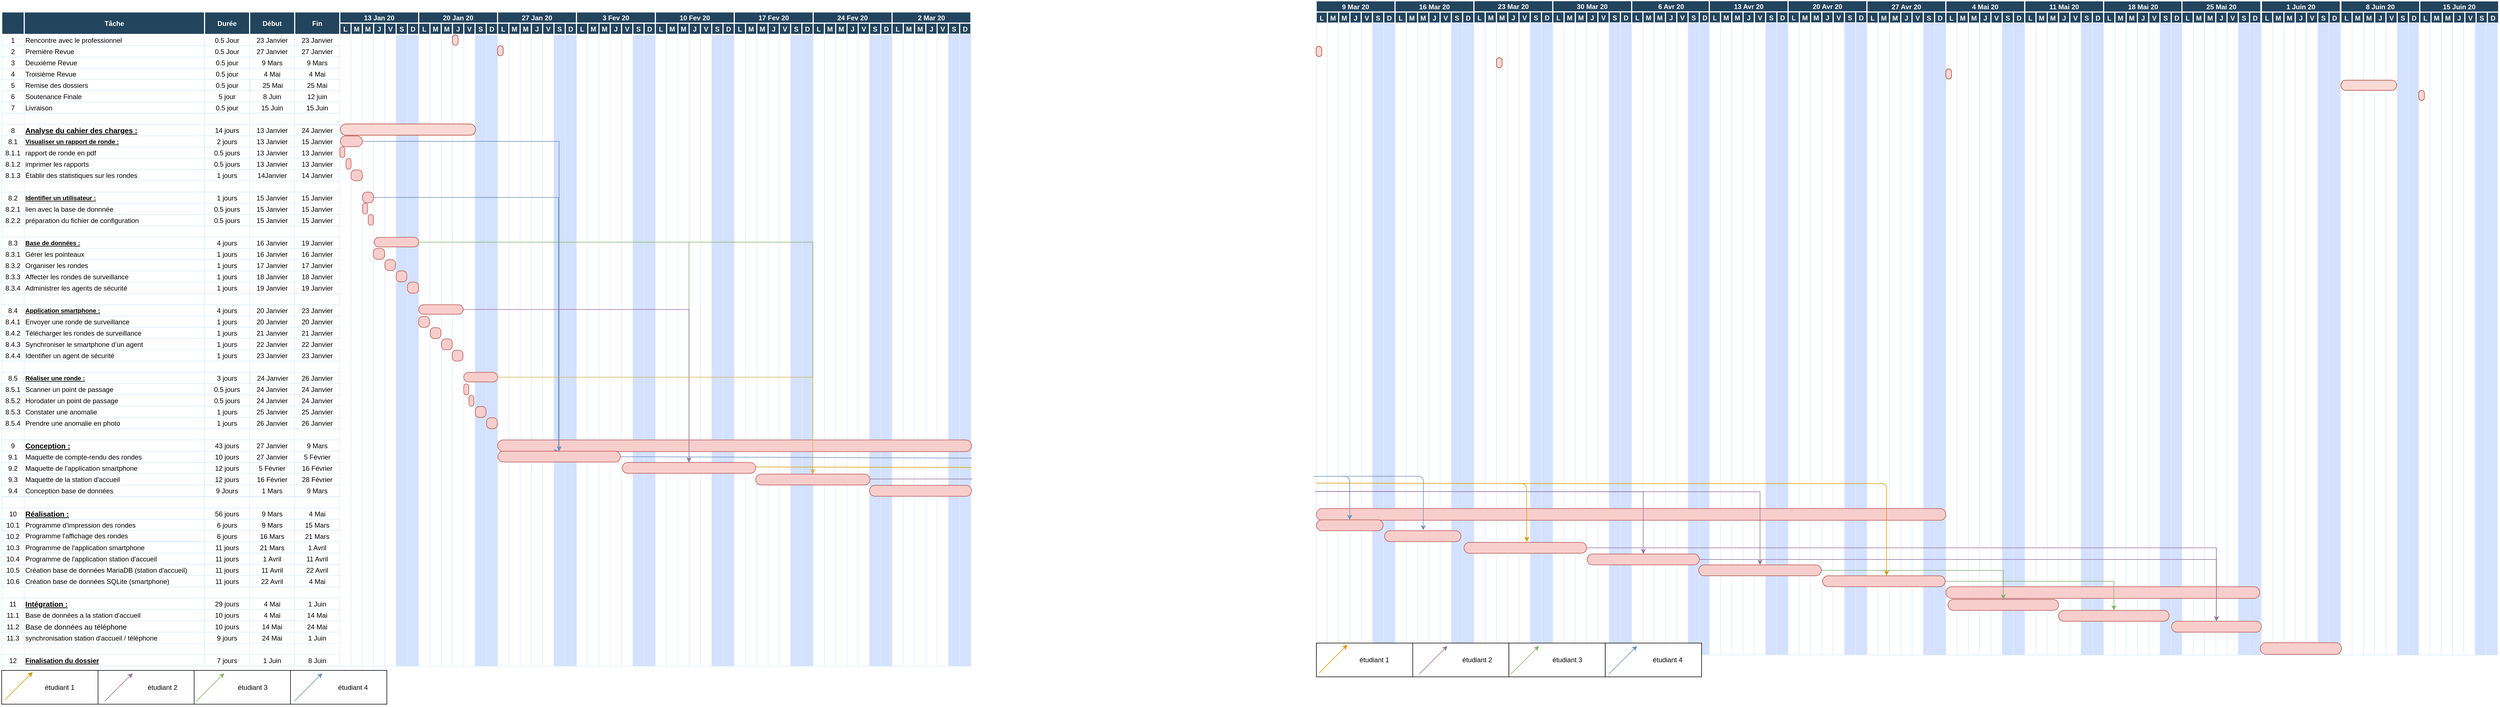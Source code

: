 <mxfile version="12.5.8" type="device"><diagram name="Page-1" id="8378b5f6-a2b2-b727-a746-972ab9d02e00"><mxGraphModel dx="2076" dy="998" grid="0" gridSize="10" guides="1" tooltips="1" connect="0" arrows="1" fold="1" page="1" pageScale="1.5" pageWidth="1654" pageHeight="1169" background="#ffffff" math="0" shadow="0"><root><mxCell id="0"/><mxCell id="1" parent="0"/><mxCell id="_dIb_DC0r5vAr-SMQWjh-281" value="" style="rounded=0;whiteSpace=wrap;html=1;" parent="1" vertex="1"><mxGeometry x="827.5" y="1446.5" width="171" height="60" as="geometry"/></mxCell><mxCell id="_dIb_DC0r5vAr-SMQWjh-280" value="" style="rounded=0;whiteSpace=wrap;html=1;" parent="1" vertex="1"><mxGeometry x="656.5" y="1446.5" width="171" height="60" as="geometry"/></mxCell><mxCell id="_dIb_DC0r5vAr-SMQWjh-279" value="" style="rounded=0;whiteSpace=wrap;html=1;" parent="1" vertex="1"><mxGeometry x="485.5" y="1446.5" width="171" height="60" as="geometry"/></mxCell><mxCell id="_dIb_DC0r5vAr-SMQWjh-278" value="" style="rounded=0;whiteSpace=wrap;html=1;" parent="1" vertex="1"><mxGeometry x="315" y="1446.5" width="171" height="60" as="geometry"/></mxCell><mxCell id="68" value="" style="strokeColor=#DEEDFF" parent="1" vertex="1"><mxGeometry x="915" y="316.14" width="20" height="1122.86" as="geometry"/></mxCell><mxCell id="69" value="1" style="strokeColor=#DEEDFF;fillColor=#FFFFFF;" parent="1" vertex="1"><mxGeometry x="315.0" y="317.14" width="40" height="20" as="geometry"/></mxCell><mxCell id="70" value="Rencontre avec le professionnel" style="align=left;strokeColor=#DEEDFF;fillColor=#FFFFFF;" parent="1" vertex="1"><mxGeometry x="355.0" y="317.14" width="320.0" height="20" as="geometry"/></mxCell><mxCell id="71" value="0.5 Jour" style="strokeColor=#DEEDFF;fillColor=#FFFFFF;" parent="1" vertex="1"><mxGeometry x="675.0" y="317.14" width="80.0" height="20" as="geometry"/></mxCell><mxCell id="72" value="23 Janvier" style="strokeColor=#DEEDFF;fillColor=#FFFFFF;" parent="1" vertex="1"><mxGeometry x="755.0" y="317.14" width="80.0" height="20" as="geometry"/></mxCell><mxCell id="73" value="23 Janvier" style="strokeColor=#DEEDFF;fillColor=#FFFFFF;" parent="1" vertex="1"><mxGeometry x="835.0" y="317.14" width="80.0" height="20" as="geometry"/></mxCell><mxCell id="74" value="2" style="strokeColor=#DEEDFF" parent="1" vertex="1"><mxGeometry x="315.0" y="337.14" width="40" height="20" as="geometry"/></mxCell><mxCell id="75" value="Première Revue" style="align=left;strokeColor=#DEEDFF" parent="1" vertex="1"><mxGeometry x="355.0" y="337.14" width="320.0" height="20.0" as="geometry"/></mxCell><mxCell id="76" value="0.5 Jour" style="strokeColor=#DEEDFF" parent="1" vertex="1"><mxGeometry x="675.0" y="337.14" width="80.0" height="20" as="geometry"/></mxCell><mxCell id="77" value="27 Janvier" style="strokeColor=#DEEDFF" parent="1" vertex="1"><mxGeometry x="755.0" y="337.14" width="80.0" height="20" as="geometry"/></mxCell><mxCell id="78" value="27 Janvier" style="strokeColor=#DEEDFF" parent="1" vertex="1"><mxGeometry x="835.0" y="337.14" width="80.0" height="20" as="geometry"/></mxCell><mxCell id="79" value="3" style="strokeColor=#DEEDFF" parent="1" vertex="1"><mxGeometry x="315" y="357.14" width="40" height="20" as="geometry"/></mxCell><mxCell id="80" value="Deuxième Revue" style="align=left;strokeColor=#DEEDFF" parent="1" vertex="1"><mxGeometry x="355" y="357.14" width="320" height="20" as="geometry"/></mxCell><mxCell id="81" value="0.5 jour" style="strokeColor=#DEEDFF" parent="1" vertex="1"><mxGeometry x="675.0" y="357.14" width="80.0" height="20" as="geometry"/></mxCell><mxCell id="82" value="9 Mars" style="strokeColor=#DEEDFF" parent="1" vertex="1"><mxGeometry x="755.0" y="357.14" width="80.0" height="20" as="geometry"/></mxCell><mxCell id="83" value="9 Mars" style="strokeColor=#DEEDFF" parent="1" vertex="1"><mxGeometry x="835.0" y="357.14" width="80.0" height="20" as="geometry"/></mxCell><mxCell id="84" value="4" style="strokeColor=#DEEDFF" parent="1" vertex="1"><mxGeometry x="315.0" y="377.14" width="40" height="20" as="geometry"/></mxCell><mxCell id="85" value="Troisième Revue" style="align=left;strokeColor=#DEEDFF" parent="1" vertex="1"><mxGeometry x="355.0" y="377.14" width="320.0" height="20" as="geometry"/></mxCell><mxCell id="86" value="0.5 jour" style="strokeColor=#DEEDFF" parent="1" vertex="1"><mxGeometry x="675.0" y="377.14" width="80.0" height="20" as="geometry"/></mxCell><mxCell id="87" value="4 Mai" style="strokeColor=#DEEDFF" parent="1" vertex="1"><mxGeometry x="755.0" y="377.14" width="80.0" height="20" as="geometry"/></mxCell><mxCell id="88" value="4 Mai" style="strokeColor=#DEEDFF" parent="1" vertex="1"><mxGeometry x="835.0" y="377.14" width="80.0" height="20" as="geometry"/></mxCell><mxCell id="89" value="5" style="strokeColor=#DEEDFF" parent="1" vertex="1"><mxGeometry x="315.0" y="397.14" width="40" height="20" as="geometry"/></mxCell><mxCell id="90" value="Remise des dossiers" style="align=left;strokeColor=#DEEDFF" parent="1" vertex="1"><mxGeometry x="355.0" y="397.14" width="320.0" height="20" as="geometry"/></mxCell><mxCell id="91" value="0.5 jour" style="strokeColor=#DEEDFF" parent="1" vertex="1"><mxGeometry x="675.0" y="397.14" width="80.0" height="20" as="geometry"/></mxCell><mxCell id="92" value="25 Mai" style="strokeColor=#DEEDFF" parent="1" vertex="1"><mxGeometry x="756.0" y="397.14" width="80.0" height="20" as="geometry"/></mxCell><mxCell id="93" value="25 Mai" style="strokeColor=#DEEDFF" parent="1" vertex="1"><mxGeometry x="835.0" y="397.14" width="80.0" height="20" as="geometry"/></mxCell><mxCell id="94" value="6" style="strokeColor=#DEEDFF" parent="1" vertex="1"><mxGeometry x="315.0" y="417.14" width="40" height="20" as="geometry"/></mxCell><mxCell id="95" value="Soutenance Finale" style="align=left;strokeColor=#DEEDFF" parent="1" vertex="1"><mxGeometry x="355.0" y="417.14" width="320.0" height="20" as="geometry"/></mxCell><mxCell id="96" value="5 jour" style="strokeColor=#DEEDFF" parent="1" vertex="1"><mxGeometry x="675.0" y="417.14" width="80.0" height="20" as="geometry"/></mxCell><mxCell id="97" value="8 Juin" style="strokeColor=#DEEDFF" parent="1" vertex="1"><mxGeometry x="755.0" y="417.14" width="80.0" height="20" as="geometry"/></mxCell><mxCell id="98" value="12 juin" style="strokeColor=#DEEDFF" parent="1" vertex="1"><mxGeometry x="835.0" y="417.14" width="80.0" height="20" as="geometry"/></mxCell><mxCell id="99" value="7" style="strokeColor=#DEEDFF" parent="1" vertex="1"><mxGeometry x="315.0" y="437.14" width="40" height="20" as="geometry"/></mxCell><mxCell id="100" value="Livraison" style="align=left;strokeColor=#DEEDFF" parent="1" vertex="1"><mxGeometry x="355.0" y="437.14" width="320.0" height="20" as="geometry"/></mxCell><mxCell id="101" value="0.5 jour" style="strokeColor=#DEEDFF" parent="1" vertex="1"><mxGeometry x="675.0" y="437.14" width="80.0" height="20" as="geometry"/></mxCell><mxCell id="102" value="15 Juin" style="strokeColor=#DEEDFF" parent="1" vertex="1"><mxGeometry x="755.0" y="437.14" width="80.0" height="20" as="geometry"/></mxCell><mxCell id="103" value="15 Juin" style="strokeColor=#DEEDFF" parent="1" vertex="1"><mxGeometry x="835.0" y="437.14" width="80.0" height="20" as="geometry"/></mxCell><mxCell id="104" value="" style="strokeColor=#DEEDFF;fillColor=#FFFFFF;" parent="1" vertex="1"><mxGeometry x="315.0" y="477.14" width="40" height="20" as="geometry"/></mxCell><mxCell id="105" value="" style="align=left;strokeColor=#DEEDFF;fillColor=#FFFFFF;" parent="1" vertex="1"><mxGeometry x="355.0" y="477.14" width="320.0" height="20.0" as="geometry"/></mxCell><mxCell id="106" value="" style="strokeColor=#DEEDFF;fillColor=#FFFFFF;" parent="1" vertex="1"><mxGeometry x="675.0" y="477.14" width="80.0" height="20" as="geometry"/></mxCell><mxCell id="107" value="" style="strokeColor=#DEEDFF;fillColor=#FFFFFF;" parent="1" vertex="1"><mxGeometry x="755.0" y="477.14" width="80.0" height="20" as="geometry"/></mxCell><mxCell id="108" value="" style="strokeColor=#DEEDFF;fillColor=#FFFFFF;" parent="1" vertex="1"><mxGeometry x="835.0" y="477.14" width="80.0" height="20" as="geometry"/></mxCell><mxCell id="109" value="8.1" style="strokeColor=#DEEDFF" parent="1" vertex="1"><mxGeometry x="315.0" y="497.14" width="40" height="20" as="geometry"/></mxCell><mxCell id="110" value="Visualiser un rapport de ronde :" style="align=left;strokeColor=#DEEDFF;fontStyle=5;fontSize=11;" parent="1" vertex="1"><mxGeometry x="355.0" y="497.14" width="320.0" height="20" as="geometry"/></mxCell><mxCell id="111" value="2 jours" style="strokeColor=#DEEDFF" parent="1" vertex="1"><mxGeometry x="675.0" y="497.14" width="80.0" height="20" as="geometry"/></mxCell><mxCell id="112" value="13 Janvier" style="strokeColor=#DEEDFF" parent="1" vertex="1"><mxGeometry x="755.0" y="497.14" width="80.0" height="20" as="geometry"/></mxCell><mxCell id="113" value="15 Janvier" style="strokeColor=#DEEDFF" parent="1" vertex="1"><mxGeometry x="835.0" y="497.14" width="80.0" height="20" as="geometry"/></mxCell><mxCell id="114" value="8.1.1" style="strokeColor=#DEEDFF" parent="1" vertex="1"><mxGeometry x="315.0" y="517.14" width="40" height="20" as="geometry"/></mxCell><mxCell id="115" value="rapport de ronde en pdf" style="align=left;strokeColor=#DEEDFF" parent="1" vertex="1"><mxGeometry x="355.0" y="517.14" width="320.0" height="20" as="geometry"/></mxCell><mxCell id="116" value="0.5 jours" style="strokeColor=#DEEDFF" parent="1" vertex="1"><mxGeometry x="675.0" y="517.14" width="80.0" height="20" as="geometry"/></mxCell><mxCell id="117" value="13 Janvier" style="strokeColor=#DEEDFF" parent="1" vertex="1"><mxGeometry x="755.0" y="517.14" width="80.0" height="20" as="geometry"/></mxCell><mxCell id="118" value="13 Janvier" style="strokeColor=#DEEDFF" parent="1" vertex="1"><mxGeometry x="835.0" y="517.14" width="80.0" height="20" as="geometry"/></mxCell><mxCell id="119" value="8.1.2" style="strokeColor=#DEEDFF" parent="1" vertex="1"><mxGeometry x="315" y="537.14" width="40" height="20" as="geometry"/></mxCell><mxCell id="120" value="imprimer les rapports" style="align=left;strokeColor=#DEEDFF" parent="1" vertex="1"><mxGeometry x="355" y="537.14" width="320" height="20" as="geometry"/></mxCell><mxCell id="121" value="0.5 jours" style="strokeColor=#DEEDFF" parent="1" vertex="1"><mxGeometry x="675.0" y="537.14" width="80.0" height="20" as="geometry"/></mxCell><mxCell id="122" value="13 Janvier" style="strokeColor=#DEEDFF" parent="1" vertex="1"><mxGeometry x="755.0" y="537.14" width="80.0" height="20" as="geometry"/></mxCell><mxCell id="123" value="13 Janvier" style="strokeColor=#DEEDFF" parent="1" vertex="1"><mxGeometry x="835.0" y="537.14" width="80.0" height="20" as="geometry"/></mxCell><mxCell id="124" value="8.1.3" style="strokeColor=#DEEDFF" parent="1" vertex="1"><mxGeometry x="315" y="557.14" width="40" height="20" as="geometry"/></mxCell><mxCell id="125" value="Établir des statistiques sur les rondes" style="align=left;strokeColor=#DEEDFF" parent="1" vertex="1"><mxGeometry x="355" y="557.14" width="320" height="20" as="geometry"/></mxCell><mxCell id="126" value="1 jours" style="strokeColor=#DEEDFF" parent="1" vertex="1"><mxGeometry x="675.0" y="557.14" width="80.0" height="20" as="geometry"/></mxCell><mxCell id="127" value="14Janvier" style="strokeColor=#DEEDFF" parent="1" vertex="1"><mxGeometry x="755.0" y="557.14" width="80.0" height="20" as="geometry"/></mxCell><mxCell id="128" value="14 Janvier" style="strokeColor=#DEEDFF" parent="1" vertex="1"><mxGeometry x="835.0" y="557.14" width="80.0" height="20" as="geometry"/></mxCell><mxCell id="129" value="" style="strokeColor=#DEEDFF" parent="1" vertex="1"><mxGeometry x="315.0" y="577.14" width="40" height="20" as="geometry"/></mxCell><mxCell id="130" value="" style="align=left;strokeColor=#DEEDFF;fontSize=13;fontStyle=0" parent="1" vertex="1"><mxGeometry x="355.0" y="577.14" width="320.0" height="20" as="geometry"/></mxCell><mxCell id="131" value="" style="strokeColor=#DEEDFF" parent="1" vertex="1"><mxGeometry x="675.0" y="577.14" width="80.0" height="20" as="geometry"/></mxCell><mxCell id="132" value="" style="strokeColor=#DEEDFF" parent="1" vertex="1"><mxGeometry x="755.0" y="577.14" width="80.0" height="20" as="geometry"/></mxCell><mxCell id="133" value="" style="strokeColor=#DEEDFF" parent="1" vertex="1"><mxGeometry x="835.0" y="577.14" width="80.0" height="20" as="geometry"/></mxCell><mxCell id="139" value="8.2" style="strokeColor=#DEEDFF;fillColor=#FFFFFF;" parent="1" vertex="1"><mxGeometry x="315.0" y="597.14" width="40" height="20" as="geometry"/></mxCell><mxCell id="140" value="Identifier un utilisateur :" style="align=left;strokeColor=#DEEDFF;fillColor=#FFFFFF;fontStyle=5;fontSize=11;" parent="1" vertex="1"><mxGeometry x="355.0" y="597.14" width="320.0" height="20" as="geometry"/></mxCell><mxCell id="141" value="1 jours" style="strokeColor=#DEEDFF;fillColor=#FFFFFF;" parent="1" vertex="1"><mxGeometry x="675.0" y="597.14" width="80.0" height="20" as="geometry"/></mxCell><mxCell id="142" value="15 Janvier" style="strokeColor=#DEEDFF;fillColor=#FFFFFF;" parent="1" vertex="1"><mxGeometry x="755.0" y="597.14" width="80.0" height="20" as="geometry"/></mxCell><mxCell id="143" value="15 Janvier" style="strokeColor=#DEEDFF;fillColor=#FFFFFF;" parent="1" vertex="1"><mxGeometry x="835.0" y="597.14" width="80.0" height="20" as="geometry"/></mxCell><mxCell id="144" value="8.2.1" style="strokeColor=#DEEDFF" parent="1" vertex="1"><mxGeometry x="315.0" y="617.14" width="40" height="20" as="geometry"/></mxCell><mxCell id="145" value="lien avec la base de donnnée" style="align=left;strokeColor=#DEEDFF" parent="1" vertex="1"><mxGeometry x="355.0" y="617.14" width="320.0" height="20" as="geometry"/></mxCell><mxCell id="146" value="0.5 jours" style="strokeColor=#DEEDFF" parent="1" vertex="1"><mxGeometry x="675.0" y="617.14" width="80.0" height="20" as="geometry"/></mxCell><mxCell id="147" value="15 Janvier" style="strokeColor=#DEEDFF" parent="1" vertex="1"><mxGeometry x="755.0" y="617.14" width="80.0" height="20" as="geometry"/></mxCell><mxCell id="148" value="15 Janvier" style="strokeColor=#DEEDFF" parent="1" vertex="1"><mxGeometry x="835.0" y="617.14" width="80.0" height="20" as="geometry"/></mxCell><mxCell id="149" value="8.2.2" style="strokeColor=#DEEDFF" parent="1" vertex="1"><mxGeometry x="315.0" y="637.14" width="40" height="20" as="geometry"/></mxCell><mxCell id="150" value="préparation du fichier de configuration" style="align=left;strokeColor=#DEEDFF" parent="1" vertex="1"><mxGeometry x="355.0" y="637.14" width="320.0" height="20" as="geometry"/></mxCell><mxCell id="151" value="0.5 jours" style="strokeColor=#DEEDFF" parent="1" vertex="1"><mxGeometry x="675.0" y="637.14" width="80.0" height="20" as="geometry"/></mxCell><mxCell id="152" value="15 Janvier" style="strokeColor=#DEEDFF" parent="1" vertex="1"><mxGeometry x="755.0" y="637.14" width="80.0" height="20" as="geometry"/></mxCell><mxCell id="153" value="15 Janvier" style="strokeColor=#DEEDFF" parent="1" vertex="1"><mxGeometry x="835.0" y="637.14" width="80.0" height="20" as="geometry"/></mxCell><mxCell id="154" value="" style="strokeColor=#DEEDFF" parent="1" vertex="1"><mxGeometry x="315.0" y="657.14" width="40" height="20" as="geometry"/></mxCell><mxCell id="155" value="" style="align=left;strokeColor=#DEEDFF" parent="1" vertex="1"><mxGeometry x="355.0" y="657.14" width="320.0" height="20" as="geometry"/></mxCell><mxCell id="156" value="" style="strokeColor=#DEEDFF" parent="1" vertex="1"><mxGeometry x="675.0" y="657.14" width="80.0" height="20" as="geometry"/></mxCell><mxCell id="157" value="" style="strokeColor=#DEEDFF" parent="1" vertex="1"><mxGeometry x="755.0" y="657.14" width="80.0" height="20" as="geometry"/></mxCell><mxCell id="158" value="" style="strokeColor=#DEEDFF" parent="1" vertex="1"><mxGeometry x="835.0" y="657.14" width="80.0" height="20" as="geometry"/></mxCell><mxCell id="159" value="8.3" style="strokeColor=#DEEDFF" parent="1" vertex="1"><mxGeometry x="315.0" y="677.14" width="40" height="20" as="geometry"/></mxCell><mxCell id="160" value="Base de données :" style="align=left;strokeColor=#DEEDFF;fontStyle=5;fontSize=11;" parent="1" vertex="1"><mxGeometry x="355.0" y="677.14" width="320.0" height="20" as="geometry"/></mxCell><mxCell id="161" value="4 jours" style="strokeColor=#DEEDFF" parent="1" vertex="1"><mxGeometry x="675.0" y="677.14" width="80.0" height="20" as="geometry"/></mxCell><mxCell id="162" value="16 Janvier" style="strokeColor=#DEEDFF" parent="1" vertex="1"><mxGeometry x="755.0" y="677.14" width="80.0" height="20" as="geometry"/></mxCell><mxCell id="163" value="19 Janvier" style="strokeColor=#DEEDFF" parent="1" vertex="1"><mxGeometry x="835.0" y="677.14" width="80.0" height="20" as="geometry"/></mxCell><mxCell id="164" value="8.3.1" style="strokeColor=#DEEDFF" parent="1" vertex="1"><mxGeometry x="315.0" y="697.14" width="40" height="20" as="geometry"/></mxCell><mxCell id="165" value="Gérer les pointeaux" style="align=left;strokeColor=#DEEDFF" parent="1" vertex="1"><mxGeometry x="355.0" y="697.14" width="320.0" height="20" as="geometry"/></mxCell><mxCell id="166" value="1 jours" style="strokeColor=#DEEDFF" parent="1" vertex="1"><mxGeometry x="675.0" y="697.14" width="80.0" height="20" as="geometry"/></mxCell><mxCell id="167" value="16 Janvier" style="strokeColor=#DEEDFF" parent="1" vertex="1"><mxGeometry x="755.0" y="697.14" width="80.0" height="20" as="geometry"/></mxCell><mxCell id="168" value="16 Janvier" style="strokeColor=#DEEDFF" parent="1" vertex="1"><mxGeometry x="835.0" y="697.14" width="80.0" height="20" as="geometry"/></mxCell><mxCell id="169" value="8.3.2" style="strokeColor=#DEEDFF" parent="1" vertex="1"><mxGeometry x="315.0" y="717.14" width="40" height="20" as="geometry"/></mxCell><mxCell id="170" value="Organiser les rondes" style="align=left;strokeColor=#DEEDFF" parent="1" vertex="1"><mxGeometry x="355.0" y="717.14" width="320.0" height="20" as="geometry"/></mxCell><mxCell id="171" value="1 jours" style="strokeColor=#DEEDFF" parent="1" vertex="1"><mxGeometry x="675.0" y="717.14" width="80.0" height="20" as="geometry"/></mxCell><mxCell id="172" value="17 Janvier" style="strokeColor=#DEEDFF" parent="1" vertex="1"><mxGeometry x="755.0" y="717.14" width="80.0" height="20" as="geometry"/></mxCell><mxCell id="173" value="17 Janvier" style="strokeColor=#DEEDFF" parent="1" vertex="1"><mxGeometry x="835.0" y="717.14" width="80.0" height="20" as="geometry"/></mxCell><mxCell id="174" value="8.3.3" style="strokeColor=#DEEDFF" parent="1" vertex="1"><mxGeometry x="315.0" y="737.14" width="40" height="20" as="geometry"/></mxCell><mxCell id="175" value="Affecter les rondes de surveillance" style="align=left;strokeColor=#DEEDFF" parent="1" vertex="1"><mxGeometry x="355.0" y="737.14" width="320.0" height="20" as="geometry"/></mxCell><mxCell id="176" value="1 jours" style="strokeColor=#DEEDFF" parent="1" vertex="1"><mxGeometry x="675.0" y="737.14" width="80.0" height="20" as="geometry"/></mxCell><mxCell id="177" value="18 Janvier" style="strokeColor=#DEEDFF" parent="1" vertex="1"><mxGeometry x="755.0" y="737.14" width="80.0" height="20" as="geometry"/></mxCell><mxCell id="178" value="18 Janvier" style="strokeColor=#DEEDFF" parent="1" vertex="1"><mxGeometry x="835.0" y="737.14" width="80.0" height="20" as="geometry"/></mxCell><mxCell id="179" value="8.3.4" style="strokeColor=#DEEDFF" parent="1" vertex="1"><mxGeometry x="315.0" y="757.14" width="40" height="20" as="geometry"/></mxCell><mxCell id="180" value="Administrer les agents de sécurité" style="align=left;strokeColor=#DEEDFF" parent="1" vertex="1"><mxGeometry x="355.0" y="757.14" width="320.0" height="20" as="geometry"/></mxCell><mxCell id="181" value="1 jours" style="strokeColor=#DEEDFF" parent="1" vertex="1"><mxGeometry x="675.0" y="757.14" width="80.0" height="20" as="geometry"/></mxCell><mxCell id="182" value="19 Janvier" style="strokeColor=#DEEDFF" parent="1" vertex="1"><mxGeometry x="755.0" y="757.14" width="80.0" height="20" as="geometry"/></mxCell><mxCell id="183" value="19 Janvier" style="strokeColor=#DEEDFF" parent="1" vertex="1"><mxGeometry x="835.0" y="757.14" width="80.0" height="20" as="geometry"/></mxCell><mxCell id="184" value="" style="strokeColor=#DEEDFF" parent="1" vertex="1"><mxGeometry x="315.0" y="777.14" width="40" height="20" as="geometry"/></mxCell><mxCell id="185" value="" style="align=left;strokeColor=#DEEDFF" parent="1" vertex="1"><mxGeometry x="355.0" y="777.14" width="320.0" height="20" as="geometry"/></mxCell><mxCell id="186" value="" style="strokeColor=#DEEDFF" parent="1" vertex="1"><mxGeometry x="675.0" y="777.14" width="80.0" height="20" as="geometry"/></mxCell><mxCell id="187" value="" style="strokeColor=#DEEDFF" parent="1" vertex="1"><mxGeometry x="755.0" y="777.14" width="80.0" height="20" as="geometry"/></mxCell><mxCell id="188" value="" style="strokeColor=#DEEDFF" parent="1" vertex="1"><mxGeometry x="835.0" y="777.14" width="80.0" height="20" as="geometry"/></mxCell><mxCell id="189" value="8.4" style="strokeColor=#DEEDFF" parent="1" vertex="1"><mxGeometry x="315.0" y="797.14" width="40" height="20" as="geometry"/></mxCell><mxCell id="190" value="Application smartphone :" style="align=left;strokeColor=#DEEDFF;fontStyle=5;fontSize=11;" parent="1" vertex="1"><mxGeometry x="355.0" y="797.14" width="320.0" height="20" as="geometry"/></mxCell><mxCell id="191" value="4 jours" style="strokeColor=#DEEDFF" parent="1" vertex="1"><mxGeometry x="675.0" y="797.14" width="80.0" height="20" as="geometry"/></mxCell><mxCell id="192" value="20 Janvier" style="strokeColor=#DEEDFF" parent="1" vertex="1"><mxGeometry x="755.0" y="797.14" width="80.0" height="20" as="geometry"/></mxCell><mxCell id="193" value="23 Janvier" style="strokeColor=#DEEDFF" parent="1" vertex="1"><mxGeometry x="835.0" y="797.14" width="80.0" height="20" as="geometry"/></mxCell><mxCell id="194" value="" style="strokeColor=#DEEDFF" parent="1" vertex="1"><mxGeometry x="935" y="316.14" width="20" height="1122.86" as="geometry"/></mxCell><mxCell id="195" value="" style="strokeColor=#DEEDFF" parent="1" vertex="1"><mxGeometry x="955" y="316.14" width="20" height="1122.86" as="geometry"/></mxCell><mxCell id="196" value="" style="strokeColor=#DEEDFF" parent="1" vertex="1"><mxGeometry x="975" y="316.14" width="20" height="1122.86" as="geometry"/></mxCell><mxCell id="197" value="" style="strokeColor=#DEEDFF" parent="1" vertex="1"><mxGeometry x="995.0" y="316.14" width="20" height="1122.86" as="geometry"/></mxCell><mxCell id="198" value="" style="strokeColor=#DEEDFF;fillColor=#D4E1FF" parent="1" vertex="1"><mxGeometry x="1015.0" y="316.14" width="20" height="1122.86" as="geometry"/></mxCell><mxCell id="199" value="" style="strokeColor=#DEEDFF;fillColor=#D4E1FF" parent="1" vertex="1"><mxGeometry x="1035.0" y="316.14" width="20" height="1122.86" as="geometry"/></mxCell><mxCell id="200" value="" style="strokeColor=#DEEDFF" parent="1" vertex="1"><mxGeometry x="1055.0" y="316.14" width="20" height="1122.86" as="geometry"/></mxCell><mxCell id="201" value="" style="strokeColor=#DEEDFF" parent="1" vertex="1"><mxGeometry x="1075.0" y="316.14" width="20" height="1122.86" as="geometry"/></mxCell><mxCell id="202" value="" style="strokeColor=#DEEDFF" parent="1" vertex="1"><mxGeometry x="1095.0" y="316.14" width="20" height="1122.86" as="geometry"/></mxCell><mxCell id="203" value="" style="strokeColor=#DEEDFF" parent="1" vertex="1"><mxGeometry x="1115.0" y="316.14" width="20" height="1122.86" as="geometry"/></mxCell><mxCell id="204" value="" style="strokeColor=#DEEDFF" parent="1" vertex="1"><mxGeometry x="1135.0" y="316.14" width="20" height="1122.86" as="geometry"/></mxCell><mxCell id="205" value="" style="strokeColor=#DEEDFF;fillColor=#D4E1FF" parent="1" vertex="1"><mxGeometry x="1155.0" y="316.14" width="20" height="1122.86" as="geometry"/></mxCell><mxCell id="206" value="" style="strokeColor=#DEEDFF;fillColor=#D4E1FF" parent="1" vertex="1"><mxGeometry x="1175.0" y="316.14" width="20" height="1122.86" as="geometry"/></mxCell><mxCell id="207" value="" style="strokeColor=#DEEDFF" parent="1" vertex="1"><mxGeometry x="1195.0" y="316.14" width="20" height="1122.86" as="geometry"/></mxCell><mxCell id="208" value="" style="strokeColor=#DEEDFF" parent="1" vertex="1"><mxGeometry x="1215.0" y="316.14" width="20" height="1122.86" as="geometry"/></mxCell><mxCell id="209" value="" style="strokeColor=#DEEDFF" parent="1" vertex="1"><mxGeometry x="1235.0" y="316.14" width="20" height="1122.86" as="geometry"/></mxCell><mxCell id="210" value="" style="strokeColor=#DEEDFF" parent="1" vertex="1"><mxGeometry x="1255.0" y="316.14" width="20" height="1122.86" as="geometry"/></mxCell><mxCell id="211" value="" style="strokeColor=#DEEDFF" parent="1" vertex="1"><mxGeometry x="1275.0" y="316.14" width="20" height="1122.86" as="geometry"/></mxCell><mxCell id="212" value="" style="strokeColor=#DEEDFF;fillColor=#D4E1FF" parent="1" vertex="1"><mxGeometry x="1295.0" y="316.14" width="20" height="1122.86" as="geometry"/></mxCell><mxCell id="213" value="" style="strokeColor=#DEEDFF;fillColor=#D4E1FF" parent="1" vertex="1"><mxGeometry x="1315.0" y="316.14" width="20" height="1122.86" as="geometry"/></mxCell><mxCell id="214" value="" style="strokeColor=#DEEDFF" parent="1" vertex="1"><mxGeometry x="1335.0" y="316.14" width="20" height="1122.86" as="geometry"/></mxCell><mxCell id="215" value="" style="strokeColor=#DEEDFF" parent="1" vertex="1"><mxGeometry x="1355.0" y="316.14" width="20" height="1122.86" as="geometry"/></mxCell><mxCell id="216" value="" style="strokeColor=#DEEDFF" parent="1" vertex="1"><mxGeometry x="1375.0" y="316.14" width="20" height="1122.86" as="geometry"/></mxCell><mxCell id="217" value="" style="strokeColor=#DEEDFF" parent="1" vertex="1"><mxGeometry x="1395.0" y="316.14" width="20" height="1122.86" as="geometry"/></mxCell><mxCell id="218" value="" style="strokeColor=#DEEDFF" parent="1" vertex="1"><mxGeometry x="1415.0" y="316.14" width="20" height="1122.86" as="geometry"/></mxCell><mxCell id="219" value="" style="strokeColor=#DEEDFF;fillColor=#D4E1FF" parent="1" vertex="1"><mxGeometry x="1435.0" y="316.14" width="20" height="1122.86" as="geometry"/></mxCell><mxCell id="220" value="" style="strokeColor=#DEEDFF;fillColor=#D4E1FF" parent="1" vertex="1"><mxGeometry x="1455.0" y="316.14" width="20" height="1122.86" as="geometry"/></mxCell><mxCell id="221" value="" style="strokeColor=#DEEDFF" parent="1" vertex="1"><mxGeometry x="1475.0" y="316.14" width="20" height="1122.86" as="geometry"/></mxCell><mxCell id="222" value="" style="strokeColor=#DEEDFF" parent="1" vertex="1"><mxGeometry x="1495.0" y="316.14" width="20" height="1122.86" as="geometry"/></mxCell><mxCell id="223" value="" style="strokeColor=#DEEDFF" parent="1" vertex="1"><mxGeometry x="1515.0" y="316.14" width="20" height="1122.86" as="geometry"/></mxCell><mxCell id="224" value="" style="strokeColor=#DEEDFF" parent="1" vertex="1"><mxGeometry x="1535.0" y="316.14" width="20" height="1122.86" as="geometry"/></mxCell><mxCell id="225" value="" style="strokeColor=#DEEDFF" parent="1" vertex="1"><mxGeometry x="1555.0" y="316.14" width="20" height="1122.86" as="geometry"/></mxCell><mxCell id="226" value="" style="strokeColor=#DEEDFF;fillColor=#D4E1FF" parent="1" vertex="1"><mxGeometry x="1575.0" y="316.14" width="20" height="1122.86" as="geometry"/></mxCell><mxCell id="227" value="" style="strokeColor=#DEEDFF;fillColor=#D4E1FF" parent="1" vertex="1"><mxGeometry x="1595.0" y="316.14" width="20" height="1122.86" as="geometry"/></mxCell><mxCell id="228" value="" style="strokeColor=#DEEDFF" parent="1" vertex="1"><mxGeometry x="1615.0" y="316.14" width="20" height="1122.86" as="geometry"/></mxCell><mxCell id="229" value="" style="strokeColor=#DEEDFF" parent="1" vertex="1"><mxGeometry x="1635.0" y="316.14" width="20" height="1122.86" as="geometry"/></mxCell><mxCell id="230" value="" style="strokeColor=#DEEDFF" parent="1" vertex="1"><mxGeometry x="1655.0" y="316.14" width="20" height="1122.86" as="geometry"/></mxCell><mxCell id="231" value="" style="strokeColor=#DEEDFF" parent="1" vertex="1"><mxGeometry x="1675.0" y="316.14" width="20" height="1122.86" as="geometry"/></mxCell><mxCell id="232" value="" style="strokeColor=#DEEDFF" parent="1" vertex="1"><mxGeometry x="1695.0" y="316.14" width="20" height="1122.86" as="geometry"/></mxCell><mxCell id="233" value="" style="strokeColor=#DEEDFF;fillColor=#D4E1FF" parent="1" vertex="1"><mxGeometry x="1715.0" y="316.14" width="20" height="1122.86" as="geometry"/></mxCell><mxCell id="234" value="" style="strokeColor=#DEEDFF;fillColor=#D4E1FF" parent="1" vertex="1"><mxGeometry x="1735.0" y="316.14" width="20" height="1122.86" as="geometry"/></mxCell><mxCell id="235" value="" style="strokeColor=#DEEDFF" parent="1" vertex="1"><mxGeometry x="1755.0" y="316.14" width="20" height="1122.86" as="geometry"/></mxCell><mxCell id="236" value="" style="strokeColor=#DEEDFF" parent="1" vertex="1"><mxGeometry x="1775.0" y="316.14" width="20" height="1122.86" as="geometry"/></mxCell><mxCell id="237" value="" style="strokeColor=#DEEDFF" parent="1" vertex="1"><mxGeometry x="1795.0" y="316.14" width="20" height="1122.86" as="geometry"/></mxCell><mxCell id="238" value="" style="strokeColor=#DEEDFF" parent="1" vertex="1"><mxGeometry x="1815.0" y="316.14" width="20" height="1122.86" as="geometry"/></mxCell><mxCell id="239" value="" style="strokeColor=#DEEDFF" parent="1" vertex="1"><mxGeometry x="1835.0" y="316.14" width="20" height="1122.86" as="geometry"/></mxCell><mxCell id="240" value="" style="strokeColor=#DEEDFF;fillColor=#D4E1FF" parent="1" vertex="1"><mxGeometry x="1855.0" y="316.14" width="20" height="1122.86" as="geometry"/></mxCell><mxCell id="241" value="" style="strokeColor=#DEEDFF;fillColor=#D4E1FF" parent="1" vertex="1"><mxGeometry x="1875.0" y="316.14" width="20" height="1122.86" as="geometry"/></mxCell><mxCell id="2" value="Tâche" style="fillColor=#23445D;strokeColor=#FFFFFF;strokeWidth=2;fontColor=#FFFFFF;fontStyle=1" parent="1" vertex="1"><mxGeometry x="355" y="277.14" width="320" height="40" as="geometry"/></mxCell><mxCell id="3" value="" style="fillColor=#23445D;strokeColor=#FFFFFF;strokeWidth=2;fontColor=#FFFFFF;fontStyle=1" parent="1" vertex="1"><mxGeometry x="315" y="277.14" width="40" height="40" as="geometry"/></mxCell><mxCell id="4" value="13 Jan 20" style="fillColor=#23445D;strokeColor=#FFFFFF;strokeWidth=2;fontColor=#FFFFFF;fontStyle=1" parent="1" vertex="1"><mxGeometry x="915.0" y="277.14" width="140" height="20" as="geometry"/></mxCell><mxCell id="5" value="L" style="fillColor=#23445D;strokeColor=#FFFFFF;strokeWidth=2;fontColor=#FFFFFF;fontStyle=1" parent="1" vertex="1"><mxGeometry x="915.0" y="297.14" width="20" height="20" as="geometry"/></mxCell><mxCell id="6" value="M" style="fillColor=#23445D;strokeColor=#FFFFFF;strokeWidth=2;fontColor=#FFFFFF;fontStyle=1" parent="1" vertex="1"><mxGeometry x="935.0" y="297.14" width="20" height="20" as="geometry"/></mxCell><mxCell id="7" value="M" style="fillColor=#23445D;strokeColor=#FFFFFF;strokeWidth=2;fontColor=#FFFFFF;fontStyle=1" parent="1" vertex="1"><mxGeometry x="955.0" y="297.14" width="20" height="20" as="geometry"/></mxCell><mxCell id="8" value="J" style="fillColor=#23445D;strokeColor=#FFFFFF;strokeWidth=2;fontColor=#FFFFFF;fontStyle=1" parent="1" vertex="1"><mxGeometry x="975.0" y="297.14" width="20" height="20" as="geometry"/></mxCell><mxCell id="9" value="V" style="fillColor=#23445D;strokeColor=#FFFFFF;strokeWidth=2;fontColor=#FFFFFF;fontStyle=1" parent="1" vertex="1"><mxGeometry x="995.0" y="297.14" width="20" height="20" as="geometry"/></mxCell><mxCell id="10" value="S" style="fillColor=#23445D;strokeColor=#FFFFFF;strokeWidth=2;fontColor=#FFFFFF;fontStyle=1" parent="1" vertex="1"><mxGeometry x="1015.0" y="297.14" width="20" height="20" as="geometry"/></mxCell><mxCell id="11" value="D" style="fillColor=#23445D;strokeColor=#FFFFFF;strokeWidth=2;fontColor=#FFFFFF;fontStyle=1" parent="1" vertex="1"><mxGeometry x="1035.0" y="297.14" width="20" height="20" as="geometry"/></mxCell><mxCell id="12" value="Durée" style="fillColor=#23445D;strokeColor=#FFFFFF;strokeWidth=2;fontColor=#FFFFFF;fontStyle=1" parent="1" vertex="1"><mxGeometry x="675.0" y="277.14" width="80.0" height="40.0" as="geometry"/></mxCell><mxCell id="13" value="Début" style="fillColor=#23445D;strokeColor=#FFFFFF;strokeWidth=2;fontColor=#FFFFFF;fontStyle=1" parent="1" vertex="1"><mxGeometry x="755.0" y="277.14" width="80.0" height="40.0" as="geometry"/></mxCell><mxCell id="14" value="Fin" style="fillColor=#23445D;strokeColor=#FFFFFF;strokeWidth=2;fontColor=#FFFFFF;fontStyle=1" parent="1" vertex="1"><mxGeometry x="835.0" y="277.14" width="80.0" height="40.0" as="geometry"/></mxCell><mxCell id="15" value="20 Jan 20" style="fillColor=#23445D;strokeColor=#FFFFFF;strokeWidth=2;fontColor=#FFFFFF;fontStyle=1" parent="1" vertex="1"><mxGeometry x="1055.0" y="277.14" width="140" height="20" as="geometry"/></mxCell><mxCell id="16" value="L" style="fillColor=#23445D;strokeColor=#FFFFFF;strokeWidth=2;fontColor=#FFFFFF;fontStyle=1" parent="1" vertex="1"><mxGeometry x="1055.0" y="297.14" width="20" height="20" as="geometry"/></mxCell><mxCell id="17" value="M" style="fillColor=#23445D;strokeColor=#FFFFFF;strokeWidth=2;fontColor=#FFFFFF;fontStyle=1" parent="1" vertex="1"><mxGeometry x="1075.0" y="297.14" width="20" height="20" as="geometry"/></mxCell><mxCell id="18" value="M" style="fillColor=#23445D;strokeColor=#FFFFFF;strokeWidth=2;fontColor=#FFFFFF;fontStyle=1" parent="1" vertex="1"><mxGeometry x="1095.0" y="297.14" width="20" height="20" as="geometry"/></mxCell><mxCell id="19" value="J" style="fillColor=#23445D;strokeColor=#FFFFFF;strokeWidth=2;fontColor=#FFFFFF;fontStyle=1" parent="1" vertex="1"><mxGeometry x="1115.0" y="297.14" width="20" height="20" as="geometry"/></mxCell><mxCell id="20" value="V" style="fillColor=#23445D;strokeColor=#FFFFFF;strokeWidth=2;fontColor=#FFFFFF;fontStyle=1" parent="1" vertex="1"><mxGeometry x="1135.0" y="297.14" width="20" height="20" as="geometry"/></mxCell><mxCell id="21" value="S" style="fillColor=#23445D;strokeColor=#FFFFFF;strokeWidth=2;fontColor=#FFFFFF;fontStyle=1" parent="1" vertex="1"><mxGeometry x="1155.0" y="297.14" width="20" height="20" as="geometry"/></mxCell><mxCell id="22" value="D" style="fillColor=#23445D;strokeColor=#FFFFFF;strokeWidth=2;fontColor=#FFFFFF;fontStyle=1" parent="1" vertex="1"><mxGeometry x="1175.0" y="297.14" width="20" height="20" as="geometry"/></mxCell><mxCell id="23" value="27 Jan 20" style="fillColor=#23445D;strokeColor=#FFFFFF;strokeWidth=2;fontColor=#FFFFFF;fontStyle=1" parent="1" vertex="1"><mxGeometry x="1195.0" y="277.14" width="140" height="20" as="geometry"/></mxCell><mxCell id="24" value="L" style="fillColor=#23445D;strokeColor=#FFFFFF;strokeWidth=2;fontColor=#FFFFFF;fontStyle=1" parent="1" vertex="1"><mxGeometry x="1195.0" y="297.14" width="20" height="20" as="geometry"/></mxCell><mxCell id="25" value="M" style="fillColor=#23445D;strokeColor=#FFFFFF;strokeWidth=2;fontColor=#FFFFFF;fontStyle=1" parent="1" vertex="1"><mxGeometry x="1215.0" y="297.14" width="20" height="20" as="geometry"/></mxCell><mxCell id="26" value="M" style="fillColor=#23445D;strokeColor=#FFFFFF;strokeWidth=2;fontColor=#FFFFFF;fontStyle=1" parent="1" vertex="1"><mxGeometry x="1235.0" y="297.14" width="20" height="20" as="geometry"/></mxCell><mxCell id="27" value="J" style="fillColor=#23445D;strokeColor=#FFFFFF;strokeWidth=2;fontColor=#FFFFFF;fontStyle=1" parent="1" vertex="1"><mxGeometry x="1255.0" y="297.14" width="20" height="20" as="geometry"/></mxCell><mxCell id="28" value="V" style="fillColor=#23445D;strokeColor=#FFFFFF;strokeWidth=2;fontColor=#FFFFFF;fontStyle=1" parent="1" vertex="1"><mxGeometry x="1275.0" y="297.14" width="20" height="20" as="geometry"/></mxCell><mxCell id="29" value="S" style="fillColor=#23445D;strokeColor=#FFFFFF;strokeWidth=2;fontColor=#FFFFFF;fontStyle=1" parent="1" vertex="1"><mxGeometry x="1295.0" y="297.14" width="20" height="20" as="geometry"/></mxCell><mxCell id="30" value="D" style="fillColor=#23445D;strokeColor=#FFFFFF;strokeWidth=2;fontColor=#FFFFFF;fontStyle=1" parent="1" vertex="1"><mxGeometry x="1315.0" y="297.14" width="20" height="20" as="geometry"/></mxCell><mxCell id="31" value="3 Fev 20" style="fillColor=#23445D;strokeColor=#FFFFFF;strokeWidth=2;fontColor=#FFFFFF;fontStyle=1" parent="1" vertex="1"><mxGeometry x="1335.0" y="277.14" width="140" height="20" as="geometry"/></mxCell><mxCell id="32" value="L" style="fillColor=#23445D;strokeColor=#FFFFFF;strokeWidth=2;fontColor=#FFFFFF;fontStyle=1" parent="1" vertex="1"><mxGeometry x="1335.0" y="297.14" width="20" height="20" as="geometry"/></mxCell><mxCell id="33" value="M" style="fillColor=#23445D;strokeColor=#FFFFFF;strokeWidth=2;fontColor=#FFFFFF;fontStyle=1" parent="1" vertex="1"><mxGeometry x="1355.0" y="297.14" width="20" height="20" as="geometry"/></mxCell><mxCell id="34" value="M" style="fillColor=#23445D;strokeColor=#FFFFFF;strokeWidth=2;fontColor=#FFFFFF;fontStyle=1" parent="1" vertex="1"><mxGeometry x="1375.0" y="297.14" width="20" height="20" as="geometry"/></mxCell><mxCell id="35" value="J" style="fillColor=#23445D;strokeColor=#FFFFFF;strokeWidth=2;fontColor=#FFFFFF;fontStyle=1" parent="1" vertex="1"><mxGeometry x="1395.0" y="297.14" width="20" height="20" as="geometry"/></mxCell><mxCell id="36" value="V" style="fillColor=#23445D;strokeColor=#FFFFFF;strokeWidth=2;fontColor=#FFFFFF;fontStyle=1" parent="1" vertex="1"><mxGeometry x="1415.0" y="297.14" width="20" height="20" as="geometry"/></mxCell><mxCell id="37" value="S" style="fillColor=#23445D;strokeColor=#FFFFFF;strokeWidth=2;fontColor=#FFFFFF;fontStyle=1" parent="1" vertex="1"><mxGeometry x="1435.0" y="297.14" width="20" height="20" as="geometry"/></mxCell><mxCell id="38" value="D" style="fillColor=#23445D;strokeColor=#FFFFFF;strokeWidth=2;fontColor=#FFFFFF;fontStyle=1" parent="1" vertex="1"><mxGeometry x="1455.0" y="297.14" width="20" height="20" as="geometry"/></mxCell><mxCell id="39" value="10 Fev 20" style="fillColor=#23445D;strokeColor=#FFFFFF;strokeWidth=2;fontColor=#FFFFFF;fontStyle=1" parent="1" vertex="1"><mxGeometry x="1475.0" y="277.14" width="140" height="20" as="geometry"/></mxCell><mxCell id="40" value="L" style="fillColor=#23445D;strokeColor=#FFFFFF;strokeWidth=2;fontColor=#FFFFFF;fontStyle=1" parent="1" vertex="1"><mxGeometry x="1475.0" y="297.14" width="20" height="20" as="geometry"/></mxCell><mxCell id="41" value="M" style="fillColor=#23445D;strokeColor=#FFFFFF;strokeWidth=2;fontColor=#FFFFFF;fontStyle=1" parent="1" vertex="1"><mxGeometry x="1495.0" y="297.14" width="20" height="20" as="geometry"/></mxCell><mxCell id="42" value="M" style="fillColor=#23445D;strokeColor=#FFFFFF;strokeWidth=2;fontColor=#FFFFFF;fontStyle=1" parent="1" vertex="1"><mxGeometry x="1515.0" y="297.14" width="20" height="20" as="geometry"/></mxCell><mxCell id="43" value="J" style="fillColor=#23445D;strokeColor=#FFFFFF;strokeWidth=2;fontColor=#FFFFFF;fontStyle=1" parent="1" vertex="1"><mxGeometry x="1535.0" y="297.14" width="20" height="20" as="geometry"/></mxCell><mxCell id="44" value="V" style="fillColor=#23445D;strokeColor=#FFFFFF;strokeWidth=2;fontColor=#FFFFFF;fontStyle=1" parent="1" vertex="1"><mxGeometry x="1555.0" y="297.14" width="20" height="20" as="geometry"/></mxCell><mxCell id="45" value="S" style="fillColor=#23445D;strokeColor=#FFFFFF;strokeWidth=2;fontColor=#FFFFFF;fontStyle=1" parent="1" vertex="1"><mxGeometry x="1575.0" y="297.14" width="20" height="20" as="geometry"/></mxCell><mxCell id="46" value="D" style="fillColor=#23445D;strokeColor=#FFFFFF;strokeWidth=2;fontColor=#FFFFFF;fontStyle=1" parent="1" vertex="1"><mxGeometry x="1595.0" y="297.14" width="20" height="20" as="geometry"/></mxCell><mxCell id="d1gUoLvl7BTDA4CwK7qi-587" value="" style="edgeStyle=orthogonalEdgeStyle;rounded=0;orthogonalLoop=1;jettySize=auto;html=1;" parent="1" source="47" target="231" edge="1"><mxGeometry relative="1" as="geometry"/></mxCell><mxCell id="47" value="17 Fev 20" style="fillColor=#23445D;strokeColor=#FFFFFF;strokeWidth=2;fontColor=#FFFFFF;fontStyle=1" parent="1" vertex="1"><mxGeometry x="1615.0" y="277.14" width="140" height="20" as="geometry"/></mxCell><mxCell id="48" value="L" style="fillColor=#23445D;strokeColor=#FFFFFF;strokeWidth=2;fontColor=#FFFFFF;fontStyle=1" parent="1" vertex="1"><mxGeometry x="1615.0" y="297.14" width="20" height="20" as="geometry"/></mxCell><mxCell id="49" value="M" style="fillColor=#23445D;strokeColor=#FFFFFF;strokeWidth=2;fontColor=#FFFFFF;fontStyle=1" parent="1" vertex="1"><mxGeometry x="1635.0" y="297.14" width="20" height="20" as="geometry"/></mxCell><mxCell id="50" value="M" style="fillColor=#23445D;strokeColor=#FFFFFF;strokeWidth=2;fontColor=#FFFFFF;fontStyle=1" parent="1" vertex="1"><mxGeometry x="1655.0" y="297.14" width="20" height="20" as="geometry"/></mxCell><mxCell id="51" value="J" style="fillColor=#23445D;strokeColor=#FFFFFF;strokeWidth=2;fontColor=#FFFFFF;fontStyle=1" parent="1" vertex="1"><mxGeometry x="1675.0" y="297.14" width="20" height="20" as="geometry"/></mxCell><mxCell id="52" value="V" style="fillColor=#23445D;strokeColor=#FFFFFF;strokeWidth=2;fontColor=#FFFFFF;fontStyle=1" parent="1" vertex="1"><mxGeometry x="1695.0" y="297.14" width="20" height="20" as="geometry"/></mxCell><mxCell id="53" value="S" style="fillColor=#23445D;strokeColor=#FFFFFF;strokeWidth=2;fontColor=#FFFFFF;fontStyle=1" parent="1" vertex="1"><mxGeometry x="1715.0" y="297.14" width="20" height="20" as="geometry"/></mxCell><mxCell id="54" value="D" style="fillColor=#23445D;strokeColor=#FFFFFF;strokeWidth=2;fontColor=#FFFFFF;fontStyle=1" parent="1" vertex="1"><mxGeometry x="1735.0" y="297.14" width="20" height="20" as="geometry"/></mxCell><mxCell id="55" value="24 Fev 20" style="fillColor=#23445D;strokeColor=#FFFFFF;strokeWidth=2;fontColor=#FFFFFF;fontStyle=1" parent="1" vertex="1"><mxGeometry x="1755.0" y="277.14" width="140" height="20" as="geometry"/></mxCell><mxCell id="56" value="L" style="fillColor=#23445D;strokeColor=#FFFFFF;strokeWidth=2;fontColor=#FFFFFF;fontStyle=1" parent="1" vertex="1"><mxGeometry x="1755.0" y="297.14" width="20" height="20" as="geometry"/></mxCell><mxCell id="57" value="M" style="fillColor=#23445D;strokeColor=#FFFFFF;strokeWidth=2;fontColor=#FFFFFF;fontStyle=1" parent="1" vertex="1"><mxGeometry x="1775.0" y="297.14" width="20" height="20" as="geometry"/></mxCell><mxCell id="58" value="M" style="fillColor=#23445D;strokeColor=#FFFFFF;strokeWidth=2;fontColor=#FFFFFF;fontStyle=1" parent="1" vertex="1"><mxGeometry x="1795.0" y="297.14" width="20" height="20" as="geometry"/></mxCell><mxCell id="59" value="J" style="fillColor=#23445D;strokeColor=#FFFFFF;strokeWidth=2;fontColor=#FFFFFF;fontStyle=1" parent="1" vertex="1"><mxGeometry x="1815.0" y="297.14" width="20" height="20" as="geometry"/></mxCell><mxCell id="60" value="V" style="fillColor=#23445D;strokeColor=#FFFFFF;strokeWidth=2;fontColor=#FFFFFF;fontStyle=1" parent="1" vertex="1"><mxGeometry x="1835.0" y="297.14" width="20" height="20" as="geometry"/></mxCell><mxCell id="61" value="S" style="fillColor=#23445D;strokeColor=#FFFFFF;strokeWidth=2;fontColor=#FFFFFF;fontStyle=1" parent="1" vertex="1"><mxGeometry x="1855.0" y="297.14" width="20" height="20" as="geometry"/></mxCell><mxCell id="62" value="D" style="fillColor=#23445D;strokeColor=#FFFFFF;strokeWidth=2;fontColor=#FFFFFF;fontStyle=1" parent="1" vertex="1"><mxGeometry x="1875.0" y="297.14" width="20" height="20" as="geometry"/></mxCell><mxCell id="d1gUoLvl7BTDA4CwK7qi-279" value="2 Mar 20" style="fillColor=#23445D;strokeColor=#FFFFFF;strokeWidth=2;fontColor=#FFFFFF;fontStyle=1" parent="1" vertex="1"><mxGeometry x="1895.0" y="277.09" width="140" height="20" as="geometry"/></mxCell><mxCell id="d1gUoLvl7BTDA4CwK7qi-280" value="L" style="fillColor=#23445D;strokeColor=#FFFFFF;strokeWidth=2;fontColor=#FFFFFF;fontStyle=1" parent="1" vertex="1"><mxGeometry x="1895.0" y="297.09" width="20" height="20" as="geometry"/></mxCell><mxCell id="d1gUoLvl7BTDA4CwK7qi-281" value="M" style="fillColor=#23445D;strokeColor=#FFFFFF;strokeWidth=2;fontColor=#FFFFFF;fontStyle=1" parent="1" vertex="1"><mxGeometry x="1915.0" y="297.09" width="20" height="20" as="geometry"/></mxCell><mxCell id="d1gUoLvl7BTDA4CwK7qi-282" value="M" style="fillColor=#23445D;strokeColor=#FFFFFF;strokeWidth=2;fontColor=#FFFFFF;fontStyle=1" parent="1" vertex="1"><mxGeometry x="1935.0" y="297.09" width="20" height="20" as="geometry"/></mxCell><mxCell id="d1gUoLvl7BTDA4CwK7qi-283" value="J" style="fillColor=#23445D;strokeColor=#FFFFFF;strokeWidth=2;fontColor=#FFFFFF;fontStyle=1" parent="1" vertex="1"><mxGeometry x="1955.0" y="297.09" width="20" height="20" as="geometry"/></mxCell><mxCell id="d1gUoLvl7BTDA4CwK7qi-284" value="V" style="fillColor=#23445D;strokeColor=#FFFFFF;strokeWidth=2;fontColor=#FFFFFF;fontStyle=1" parent="1" vertex="1"><mxGeometry x="1975.0" y="297.09" width="20" height="20" as="geometry"/></mxCell><mxCell id="d1gUoLvl7BTDA4CwK7qi-285" value="S" style="fillColor=#23445D;strokeColor=#FFFFFF;strokeWidth=2;fontColor=#FFFFFF;fontStyle=1" parent="1" vertex="1"><mxGeometry x="1995.0" y="297.09" width="20" height="20" as="geometry"/></mxCell><mxCell id="d1gUoLvl7BTDA4CwK7qi-286" value="D" style="fillColor=#23445D;strokeColor=#FFFFFF;strokeWidth=2;fontColor=#FFFFFF;fontStyle=1" parent="1" vertex="1"><mxGeometry x="2015.0" y="297.09" width="20" height="20" as="geometry"/></mxCell><mxCell id="d1gUoLvl7BTDA4CwK7qi-287" value="" style="strokeColor=#DEEDFF" parent="1" vertex="1"><mxGeometry x="1895.0" y="316.09" width="20" height="1122.86" as="geometry"/></mxCell><mxCell id="d1gUoLvl7BTDA4CwK7qi-288" value="" style="strokeColor=#DEEDFF" parent="1" vertex="1"><mxGeometry x="1915.0" y="316.09" width="20" height="1122.86" as="geometry"/></mxCell><mxCell id="d1gUoLvl7BTDA4CwK7qi-289" value="" style="strokeColor=#DEEDFF" parent="1" vertex="1"><mxGeometry x="1935.0" y="316.09" width="20" height="1122.86" as="geometry"/></mxCell><mxCell id="d1gUoLvl7BTDA4CwK7qi-290" value="" style="strokeColor=#DEEDFF" parent="1" vertex="1"><mxGeometry x="1955.0" y="316.09" width="20" height="1122.86" as="geometry"/></mxCell><mxCell id="d1gUoLvl7BTDA4CwK7qi-291" value="" style="strokeColor=#DEEDFF" parent="1" vertex="1"><mxGeometry x="1975.0" y="316.09" width="20" height="1122.86" as="geometry"/></mxCell><mxCell id="d1gUoLvl7BTDA4CwK7qi-292" value="" style="strokeColor=#DEEDFF;fillColor=#D4E1FF" parent="1" vertex="1"><mxGeometry x="1995.0" y="316.09" width="20" height="1122.86" as="geometry"/></mxCell><mxCell id="d1gUoLvl7BTDA4CwK7qi-293" value="" style="strokeColor=#DEEDFF;fillColor=#D4E1FF" parent="1" vertex="1"><mxGeometry x="2015.0" y="316.09" width="20" height="1122.86" as="geometry"/></mxCell><mxCell id="d1gUoLvl7BTDA4CwK7qi-294" value="9 Mar 20" style="fillColor=#23445D;strokeColor=#FFFFFF;strokeWidth=2;fontColor=#FFFFFF;fontStyle=1" parent="1" vertex="1"><mxGeometry x="2647.62" y="257.38" width="140" height="20" as="geometry"/></mxCell><mxCell id="d1gUoLvl7BTDA4CwK7qi-295" value="L" style="fillColor=#23445D;strokeColor=#FFFFFF;strokeWidth=2;fontColor=#FFFFFF;fontStyle=1" parent="1" vertex="1"><mxGeometry x="2647.62" y="277.38" width="20" height="20" as="geometry"/></mxCell><mxCell id="d1gUoLvl7BTDA4CwK7qi-296" value="M" style="fillColor=#23445D;strokeColor=#FFFFFF;strokeWidth=2;fontColor=#FFFFFF;fontStyle=1" parent="1" vertex="1"><mxGeometry x="2667.62" y="277.38" width="20" height="20" as="geometry"/></mxCell><mxCell id="d1gUoLvl7BTDA4CwK7qi-297" value="M" style="fillColor=#23445D;strokeColor=#FFFFFF;strokeWidth=2;fontColor=#FFFFFF;fontStyle=1" parent="1" vertex="1"><mxGeometry x="2687.62" y="277.38" width="20" height="20" as="geometry"/></mxCell><mxCell id="d1gUoLvl7BTDA4CwK7qi-298" value="J" style="fillColor=#23445D;strokeColor=#FFFFFF;strokeWidth=2;fontColor=#FFFFFF;fontStyle=1" parent="1" vertex="1"><mxGeometry x="2707.62" y="277.38" width="20" height="20" as="geometry"/></mxCell><mxCell id="d1gUoLvl7BTDA4CwK7qi-299" value="V" style="fillColor=#23445D;strokeColor=#FFFFFF;strokeWidth=2;fontColor=#FFFFFF;fontStyle=1" parent="1" vertex="1"><mxGeometry x="2727.62" y="277.38" width="20" height="20" as="geometry"/></mxCell><mxCell id="d1gUoLvl7BTDA4CwK7qi-300" value="S" style="fillColor=#23445D;strokeColor=#FFFFFF;strokeWidth=2;fontColor=#FFFFFF;fontStyle=1" parent="1" vertex="1"><mxGeometry x="2747.62" y="277.38" width="20" height="20" as="geometry"/></mxCell><mxCell id="d1gUoLvl7BTDA4CwK7qi-301" value="D" style="fillColor=#23445D;strokeColor=#FFFFFF;strokeWidth=2;fontColor=#FFFFFF;fontStyle=1" parent="1" vertex="1"><mxGeometry x="2767.62" y="277.38" width="20" height="20" as="geometry"/></mxCell><mxCell id="d1gUoLvl7BTDA4CwK7qi-302" value="" style="strokeColor=#DEEDFF" parent="1" vertex="1"><mxGeometry x="2647.62" y="296.38" width="20" height="1122.86" as="geometry"/></mxCell><mxCell id="d1gUoLvl7BTDA4CwK7qi-303" value="" style="strokeColor=#DEEDFF" parent="1" vertex="1"><mxGeometry x="2667.62" y="296.38" width="20" height="1122.86" as="geometry"/></mxCell><mxCell id="d1gUoLvl7BTDA4CwK7qi-304" value="" style="strokeColor=#DEEDFF" parent="1" vertex="1"><mxGeometry x="2687.62" y="296.38" width="20" height="1122.86" as="geometry"/></mxCell><mxCell id="d1gUoLvl7BTDA4CwK7qi-305" value="" style="strokeColor=#DEEDFF" parent="1" vertex="1"><mxGeometry x="2707.62" y="296.38" width="20" height="1122.86" as="geometry"/></mxCell><mxCell id="d1gUoLvl7BTDA4CwK7qi-306" value="" style="strokeColor=#DEEDFF" parent="1" vertex="1"><mxGeometry x="2727.62" y="296.38" width="20" height="1122.86" as="geometry"/></mxCell><mxCell id="d1gUoLvl7BTDA4CwK7qi-307" value="" style="strokeColor=#DEEDFF;fillColor=#D4E1FF" parent="1" vertex="1"><mxGeometry x="2747.62" y="296.38" width="20" height="1122.86" as="geometry"/></mxCell><mxCell id="d1gUoLvl7BTDA4CwK7qi-308" value="" style="strokeColor=#DEEDFF;fillColor=#D4E1FF" parent="1" vertex="1"><mxGeometry x="2767.62" y="296.38" width="20" height="1122.86" as="geometry"/></mxCell><mxCell id="d1gUoLvl7BTDA4CwK7qi-309" value="16 Mar 20" style="fillColor=#23445D;strokeColor=#FFFFFF;strokeWidth=2;fontColor=#FFFFFF;fontStyle=1" parent="1" vertex="1"><mxGeometry x="2787.62" y="257.38" width="140" height="20" as="geometry"/></mxCell><mxCell id="d1gUoLvl7BTDA4CwK7qi-310" value="L" style="fillColor=#23445D;strokeColor=#FFFFFF;strokeWidth=2;fontColor=#FFFFFF;fontStyle=1" parent="1" vertex="1"><mxGeometry x="2787.62" y="277.38" width="20" height="20" as="geometry"/></mxCell><mxCell id="d1gUoLvl7BTDA4CwK7qi-311" value="M" style="fillColor=#23445D;strokeColor=#FFFFFF;strokeWidth=2;fontColor=#FFFFFF;fontStyle=1" parent="1" vertex="1"><mxGeometry x="2807.62" y="277.38" width="20" height="20" as="geometry"/></mxCell><mxCell id="d1gUoLvl7BTDA4CwK7qi-312" value="M" style="fillColor=#23445D;strokeColor=#FFFFFF;strokeWidth=2;fontColor=#FFFFFF;fontStyle=1" parent="1" vertex="1"><mxGeometry x="2827.62" y="277.38" width="20" height="20" as="geometry"/></mxCell><mxCell id="d1gUoLvl7BTDA4CwK7qi-313" value="J" style="fillColor=#23445D;strokeColor=#FFFFFF;strokeWidth=2;fontColor=#FFFFFF;fontStyle=1" parent="1" vertex="1"><mxGeometry x="2847.62" y="277.38" width="20" height="20" as="geometry"/></mxCell><mxCell id="d1gUoLvl7BTDA4CwK7qi-314" value="V" style="fillColor=#23445D;strokeColor=#FFFFFF;strokeWidth=2;fontColor=#FFFFFF;fontStyle=1" parent="1" vertex="1"><mxGeometry x="2867.62" y="277.38" width="20" height="20" as="geometry"/></mxCell><mxCell id="d1gUoLvl7BTDA4CwK7qi-315" value="S" style="fillColor=#23445D;strokeColor=#FFFFFF;strokeWidth=2;fontColor=#FFFFFF;fontStyle=1" parent="1" vertex="1"><mxGeometry x="2887.62" y="277.38" width="20" height="20" as="geometry"/></mxCell><mxCell id="d1gUoLvl7BTDA4CwK7qi-316" value="D" style="fillColor=#23445D;strokeColor=#FFFFFF;strokeWidth=2;fontColor=#FFFFFF;fontStyle=1" parent="1" vertex="1"><mxGeometry x="2907.62" y="277.38" width="20" height="20" as="geometry"/></mxCell><mxCell id="d1gUoLvl7BTDA4CwK7qi-317" value="" style="strokeColor=#DEEDFF" parent="1" vertex="1"><mxGeometry x="2787.62" y="296.38" width="20" height="1122.86" as="geometry"/></mxCell><mxCell id="d1gUoLvl7BTDA4CwK7qi-318" value="" style="strokeColor=#DEEDFF" parent="1" vertex="1"><mxGeometry x="2807.62" y="296.38" width="20" height="1122.86" as="geometry"/></mxCell><mxCell id="d1gUoLvl7BTDA4CwK7qi-319" value="" style="strokeColor=#DEEDFF" parent="1" vertex="1"><mxGeometry x="2827.62" y="296.38" width="20" height="1122.86" as="geometry"/></mxCell><mxCell id="d1gUoLvl7BTDA4CwK7qi-320" value="" style="strokeColor=#DEEDFF" parent="1" vertex="1"><mxGeometry x="2847.62" y="296.38" width="20" height="1122.86" as="geometry"/></mxCell><mxCell id="d1gUoLvl7BTDA4CwK7qi-321" value="" style="strokeColor=#DEEDFF" parent="1" vertex="1"><mxGeometry x="2867.62" y="296.38" width="20" height="1122.86" as="geometry"/></mxCell><mxCell id="d1gUoLvl7BTDA4CwK7qi-322" value="" style="strokeColor=#DEEDFF;fillColor=#D4E1FF" parent="1" vertex="1"><mxGeometry x="2887.62" y="296.38" width="20" height="1122.86" as="geometry"/></mxCell><mxCell id="d1gUoLvl7BTDA4CwK7qi-323" value="" style="strokeColor=#DEEDFF;fillColor=#D4E1FF" parent="1" vertex="1"><mxGeometry x="2907.62" y="296.38" width="20" height="1122.86" as="geometry"/></mxCell><mxCell id="d1gUoLvl7BTDA4CwK7qi-324" value="23 Mar 20" style="fillColor=#23445D;strokeColor=#FFFFFF;strokeWidth=2;fontColor=#FFFFFF;fontStyle=1" parent="1" vertex="1"><mxGeometry x="2927.62" y="257.09" width="140" height="20" as="geometry"/></mxCell><mxCell id="d1gUoLvl7BTDA4CwK7qi-325" value="L" style="fillColor=#23445D;strokeColor=#FFFFFF;strokeWidth=2;fontColor=#FFFFFF;fontStyle=1" parent="1" vertex="1"><mxGeometry x="2927.62" y="277.09" width="20" height="20" as="geometry"/></mxCell><mxCell id="d1gUoLvl7BTDA4CwK7qi-326" value="M" style="fillColor=#23445D;strokeColor=#FFFFFF;strokeWidth=2;fontColor=#FFFFFF;fontStyle=1" parent="1" vertex="1"><mxGeometry x="2947.62" y="277.09" width="20" height="20" as="geometry"/></mxCell><mxCell id="d1gUoLvl7BTDA4CwK7qi-327" value="M" style="fillColor=#23445D;strokeColor=#FFFFFF;strokeWidth=2;fontColor=#FFFFFF;fontStyle=1" parent="1" vertex="1"><mxGeometry x="2967.62" y="277.09" width="20" height="20" as="geometry"/></mxCell><mxCell id="d1gUoLvl7BTDA4CwK7qi-328" value="J" style="fillColor=#23445D;strokeColor=#FFFFFF;strokeWidth=2;fontColor=#FFFFFF;fontStyle=1" parent="1" vertex="1"><mxGeometry x="2987.62" y="277.09" width="20" height="20" as="geometry"/></mxCell><mxCell id="d1gUoLvl7BTDA4CwK7qi-329" value="V" style="fillColor=#23445D;strokeColor=#FFFFFF;strokeWidth=2;fontColor=#FFFFFF;fontStyle=1" parent="1" vertex="1"><mxGeometry x="3007.62" y="277.09" width="20" height="20" as="geometry"/></mxCell><mxCell id="d1gUoLvl7BTDA4CwK7qi-330" value="S" style="fillColor=#23445D;strokeColor=#FFFFFF;strokeWidth=2;fontColor=#FFFFFF;fontStyle=1" parent="1" vertex="1"><mxGeometry x="3027.62" y="277.09" width="20" height="20" as="geometry"/></mxCell><mxCell id="d1gUoLvl7BTDA4CwK7qi-331" value="D" style="fillColor=#23445D;strokeColor=#FFFFFF;strokeWidth=2;fontColor=#FFFFFF;fontStyle=1" parent="1" vertex="1"><mxGeometry x="3047.62" y="277.09" width="20" height="20" as="geometry"/></mxCell><mxCell id="d1gUoLvl7BTDA4CwK7qi-332" value="" style="strokeColor=#DEEDFF" parent="1" vertex="1"><mxGeometry x="2927.62" y="296.09" width="20" height="1122.86" as="geometry"/></mxCell><mxCell id="d1gUoLvl7BTDA4CwK7qi-333" value="" style="strokeColor=#DEEDFF" parent="1" vertex="1"><mxGeometry x="2947.62" y="296.09" width="20" height="1122.86" as="geometry"/></mxCell><mxCell id="d1gUoLvl7BTDA4CwK7qi-334" value="" style="strokeColor=#DEEDFF" parent="1" vertex="1"><mxGeometry x="2967.62" y="296.09" width="20" height="1122.86" as="geometry"/></mxCell><mxCell id="d1gUoLvl7BTDA4CwK7qi-335" value="" style="strokeColor=#DEEDFF" parent="1" vertex="1"><mxGeometry x="2987.62" y="296.09" width="20" height="1122.86" as="geometry"/></mxCell><mxCell id="d1gUoLvl7BTDA4CwK7qi-336" value="" style="strokeColor=#DEEDFF" parent="1" vertex="1"><mxGeometry x="3007.62" y="296.09" width="20" height="1122.86" as="geometry"/></mxCell><mxCell id="d1gUoLvl7BTDA4CwK7qi-337" value="" style="strokeColor=#DEEDFF;fillColor=#D4E1FF" parent="1" vertex="1"><mxGeometry x="3027.62" y="296.09" width="20" height="1122.86" as="geometry"/></mxCell><mxCell id="d1gUoLvl7BTDA4CwK7qi-338" value="" style="strokeColor=#DEEDFF;fillColor=#D4E1FF" parent="1" vertex="1"><mxGeometry x="3047.62" y="296.09" width="20" height="1122.86" as="geometry"/></mxCell><mxCell id="d1gUoLvl7BTDA4CwK7qi-339" value="30 Mar 20" style="fillColor=#23445D;strokeColor=#FFFFFF;strokeWidth=2;fontColor=#FFFFFF;fontStyle=1" parent="1" vertex="1"><mxGeometry x="3067.62" y="257.09" width="140" height="20" as="geometry"/></mxCell><mxCell id="d1gUoLvl7BTDA4CwK7qi-340" value="L" style="fillColor=#23445D;strokeColor=#FFFFFF;strokeWidth=2;fontColor=#FFFFFF;fontStyle=1" parent="1" vertex="1"><mxGeometry x="3067.62" y="277.09" width="20" height="20" as="geometry"/></mxCell><mxCell id="d1gUoLvl7BTDA4CwK7qi-341" value="M" style="fillColor=#23445D;strokeColor=#FFFFFF;strokeWidth=2;fontColor=#FFFFFF;fontStyle=1" parent="1" vertex="1"><mxGeometry x="3087.62" y="277.09" width="20" height="20" as="geometry"/></mxCell><mxCell id="d1gUoLvl7BTDA4CwK7qi-342" value="M" style="fillColor=#23445D;strokeColor=#FFFFFF;strokeWidth=2;fontColor=#FFFFFF;fontStyle=1" parent="1" vertex="1"><mxGeometry x="3107.62" y="277.09" width="20" height="20" as="geometry"/></mxCell><mxCell id="d1gUoLvl7BTDA4CwK7qi-343" value="J" style="fillColor=#23445D;strokeColor=#FFFFFF;strokeWidth=2;fontColor=#FFFFFF;fontStyle=1" parent="1" vertex="1"><mxGeometry x="3127.62" y="277.09" width="20" height="20" as="geometry"/></mxCell><mxCell id="d1gUoLvl7BTDA4CwK7qi-344" value="V" style="fillColor=#23445D;strokeColor=#FFFFFF;strokeWidth=2;fontColor=#FFFFFF;fontStyle=1" parent="1" vertex="1"><mxGeometry x="3147.62" y="277.09" width="20" height="20" as="geometry"/></mxCell><mxCell id="d1gUoLvl7BTDA4CwK7qi-345" value="S" style="fillColor=#23445D;strokeColor=#FFFFFF;strokeWidth=2;fontColor=#FFFFFF;fontStyle=1" parent="1" vertex="1"><mxGeometry x="3167.62" y="277.09" width="20" height="20" as="geometry"/></mxCell><mxCell id="d1gUoLvl7BTDA4CwK7qi-346" value="D" style="fillColor=#23445D;strokeColor=#FFFFFF;strokeWidth=2;fontColor=#FFFFFF;fontStyle=1" parent="1" vertex="1"><mxGeometry x="3187.62" y="277.09" width="20" height="20" as="geometry"/></mxCell><mxCell id="d1gUoLvl7BTDA4CwK7qi-347" value="" style="strokeColor=#DEEDFF" parent="1" vertex="1"><mxGeometry x="3067.62" y="296.09" width="20" height="1122.86" as="geometry"/></mxCell><mxCell id="d1gUoLvl7BTDA4CwK7qi-348" value="" style="strokeColor=#DEEDFF" parent="1" vertex="1"><mxGeometry x="3087.62" y="296.09" width="20" height="1122.86" as="geometry"/></mxCell><mxCell id="d1gUoLvl7BTDA4CwK7qi-349" value="" style="strokeColor=#DEEDFF" parent="1" vertex="1"><mxGeometry x="3107.62" y="296.09" width="20" height="1122.86" as="geometry"/></mxCell><mxCell id="d1gUoLvl7BTDA4CwK7qi-350" value="" style="strokeColor=#DEEDFF" parent="1" vertex="1"><mxGeometry x="3127.62" y="296.09" width="20" height="1122.86" as="geometry"/></mxCell><mxCell id="d1gUoLvl7BTDA4CwK7qi-351" value="" style="strokeColor=#DEEDFF" parent="1" vertex="1"><mxGeometry x="3147.62" y="296.09" width="20" height="1122.86" as="geometry"/></mxCell><mxCell id="d1gUoLvl7BTDA4CwK7qi-352" value="" style="strokeColor=#DEEDFF;fillColor=#D4E1FF" parent="1" vertex="1"><mxGeometry x="3167.62" y="296.09" width="20" height="1122.86" as="geometry"/></mxCell><mxCell id="d1gUoLvl7BTDA4CwK7qi-353" value="" style="strokeColor=#DEEDFF;fillColor=#D4E1FF" parent="1" vertex="1"><mxGeometry x="3187.62" y="296.09" width="20" height="1122.86" as="geometry"/></mxCell><mxCell id="d1gUoLvl7BTDA4CwK7qi-354" value="6 Avr 20" style="fillColor=#23445D;strokeColor=#FFFFFF;strokeWidth=2;fontColor=#FFFFFF;fontStyle=1" parent="1" vertex="1"><mxGeometry x="3207.62" y="257.09" width="140" height="20" as="geometry"/></mxCell><mxCell id="d1gUoLvl7BTDA4CwK7qi-355" value="L" style="fillColor=#23445D;strokeColor=#FFFFFF;strokeWidth=2;fontColor=#FFFFFF;fontStyle=1" parent="1" vertex="1"><mxGeometry x="3207.62" y="277.09" width="20" height="20" as="geometry"/></mxCell><mxCell id="d1gUoLvl7BTDA4CwK7qi-356" value="M" style="fillColor=#23445D;strokeColor=#FFFFFF;strokeWidth=2;fontColor=#FFFFFF;fontStyle=1" parent="1" vertex="1"><mxGeometry x="3227.62" y="277.09" width="20" height="20" as="geometry"/></mxCell><mxCell id="d1gUoLvl7BTDA4CwK7qi-357" value="M" style="fillColor=#23445D;strokeColor=#FFFFFF;strokeWidth=2;fontColor=#FFFFFF;fontStyle=1" parent="1" vertex="1"><mxGeometry x="3247.62" y="277.09" width="20" height="20" as="geometry"/></mxCell><mxCell id="d1gUoLvl7BTDA4CwK7qi-358" value="J" style="fillColor=#23445D;strokeColor=#FFFFFF;strokeWidth=2;fontColor=#FFFFFF;fontStyle=1" parent="1" vertex="1"><mxGeometry x="3267.62" y="277.09" width="20" height="20" as="geometry"/></mxCell><mxCell id="d1gUoLvl7BTDA4CwK7qi-359" value="V" style="fillColor=#23445D;strokeColor=#FFFFFF;strokeWidth=2;fontColor=#FFFFFF;fontStyle=1" parent="1" vertex="1"><mxGeometry x="3287.62" y="277.09" width="20" height="20" as="geometry"/></mxCell><mxCell id="d1gUoLvl7BTDA4CwK7qi-360" value="S" style="fillColor=#23445D;strokeColor=#FFFFFF;strokeWidth=2;fontColor=#FFFFFF;fontStyle=1" parent="1" vertex="1"><mxGeometry x="3307.62" y="277.09" width="20" height="20" as="geometry"/></mxCell><mxCell id="d1gUoLvl7BTDA4CwK7qi-361" value="D" style="fillColor=#23445D;strokeColor=#FFFFFF;strokeWidth=2;fontColor=#FFFFFF;fontStyle=1" parent="1" vertex="1"><mxGeometry x="3327.62" y="277.09" width="20" height="20" as="geometry"/></mxCell><mxCell id="d1gUoLvl7BTDA4CwK7qi-362" value="" style="strokeColor=#DEEDFF" parent="1" vertex="1"><mxGeometry x="3207.62" y="296.09" width="20" height="1122.86" as="geometry"/></mxCell><mxCell id="d1gUoLvl7BTDA4CwK7qi-363" value="" style="strokeColor=#DEEDFF" parent="1" vertex="1"><mxGeometry x="3227.62" y="296.09" width="20" height="1122.86" as="geometry"/></mxCell><mxCell id="d1gUoLvl7BTDA4CwK7qi-364" value="" style="strokeColor=#DEEDFF" parent="1" vertex="1"><mxGeometry x="3247.62" y="296.09" width="20" height="1122.86" as="geometry"/></mxCell><mxCell id="d1gUoLvl7BTDA4CwK7qi-365" value="" style="strokeColor=#DEEDFF" parent="1" vertex="1"><mxGeometry x="3267.62" y="296.09" width="20" height="1122.86" as="geometry"/></mxCell><mxCell id="d1gUoLvl7BTDA4CwK7qi-366" value="" style="strokeColor=#DEEDFF" parent="1" vertex="1"><mxGeometry x="3287.62" y="296.09" width="20" height="1122.86" as="geometry"/></mxCell><mxCell id="d1gUoLvl7BTDA4CwK7qi-367" value="" style="strokeColor=#DEEDFF;fillColor=#D4E1FF" parent="1" vertex="1"><mxGeometry x="3307.62" y="296.09" width="20" height="1122.86" as="geometry"/></mxCell><mxCell id="d1gUoLvl7BTDA4CwK7qi-368" value="" style="strokeColor=#DEEDFF;fillColor=#D4E1FF" parent="1" vertex="1"><mxGeometry x="3327.62" y="296.09" width="20" height="1122.86" as="geometry"/></mxCell><mxCell id="d1gUoLvl7BTDA4CwK7qi-369" value="13 Avr 20" style="fillColor=#23445D;strokeColor=#FFFFFF;strokeWidth=2;fontColor=#FFFFFF;fontStyle=1" parent="1" vertex="1"><mxGeometry x="3345.33" y="257.09" width="140" height="20" as="geometry"/></mxCell><mxCell id="d1gUoLvl7BTDA4CwK7qi-370" value="L" style="fillColor=#23445D;strokeColor=#FFFFFF;strokeWidth=2;fontColor=#FFFFFF;fontStyle=1" parent="1" vertex="1"><mxGeometry x="3345.33" y="277.09" width="20" height="20" as="geometry"/></mxCell><mxCell id="d1gUoLvl7BTDA4CwK7qi-371" value="M" style="fillColor=#23445D;strokeColor=#FFFFFF;strokeWidth=2;fontColor=#FFFFFF;fontStyle=1" parent="1" vertex="1"><mxGeometry x="3365.33" y="277.09" width="20" height="20" as="geometry"/></mxCell><mxCell id="d1gUoLvl7BTDA4CwK7qi-372" value="M" style="fillColor=#23445D;strokeColor=#FFFFFF;strokeWidth=2;fontColor=#FFFFFF;fontStyle=1" parent="1" vertex="1"><mxGeometry x="3385.33" y="277.09" width="20" height="20" as="geometry"/></mxCell><mxCell id="d1gUoLvl7BTDA4CwK7qi-373" value="J" style="fillColor=#23445D;strokeColor=#FFFFFF;strokeWidth=2;fontColor=#FFFFFF;fontStyle=1" parent="1" vertex="1"><mxGeometry x="3405.33" y="277.09" width="20" height="20" as="geometry"/></mxCell><mxCell id="d1gUoLvl7BTDA4CwK7qi-374" value="V" style="fillColor=#23445D;strokeColor=#FFFFFF;strokeWidth=2;fontColor=#FFFFFF;fontStyle=1" parent="1" vertex="1"><mxGeometry x="3425.33" y="277.09" width="20" height="20" as="geometry"/></mxCell><mxCell id="d1gUoLvl7BTDA4CwK7qi-375" value="S" style="fillColor=#23445D;strokeColor=#FFFFFF;strokeWidth=2;fontColor=#FFFFFF;fontStyle=1" parent="1" vertex="1"><mxGeometry x="3445.33" y="277.09" width="20" height="20" as="geometry"/></mxCell><mxCell id="d1gUoLvl7BTDA4CwK7qi-376" value="D" style="fillColor=#23445D;strokeColor=#FFFFFF;strokeWidth=2;fontColor=#FFFFFF;fontStyle=1" parent="1" vertex="1"><mxGeometry x="3465.33" y="277.09" width="20" height="20" as="geometry"/></mxCell><mxCell id="d1gUoLvl7BTDA4CwK7qi-377" value="" style="strokeColor=#DEEDFF" parent="1" vertex="1"><mxGeometry x="3345.33" y="296.09" width="20" height="1122.86" as="geometry"/></mxCell><mxCell id="d1gUoLvl7BTDA4CwK7qi-378" value="" style="strokeColor=#DEEDFF" parent="1" vertex="1"><mxGeometry x="3365.33" y="296.09" width="20" height="1122.86" as="geometry"/></mxCell><mxCell id="d1gUoLvl7BTDA4CwK7qi-379" value="" style="strokeColor=#DEEDFF" parent="1" vertex="1"><mxGeometry x="3385.33" y="296.09" width="20" height="1122.86" as="geometry"/></mxCell><mxCell id="d1gUoLvl7BTDA4CwK7qi-380" value="" style="strokeColor=#DEEDFF" parent="1" vertex="1"><mxGeometry x="3405.33" y="296.09" width="20" height="1122.86" as="geometry"/></mxCell><mxCell id="d1gUoLvl7BTDA4CwK7qi-381" value="" style="strokeColor=#DEEDFF" parent="1" vertex="1"><mxGeometry x="3425.33" y="296.09" width="20" height="1122.86" as="geometry"/></mxCell><mxCell id="d1gUoLvl7BTDA4CwK7qi-382" value="" style="strokeColor=#DEEDFF;fillColor=#D4E1FF" parent="1" vertex="1"><mxGeometry x="3445.33" y="296.09" width="20" height="1122.86" as="geometry"/></mxCell><mxCell id="d1gUoLvl7BTDA4CwK7qi-383" value="" style="strokeColor=#DEEDFF;fillColor=#D4E1FF" parent="1" vertex="1"><mxGeometry x="3465.33" y="296.09" width="20" height="1122.86" as="geometry"/></mxCell><mxCell id="d1gUoLvl7BTDA4CwK7qi-384" value="20 Avr 20" style="fillColor=#23445D;strokeColor=#FFFFFF;strokeWidth=2;fontColor=#FFFFFF;fontStyle=1" parent="1" vertex="1"><mxGeometry x="3485.12" y="257.09" width="140" height="20" as="geometry"/></mxCell><mxCell id="d1gUoLvl7BTDA4CwK7qi-385" value="L" style="fillColor=#23445D;strokeColor=#FFFFFF;strokeWidth=2;fontColor=#FFFFFF;fontStyle=1" parent="1" vertex="1"><mxGeometry x="3485.12" y="277.09" width="20" height="20" as="geometry"/></mxCell><mxCell id="d1gUoLvl7BTDA4CwK7qi-386" value="M" style="fillColor=#23445D;strokeColor=#FFFFFF;strokeWidth=2;fontColor=#FFFFFF;fontStyle=1" parent="1" vertex="1"><mxGeometry x="3505.12" y="277.09" width="20" height="20" as="geometry"/></mxCell><mxCell id="d1gUoLvl7BTDA4CwK7qi-387" value="M" style="fillColor=#23445D;strokeColor=#FFFFFF;strokeWidth=2;fontColor=#FFFFFF;fontStyle=1" parent="1" vertex="1"><mxGeometry x="3525.12" y="277.09" width="20" height="20" as="geometry"/></mxCell><mxCell id="d1gUoLvl7BTDA4CwK7qi-388" value="J" style="fillColor=#23445D;strokeColor=#FFFFFF;strokeWidth=2;fontColor=#FFFFFF;fontStyle=1" parent="1" vertex="1"><mxGeometry x="3545.12" y="277.09" width="20" height="20" as="geometry"/></mxCell><mxCell id="d1gUoLvl7BTDA4CwK7qi-389" value="V" style="fillColor=#23445D;strokeColor=#FFFFFF;strokeWidth=2;fontColor=#FFFFFF;fontStyle=1" parent="1" vertex="1"><mxGeometry x="3565.12" y="277.09" width="20" height="20" as="geometry"/></mxCell><mxCell id="d1gUoLvl7BTDA4CwK7qi-390" value="S" style="fillColor=#23445D;strokeColor=#FFFFFF;strokeWidth=2;fontColor=#FFFFFF;fontStyle=1" parent="1" vertex="1"><mxGeometry x="3585.12" y="277.09" width="20" height="20" as="geometry"/></mxCell><mxCell id="d1gUoLvl7BTDA4CwK7qi-391" value="D" style="fillColor=#23445D;strokeColor=#FFFFFF;strokeWidth=2;fontColor=#FFFFFF;fontStyle=1" parent="1" vertex="1"><mxGeometry x="3605.12" y="277.09" width="20" height="20" as="geometry"/></mxCell><mxCell id="d1gUoLvl7BTDA4CwK7qi-392" value="" style="strokeColor=#DEEDFF" parent="1" vertex="1"><mxGeometry x="3485.12" y="296.09" width="20" height="1122.86" as="geometry"/></mxCell><mxCell id="d1gUoLvl7BTDA4CwK7qi-393" value="" style="strokeColor=#DEEDFF" parent="1" vertex="1"><mxGeometry x="3505.12" y="296.09" width="20" height="1122.86" as="geometry"/></mxCell><mxCell id="d1gUoLvl7BTDA4CwK7qi-394" value="" style="strokeColor=#DEEDFF" parent="1" vertex="1"><mxGeometry x="3525.12" y="296.09" width="20" height="1122.86" as="geometry"/></mxCell><mxCell id="d1gUoLvl7BTDA4CwK7qi-395" value="" style="strokeColor=#DEEDFF" parent="1" vertex="1"><mxGeometry x="3545.12" y="296.09" width="20" height="1122.86" as="geometry"/></mxCell><mxCell id="d1gUoLvl7BTDA4CwK7qi-396" value="" style="strokeColor=#DEEDFF" parent="1" vertex="1"><mxGeometry x="3565.12" y="296.09" width="20" height="1122.86" as="geometry"/></mxCell><mxCell id="d1gUoLvl7BTDA4CwK7qi-397" value="" style="strokeColor=#DEEDFF;fillColor=#D4E1FF" parent="1" vertex="1"><mxGeometry x="3585.12" y="296.09" width="20" height="1122.86" as="geometry"/></mxCell><mxCell id="d1gUoLvl7BTDA4CwK7qi-398" value="" style="strokeColor=#DEEDFF;fillColor=#D4E1FF" parent="1" vertex="1"><mxGeometry x="3605.12" y="296.09" width="20" height="1122.86" as="geometry"/></mxCell><mxCell id="d1gUoLvl7BTDA4CwK7qi-399" value="27 Avr 20" style="fillColor=#23445D;strokeColor=#FFFFFF;strokeWidth=2;fontColor=#FFFFFF;fontStyle=1" parent="1" vertex="1"><mxGeometry x="3625.12" y="257.38" width="140" height="20" as="geometry"/></mxCell><mxCell id="d1gUoLvl7BTDA4CwK7qi-400" value="L" style="fillColor=#23445D;strokeColor=#FFFFFF;strokeWidth=2;fontColor=#FFFFFF;fontStyle=1" parent="1" vertex="1"><mxGeometry x="3625.12" y="277.38" width="20" height="20" as="geometry"/></mxCell><mxCell id="d1gUoLvl7BTDA4CwK7qi-401" value="M" style="fillColor=#23445D;strokeColor=#FFFFFF;strokeWidth=2;fontColor=#FFFFFF;fontStyle=1" parent="1" vertex="1"><mxGeometry x="3645.12" y="277.38" width="20" height="20" as="geometry"/></mxCell><mxCell id="d1gUoLvl7BTDA4CwK7qi-402" value="M" style="fillColor=#23445D;strokeColor=#FFFFFF;strokeWidth=2;fontColor=#FFFFFF;fontStyle=1" parent="1" vertex="1"><mxGeometry x="3665.12" y="277.38" width="20" height="20" as="geometry"/></mxCell><mxCell id="d1gUoLvl7BTDA4CwK7qi-403" value="J" style="fillColor=#23445D;strokeColor=#FFFFFF;strokeWidth=2;fontColor=#FFFFFF;fontStyle=1" parent="1" vertex="1"><mxGeometry x="3685.12" y="277.38" width="20" height="20" as="geometry"/></mxCell><mxCell id="d1gUoLvl7BTDA4CwK7qi-404" value="V" style="fillColor=#23445D;strokeColor=#FFFFFF;strokeWidth=2;fontColor=#FFFFFF;fontStyle=1" parent="1" vertex="1"><mxGeometry x="3705.12" y="277.38" width="20" height="20" as="geometry"/></mxCell><mxCell id="d1gUoLvl7BTDA4CwK7qi-405" value="S" style="fillColor=#23445D;strokeColor=#FFFFFF;strokeWidth=2;fontColor=#FFFFFF;fontStyle=1" parent="1" vertex="1"><mxGeometry x="3725.12" y="277.38" width="20" height="20" as="geometry"/></mxCell><mxCell id="d1gUoLvl7BTDA4CwK7qi-406" value="D" style="fillColor=#23445D;strokeColor=#FFFFFF;strokeWidth=2;fontColor=#FFFFFF;fontStyle=1" parent="1" vertex="1"><mxGeometry x="3745.12" y="277.38" width="20" height="20" as="geometry"/></mxCell><mxCell id="d1gUoLvl7BTDA4CwK7qi-407" value="" style="strokeColor=#DEEDFF" parent="1" vertex="1"><mxGeometry x="3625.12" y="296.38" width="20" height="1122.86" as="geometry"/></mxCell><mxCell id="d1gUoLvl7BTDA4CwK7qi-408" value="" style="strokeColor=#DEEDFF" parent="1" vertex="1"><mxGeometry x="3645.12" y="296.38" width="20" height="1122.86" as="geometry"/></mxCell><mxCell id="d1gUoLvl7BTDA4CwK7qi-409" value="" style="strokeColor=#DEEDFF" parent="1" vertex="1"><mxGeometry x="3665.12" y="296.38" width="20" height="1122.86" as="geometry"/></mxCell><mxCell id="d1gUoLvl7BTDA4CwK7qi-410" value="" style="strokeColor=#DEEDFF" parent="1" vertex="1"><mxGeometry x="3685.12" y="296.38" width="20" height="1122.86" as="geometry"/></mxCell><mxCell id="d1gUoLvl7BTDA4CwK7qi-411" value="" style="strokeColor=#DEEDFF" parent="1" vertex="1"><mxGeometry x="3705.12" y="296.38" width="20" height="1122.86" as="geometry"/></mxCell><mxCell id="d1gUoLvl7BTDA4CwK7qi-412" value="" style="strokeColor=#DEEDFF;fillColor=#D4E1FF" parent="1" vertex="1"><mxGeometry x="3725.12" y="296.38" width="20" height="1122.86" as="geometry"/></mxCell><mxCell id="d1gUoLvl7BTDA4CwK7qi-413" value="" style="strokeColor=#DEEDFF;fillColor=#D4E1FF" parent="1" vertex="1"><mxGeometry x="3745.12" y="296.38" width="20" height="1122.86" as="geometry"/></mxCell><mxCell id="d1gUoLvl7BTDA4CwK7qi-414" value="4 Mai 20" style="fillColor=#23445D;strokeColor=#FFFFFF;strokeWidth=2;fontColor=#FFFFFF;fontStyle=1" parent="1" vertex="1"><mxGeometry x="3765.12" y="257.43" width="140" height="20" as="geometry"/></mxCell><mxCell id="d1gUoLvl7BTDA4CwK7qi-415" value="L" style="fillColor=#23445D;strokeColor=#FFFFFF;strokeWidth=2;fontColor=#FFFFFF;fontStyle=1" parent="1" vertex="1"><mxGeometry x="3765.12" y="277.43" width="20" height="20" as="geometry"/></mxCell><mxCell id="d1gUoLvl7BTDA4CwK7qi-416" value="M" style="fillColor=#23445D;strokeColor=#FFFFFF;strokeWidth=2;fontColor=#FFFFFF;fontStyle=1" parent="1" vertex="1"><mxGeometry x="3785.12" y="277.43" width="20" height="20" as="geometry"/></mxCell><mxCell id="d1gUoLvl7BTDA4CwK7qi-417" value="M" style="fillColor=#23445D;strokeColor=#FFFFFF;strokeWidth=2;fontColor=#FFFFFF;fontStyle=1" parent="1" vertex="1"><mxGeometry x="3805.12" y="277.43" width="20" height="20" as="geometry"/></mxCell><mxCell id="d1gUoLvl7BTDA4CwK7qi-418" value="J" style="fillColor=#23445D;strokeColor=#FFFFFF;strokeWidth=2;fontColor=#FFFFFF;fontStyle=1" parent="1" vertex="1"><mxGeometry x="3825.12" y="277.43" width="20" height="20" as="geometry"/></mxCell><mxCell id="d1gUoLvl7BTDA4CwK7qi-419" value="V" style="fillColor=#23445D;strokeColor=#FFFFFF;strokeWidth=2;fontColor=#FFFFFF;fontStyle=1" parent="1" vertex="1"><mxGeometry x="3845.12" y="277.43" width="20" height="20" as="geometry"/></mxCell><mxCell id="d1gUoLvl7BTDA4CwK7qi-420" value="S" style="fillColor=#23445D;strokeColor=#FFFFFF;strokeWidth=2;fontColor=#FFFFFF;fontStyle=1" parent="1" vertex="1"><mxGeometry x="3865.12" y="277.43" width="20" height="20" as="geometry"/></mxCell><mxCell id="d1gUoLvl7BTDA4CwK7qi-421" value="D" style="fillColor=#23445D;strokeColor=#FFFFFF;strokeWidth=2;fontColor=#FFFFFF;fontStyle=1" parent="1" vertex="1"><mxGeometry x="3885.12" y="277.43" width="20" height="20" as="geometry"/></mxCell><mxCell id="d1gUoLvl7BTDA4CwK7qi-422" value="" style="strokeColor=#DEEDFF" parent="1" vertex="1"><mxGeometry x="3765.12" y="296.43" width="20" height="1122.86" as="geometry"/></mxCell><mxCell id="d1gUoLvl7BTDA4CwK7qi-423" value="" style="strokeColor=#DEEDFF" parent="1" vertex="1"><mxGeometry x="3785.12" y="296.43" width="20" height="1122.86" as="geometry"/></mxCell><mxCell id="d1gUoLvl7BTDA4CwK7qi-424" value="" style="strokeColor=#DEEDFF" parent="1" vertex="1"><mxGeometry x="3805.12" y="296.43" width="20" height="1122.86" as="geometry"/></mxCell><mxCell id="d1gUoLvl7BTDA4CwK7qi-425" value="" style="strokeColor=#DEEDFF" parent="1" vertex="1"><mxGeometry x="3825.12" y="296.43" width="20" height="1122.86" as="geometry"/></mxCell><mxCell id="d1gUoLvl7BTDA4CwK7qi-426" value="" style="strokeColor=#DEEDFF" parent="1" vertex="1"><mxGeometry x="3845.12" y="296.43" width="20" height="1122.86" as="geometry"/></mxCell><mxCell id="d1gUoLvl7BTDA4CwK7qi-427" value="" style="strokeColor=#DEEDFF;fillColor=#D4E1FF" parent="1" vertex="1"><mxGeometry x="3865.12" y="296.43" width="20" height="1122.86" as="geometry"/></mxCell><mxCell id="d1gUoLvl7BTDA4CwK7qi-428" value="" style="strokeColor=#DEEDFF;fillColor=#D4E1FF" parent="1" vertex="1"><mxGeometry x="3885.12" y="296.43" width="20" height="1122.86" as="geometry"/></mxCell><mxCell id="d1gUoLvl7BTDA4CwK7qi-429" value="11 Mai 20" style="fillColor=#23445D;strokeColor=#FFFFFF;strokeWidth=2;fontColor=#FFFFFF;fontStyle=1" parent="1" vertex="1"><mxGeometry x="3905.12" y="257.38" width="140" height="20" as="geometry"/></mxCell><mxCell id="d1gUoLvl7BTDA4CwK7qi-430" value="L" style="fillColor=#23445D;strokeColor=#FFFFFF;strokeWidth=2;fontColor=#FFFFFF;fontStyle=1" parent="1" vertex="1"><mxGeometry x="3905.12" y="277.38" width="20" height="20" as="geometry"/></mxCell><mxCell id="d1gUoLvl7BTDA4CwK7qi-431" value="M" style="fillColor=#23445D;strokeColor=#FFFFFF;strokeWidth=2;fontColor=#FFFFFF;fontStyle=1" parent="1" vertex="1"><mxGeometry x="3925.12" y="277.38" width="20" height="20" as="geometry"/></mxCell><mxCell id="d1gUoLvl7BTDA4CwK7qi-432" value="M" style="fillColor=#23445D;strokeColor=#FFFFFF;strokeWidth=2;fontColor=#FFFFFF;fontStyle=1" parent="1" vertex="1"><mxGeometry x="3945.12" y="277.38" width="20" height="20" as="geometry"/></mxCell><mxCell id="d1gUoLvl7BTDA4CwK7qi-433" value="J" style="fillColor=#23445D;strokeColor=#FFFFFF;strokeWidth=2;fontColor=#FFFFFF;fontStyle=1" parent="1" vertex="1"><mxGeometry x="3965.12" y="277.38" width="20" height="20" as="geometry"/></mxCell><mxCell id="d1gUoLvl7BTDA4CwK7qi-434" value="V" style="fillColor=#23445D;strokeColor=#FFFFFF;strokeWidth=2;fontColor=#FFFFFF;fontStyle=1" parent="1" vertex="1"><mxGeometry x="3985.12" y="277.38" width="20" height="20" as="geometry"/></mxCell><mxCell id="d1gUoLvl7BTDA4CwK7qi-435" value="S" style="fillColor=#23445D;strokeColor=#FFFFFF;strokeWidth=2;fontColor=#FFFFFF;fontStyle=1" parent="1" vertex="1"><mxGeometry x="4005.12" y="277.38" width="20" height="20" as="geometry"/></mxCell><mxCell id="d1gUoLvl7BTDA4CwK7qi-436" value="D" style="fillColor=#23445D;strokeColor=#FFFFFF;strokeWidth=2;fontColor=#FFFFFF;fontStyle=1" parent="1" vertex="1"><mxGeometry x="4025.12" y="277.38" width="20" height="20" as="geometry"/></mxCell><mxCell id="d1gUoLvl7BTDA4CwK7qi-437" value="" style="strokeColor=#DEEDFF" parent="1" vertex="1"><mxGeometry x="3905.12" y="296.38" width="20" height="1122.86" as="geometry"/></mxCell><mxCell id="d1gUoLvl7BTDA4CwK7qi-438" value="" style="strokeColor=#DEEDFF" parent="1" vertex="1"><mxGeometry x="3925.12" y="296.38" width="20" height="1122.86" as="geometry"/></mxCell><mxCell id="d1gUoLvl7BTDA4CwK7qi-439" value="" style="strokeColor=#DEEDFF" parent="1" vertex="1"><mxGeometry x="3945.12" y="296.38" width="20" height="1122.86" as="geometry"/></mxCell><mxCell id="d1gUoLvl7BTDA4CwK7qi-440" value="" style="strokeColor=#DEEDFF" parent="1" vertex="1"><mxGeometry x="3965.12" y="296.38" width="20" height="1122.86" as="geometry"/></mxCell><mxCell id="d1gUoLvl7BTDA4CwK7qi-441" value="" style="strokeColor=#DEEDFF" parent="1" vertex="1"><mxGeometry x="3985.12" y="296.38" width="20" height="1122.86" as="geometry"/></mxCell><mxCell id="d1gUoLvl7BTDA4CwK7qi-442" value="" style="strokeColor=#DEEDFF;fillColor=#D4E1FF" parent="1" vertex="1"><mxGeometry x="4005.12" y="296.38" width="20" height="1122.86" as="geometry"/></mxCell><mxCell id="d1gUoLvl7BTDA4CwK7qi-443" value="" style="strokeColor=#DEEDFF;fillColor=#D4E1FF" parent="1" vertex="1"><mxGeometry x="4025.12" y="296.38" width="20" height="1122.86" as="geometry"/></mxCell><mxCell id="d1gUoLvl7BTDA4CwK7qi-444" value="18 Mai 20" style="fillColor=#23445D;strokeColor=#FFFFFF;strokeWidth=2;fontColor=#FFFFFF;fontStyle=1" parent="1" vertex="1"><mxGeometry x="4045.12" y="257.5" width="140" height="20" as="geometry"/></mxCell><mxCell id="d1gUoLvl7BTDA4CwK7qi-445" value="L" style="fillColor=#23445D;strokeColor=#FFFFFF;strokeWidth=2;fontColor=#FFFFFF;fontStyle=1" parent="1" vertex="1"><mxGeometry x="4045.12" y="277.5" width="20" height="20" as="geometry"/></mxCell><mxCell id="d1gUoLvl7BTDA4CwK7qi-446" value="M" style="fillColor=#23445D;strokeColor=#FFFFFF;strokeWidth=2;fontColor=#FFFFFF;fontStyle=1" parent="1" vertex="1"><mxGeometry x="4065.12" y="277.5" width="20" height="20" as="geometry"/></mxCell><mxCell id="d1gUoLvl7BTDA4CwK7qi-447" value="M" style="fillColor=#23445D;strokeColor=#FFFFFF;strokeWidth=2;fontColor=#FFFFFF;fontStyle=1" parent="1" vertex="1"><mxGeometry x="4085.12" y="277.5" width="20" height="20" as="geometry"/></mxCell><mxCell id="d1gUoLvl7BTDA4CwK7qi-448" value="J" style="fillColor=#23445D;strokeColor=#FFFFFF;strokeWidth=2;fontColor=#FFFFFF;fontStyle=1" parent="1" vertex="1"><mxGeometry x="4105.12" y="277.5" width="20" height="20" as="geometry"/></mxCell><mxCell id="d1gUoLvl7BTDA4CwK7qi-449" value="V" style="fillColor=#23445D;strokeColor=#FFFFFF;strokeWidth=2;fontColor=#FFFFFF;fontStyle=1" parent="1" vertex="1"><mxGeometry x="4125.12" y="277.5" width="20" height="20" as="geometry"/></mxCell><mxCell id="d1gUoLvl7BTDA4CwK7qi-450" value="S" style="fillColor=#23445D;strokeColor=#FFFFFF;strokeWidth=2;fontColor=#FFFFFF;fontStyle=1" parent="1" vertex="1"><mxGeometry x="4145.12" y="277.5" width="20" height="20" as="geometry"/></mxCell><mxCell id="d1gUoLvl7BTDA4CwK7qi-451" value="D" style="fillColor=#23445D;strokeColor=#FFFFFF;strokeWidth=2;fontColor=#FFFFFF;fontStyle=1" parent="1" vertex="1"><mxGeometry x="4165.12" y="277.5" width="20" height="20" as="geometry"/></mxCell><mxCell id="d1gUoLvl7BTDA4CwK7qi-452" value="" style="strokeColor=#DEEDFF" parent="1" vertex="1"><mxGeometry x="4045.12" y="296.5" width="20" height="1122.86" as="geometry"/></mxCell><mxCell id="d1gUoLvl7BTDA4CwK7qi-453" value="" style="strokeColor=#DEEDFF" parent="1" vertex="1"><mxGeometry x="4065.12" y="296.5" width="20" height="1122.86" as="geometry"/></mxCell><mxCell id="d1gUoLvl7BTDA4CwK7qi-454" value="" style="strokeColor=#DEEDFF" parent="1" vertex="1"><mxGeometry x="4085.12" y="296.5" width="20" height="1122.86" as="geometry"/></mxCell><mxCell id="d1gUoLvl7BTDA4CwK7qi-455" value="" style="strokeColor=#DEEDFF" parent="1" vertex="1"><mxGeometry x="4105.12" y="296.5" width="20" height="1122.86" as="geometry"/></mxCell><mxCell id="d1gUoLvl7BTDA4CwK7qi-456" value="" style="strokeColor=#DEEDFF" parent="1" vertex="1"><mxGeometry x="4125.12" y="296.5" width="20" height="1122.86" as="geometry"/></mxCell><mxCell id="d1gUoLvl7BTDA4CwK7qi-457" value="" style="strokeColor=#DEEDFF;fillColor=#D4E1FF" parent="1" vertex="1"><mxGeometry x="4145.12" y="296.5" width="20" height="1122.86" as="geometry"/></mxCell><mxCell id="d1gUoLvl7BTDA4CwK7qi-458" value="" style="strokeColor=#DEEDFF;fillColor=#D4E1FF" parent="1" vertex="1"><mxGeometry x="4165.12" y="296.5" width="20" height="1122.86" as="geometry"/></mxCell><mxCell id="d1gUoLvl7BTDA4CwK7qi-459" value="25 Mai 20" style="fillColor=#23445D;strokeColor=#FFFFFF;strokeWidth=2;fontColor=#FFFFFF;fontStyle=1" parent="1" vertex="1"><mxGeometry x="4184.12" y="257.43" width="140" height="20" as="geometry"/></mxCell><mxCell id="d1gUoLvl7BTDA4CwK7qi-460" value="L" style="fillColor=#23445D;strokeColor=#FFFFFF;strokeWidth=2;fontColor=#FFFFFF;fontStyle=1" parent="1" vertex="1"><mxGeometry x="4184.12" y="277.43" width="20" height="20" as="geometry"/></mxCell><mxCell id="d1gUoLvl7BTDA4CwK7qi-461" value="M" style="fillColor=#23445D;strokeColor=#FFFFFF;strokeWidth=2;fontColor=#FFFFFF;fontStyle=1" parent="1" vertex="1"><mxGeometry x="4204.12" y="277.43" width="20" height="20" as="geometry"/></mxCell><mxCell id="d1gUoLvl7BTDA4CwK7qi-462" value="M" style="fillColor=#23445D;strokeColor=#FFFFFF;strokeWidth=2;fontColor=#FFFFFF;fontStyle=1" parent="1" vertex="1"><mxGeometry x="4224.12" y="277.43" width="20" height="20" as="geometry"/></mxCell><mxCell id="d1gUoLvl7BTDA4CwK7qi-463" value="J" style="fillColor=#23445D;strokeColor=#FFFFFF;strokeWidth=2;fontColor=#FFFFFF;fontStyle=1" parent="1" vertex="1"><mxGeometry x="4244.12" y="277.43" width="20" height="20" as="geometry"/></mxCell><mxCell id="d1gUoLvl7BTDA4CwK7qi-464" value="V" style="fillColor=#23445D;strokeColor=#FFFFFF;strokeWidth=2;fontColor=#FFFFFF;fontStyle=1" parent="1" vertex="1"><mxGeometry x="4264.12" y="277.43" width="20" height="20" as="geometry"/></mxCell><mxCell id="d1gUoLvl7BTDA4CwK7qi-465" value="S" style="fillColor=#23445D;strokeColor=#FFFFFF;strokeWidth=2;fontColor=#FFFFFF;fontStyle=1" parent="1" vertex="1"><mxGeometry x="4284.12" y="277.43" width="20" height="20" as="geometry"/></mxCell><mxCell id="d1gUoLvl7BTDA4CwK7qi-466" value="D" style="fillColor=#23445D;strokeColor=#FFFFFF;strokeWidth=2;fontColor=#FFFFFF;fontStyle=1" parent="1" vertex="1"><mxGeometry x="4304.12" y="277.43" width="20" height="20" as="geometry"/></mxCell><mxCell id="d1gUoLvl7BTDA4CwK7qi-467" value="" style="strokeColor=#DEEDFF" parent="1" vertex="1"><mxGeometry x="4184.12" y="296.43" width="20" height="1122.86" as="geometry"/></mxCell><mxCell id="d1gUoLvl7BTDA4CwK7qi-468" value="" style="strokeColor=#DEEDFF" parent="1" vertex="1"><mxGeometry x="4204.12" y="296.43" width="20" height="1122.86" as="geometry"/></mxCell><mxCell id="d1gUoLvl7BTDA4CwK7qi-469" value="" style="strokeColor=#DEEDFF" parent="1" vertex="1"><mxGeometry x="4224.12" y="296.43" width="20" height="1122.86" as="geometry"/></mxCell><mxCell id="d1gUoLvl7BTDA4CwK7qi-470" value="" style="strokeColor=#DEEDFF" parent="1" vertex="1"><mxGeometry x="4244.12" y="296.43" width="20" height="1122.86" as="geometry"/></mxCell><mxCell id="d1gUoLvl7BTDA4CwK7qi-471" value="" style="strokeColor=#DEEDFF" parent="1" vertex="1"><mxGeometry x="4264.12" y="296.43" width="20" height="1122.86" as="geometry"/></mxCell><mxCell id="d1gUoLvl7BTDA4CwK7qi-472" value="" style="strokeColor=#DEEDFF;fillColor=#D4E1FF" parent="1" vertex="1"><mxGeometry x="4284.12" y="296.43" width="20" height="1122.86" as="geometry"/></mxCell><mxCell id="d1gUoLvl7BTDA4CwK7qi-473" value="" style="strokeColor=#DEEDFF;fillColor=#D4E1FF" parent="1" vertex="1"><mxGeometry x="4304.12" y="296.43" width="20" height="1122.86" as="geometry"/></mxCell><mxCell id="d1gUoLvl7BTDA4CwK7qi-504" value="1 Juin 20" style="fillColor=#23445D;strokeColor=#FFFFFF;strokeWidth=2;fontColor=#FFFFFF;fontStyle=1" parent="1" vertex="1"><mxGeometry x="4325.12" y="257.43" width="140" height="20" as="geometry"/></mxCell><mxCell id="d1gUoLvl7BTDA4CwK7qi-505" value="L" style="fillColor=#23445D;strokeColor=#FFFFFF;strokeWidth=2;fontColor=#FFFFFF;fontStyle=1" parent="1" vertex="1"><mxGeometry x="4325.12" y="277.43" width="20" height="20" as="geometry"/></mxCell><mxCell id="d1gUoLvl7BTDA4CwK7qi-506" value="M" style="fillColor=#23445D;strokeColor=#FFFFFF;strokeWidth=2;fontColor=#FFFFFF;fontStyle=1" parent="1" vertex="1"><mxGeometry x="4345.12" y="277.43" width="20" height="20" as="geometry"/></mxCell><mxCell id="d1gUoLvl7BTDA4CwK7qi-507" value="M" style="fillColor=#23445D;strokeColor=#FFFFFF;strokeWidth=2;fontColor=#FFFFFF;fontStyle=1" parent="1" vertex="1"><mxGeometry x="4365.12" y="277.43" width="20" height="20" as="geometry"/></mxCell><mxCell id="d1gUoLvl7BTDA4CwK7qi-508" value="J" style="fillColor=#23445D;strokeColor=#FFFFFF;strokeWidth=2;fontColor=#FFFFFF;fontStyle=1" parent="1" vertex="1"><mxGeometry x="4385.12" y="277.43" width="20" height="20" as="geometry"/></mxCell><mxCell id="d1gUoLvl7BTDA4CwK7qi-509" value="V" style="fillColor=#23445D;strokeColor=#FFFFFF;strokeWidth=2;fontColor=#FFFFFF;fontStyle=1" parent="1" vertex="1"><mxGeometry x="4405.12" y="277.43" width="20" height="20" as="geometry"/></mxCell><mxCell id="d1gUoLvl7BTDA4CwK7qi-510" value="S" style="fillColor=#23445D;strokeColor=#FFFFFF;strokeWidth=2;fontColor=#FFFFFF;fontStyle=1" parent="1" vertex="1"><mxGeometry x="4425.12" y="277.43" width="20" height="20" as="geometry"/></mxCell><mxCell id="d1gUoLvl7BTDA4CwK7qi-511" value="D" style="fillColor=#23445D;strokeColor=#FFFFFF;strokeWidth=2;fontColor=#FFFFFF;fontStyle=1" parent="1" vertex="1"><mxGeometry x="4445.12" y="277.43" width="20" height="20" as="geometry"/></mxCell><mxCell id="d1gUoLvl7BTDA4CwK7qi-512" value="" style="strokeColor=#DEEDFF" parent="1" vertex="1"><mxGeometry x="4325.12" y="296.43" width="20" height="1122.86" as="geometry"/></mxCell><mxCell id="d1gUoLvl7BTDA4CwK7qi-513" value="" style="strokeColor=#DEEDFF" parent="1" vertex="1"><mxGeometry x="4345.12" y="296.43" width="20" height="1122.86" as="geometry"/></mxCell><mxCell id="d1gUoLvl7BTDA4CwK7qi-514" value="" style="strokeColor=#DEEDFF" parent="1" vertex="1"><mxGeometry x="4365.12" y="296.43" width="20" height="1122.86" as="geometry"/></mxCell><mxCell id="d1gUoLvl7BTDA4CwK7qi-515" value="" style="strokeColor=#DEEDFF" parent="1" vertex="1"><mxGeometry x="4385.12" y="296.43" width="20" height="1122.86" as="geometry"/></mxCell><mxCell id="d1gUoLvl7BTDA4CwK7qi-516" value="" style="strokeColor=#DEEDFF" parent="1" vertex="1"><mxGeometry x="4405.12" y="296.43" width="20" height="1122.86" as="geometry"/></mxCell><mxCell id="d1gUoLvl7BTDA4CwK7qi-517" value="" style="strokeColor=#DEEDFF;fillColor=#D4E1FF" parent="1" vertex="1"><mxGeometry x="4425.12" y="296.43" width="20" height="1122.86" as="geometry"/></mxCell><mxCell id="d1gUoLvl7BTDA4CwK7qi-518" value="" style="strokeColor=#DEEDFF;fillColor=#D4E1FF" parent="1" vertex="1"><mxGeometry x="4445.12" y="296.43" width="20" height="1122.86" as="geometry"/></mxCell><mxCell id="d1gUoLvl7BTDA4CwK7qi-519" value="8 Juin 20" style="fillColor=#23445D;strokeColor=#FFFFFF;strokeWidth=2;fontColor=#FFFFFF;fontStyle=1" parent="1" vertex="1"><mxGeometry x="4466.12" y="257.43" width="140" height="20" as="geometry"/></mxCell><mxCell id="d1gUoLvl7BTDA4CwK7qi-520" value="L" style="fillColor=#23445D;strokeColor=#FFFFFF;strokeWidth=2;fontColor=#FFFFFF;fontStyle=1" parent="1" vertex="1"><mxGeometry x="4466.12" y="277.43" width="20" height="20" as="geometry"/></mxCell><mxCell id="d1gUoLvl7BTDA4CwK7qi-521" value="M" style="fillColor=#23445D;strokeColor=#FFFFFF;strokeWidth=2;fontColor=#FFFFFF;fontStyle=1" parent="1" vertex="1"><mxGeometry x="4486.12" y="277.43" width="20" height="20" as="geometry"/></mxCell><mxCell id="d1gUoLvl7BTDA4CwK7qi-522" value="M" style="fillColor=#23445D;strokeColor=#FFFFFF;strokeWidth=2;fontColor=#FFFFFF;fontStyle=1" parent="1" vertex="1"><mxGeometry x="4506.12" y="277.43" width="20" height="20" as="geometry"/></mxCell><mxCell id="d1gUoLvl7BTDA4CwK7qi-523" value="J" style="fillColor=#23445D;strokeColor=#FFFFFF;strokeWidth=2;fontColor=#FFFFFF;fontStyle=1" parent="1" vertex="1"><mxGeometry x="4526.12" y="277.43" width="20" height="20" as="geometry"/></mxCell><mxCell id="d1gUoLvl7BTDA4CwK7qi-524" value="V" style="fillColor=#23445D;strokeColor=#FFFFFF;strokeWidth=2;fontColor=#FFFFFF;fontStyle=1" parent="1" vertex="1"><mxGeometry x="4546.12" y="277.43" width="20" height="20" as="geometry"/></mxCell><mxCell id="d1gUoLvl7BTDA4CwK7qi-525" value="S" style="fillColor=#23445D;strokeColor=#FFFFFF;strokeWidth=2;fontColor=#FFFFFF;fontStyle=1" parent="1" vertex="1"><mxGeometry x="4566.12" y="277.43" width="20" height="20" as="geometry"/></mxCell><mxCell id="d1gUoLvl7BTDA4CwK7qi-526" value="D" style="fillColor=#23445D;strokeColor=#FFFFFF;strokeWidth=2;fontColor=#FFFFFF;fontStyle=1" parent="1" vertex="1"><mxGeometry x="4586.12" y="277.43" width="20" height="20" as="geometry"/></mxCell><mxCell id="d1gUoLvl7BTDA4CwK7qi-527" value="" style="strokeColor=#DEEDFF" parent="1" vertex="1"><mxGeometry x="4466.12" y="296.43" width="20" height="1122.86" as="geometry"/></mxCell><mxCell id="d1gUoLvl7BTDA4CwK7qi-528" value="" style="strokeColor=#DEEDFF" parent="1" vertex="1"><mxGeometry x="4486.12" y="296.43" width="20" height="1122.86" as="geometry"/></mxCell><mxCell id="d1gUoLvl7BTDA4CwK7qi-529" value="" style="strokeColor=#DEEDFF" parent="1" vertex="1"><mxGeometry x="4506.12" y="296.43" width="20" height="1122.86" as="geometry"/></mxCell><mxCell id="d1gUoLvl7BTDA4CwK7qi-530" value="" style="strokeColor=#DEEDFF" parent="1" vertex="1"><mxGeometry x="4526.12" y="296.43" width="20" height="1122.86" as="geometry"/></mxCell><mxCell id="d1gUoLvl7BTDA4CwK7qi-531" value="" style="strokeColor=#DEEDFF" parent="1" vertex="1"><mxGeometry x="4546.12" y="296.43" width="20" height="1122.86" as="geometry"/></mxCell><mxCell id="d1gUoLvl7BTDA4CwK7qi-532" value="" style="strokeColor=#DEEDFF;fillColor=#D4E1FF" parent="1" vertex="1"><mxGeometry x="4566.12" y="296.43" width="20" height="1122.86" as="geometry"/></mxCell><mxCell id="d1gUoLvl7BTDA4CwK7qi-533" value="" style="strokeColor=#DEEDFF;fillColor=#D4E1FF" parent="1" vertex="1"><mxGeometry x="4586.12" y="296.43" width="20" height="1122.86" as="geometry"/></mxCell><mxCell id="d1gUoLvl7BTDA4CwK7qi-564" value="15 Juin 20" style="fillColor=#23445D;strokeColor=#FFFFFF;strokeWidth=2;fontColor=#FFFFFF;fontStyle=1" parent="1" vertex="1"><mxGeometry x="4606.12" y="257.5" width="140" height="20" as="geometry"/></mxCell><mxCell id="d1gUoLvl7BTDA4CwK7qi-565" value="L" style="fillColor=#23445D;strokeColor=#FFFFFF;strokeWidth=2;fontColor=#FFFFFF;fontStyle=1" parent="1" vertex="1"><mxGeometry x="4606.12" y="277.5" width="20" height="20" as="geometry"/></mxCell><mxCell id="d1gUoLvl7BTDA4CwK7qi-566" value="M" style="fillColor=#23445D;strokeColor=#FFFFFF;strokeWidth=2;fontColor=#FFFFFF;fontStyle=1" parent="1" vertex="1"><mxGeometry x="4626.12" y="277.5" width="20" height="20" as="geometry"/></mxCell><mxCell id="d1gUoLvl7BTDA4CwK7qi-567" value="M" style="fillColor=#23445D;strokeColor=#FFFFFF;strokeWidth=2;fontColor=#FFFFFF;fontStyle=1" parent="1" vertex="1"><mxGeometry x="4646.12" y="277.5" width="20" height="20" as="geometry"/></mxCell><mxCell id="d1gUoLvl7BTDA4CwK7qi-568" value="J" style="fillColor=#23445D;strokeColor=#FFFFFF;strokeWidth=2;fontColor=#FFFFFF;fontStyle=1" parent="1" vertex="1"><mxGeometry x="4666.12" y="277.5" width="20" height="20" as="geometry"/></mxCell><mxCell id="d1gUoLvl7BTDA4CwK7qi-569" value="V" style="fillColor=#23445D;strokeColor=#FFFFFF;strokeWidth=2;fontColor=#FFFFFF;fontStyle=1" parent="1" vertex="1"><mxGeometry x="4686.12" y="277.5" width="20" height="20" as="geometry"/></mxCell><mxCell id="d1gUoLvl7BTDA4CwK7qi-570" value="S" style="fillColor=#23445D;strokeColor=#FFFFFF;strokeWidth=2;fontColor=#FFFFFF;fontStyle=1" parent="1" vertex="1"><mxGeometry x="4706.12" y="277.5" width="20" height="20" as="geometry"/></mxCell><mxCell id="d1gUoLvl7BTDA4CwK7qi-571" value="D" style="fillColor=#23445D;strokeColor=#FFFFFF;strokeWidth=2;fontColor=#FFFFFF;fontStyle=1" parent="1" vertex="1"><mxGeometry x="4726.12" y="277.5" width="20" height="20" as="geometry"/></mxCell><mxCell id="d1gUoLvl7BTDA4CwK7qi-572" value="" style="strokeColor=#DEEDFF" parent="1" vertex="1"><mxGeometry x="4604.22" y="296.43" width="20" height="1122.86" as="geometry"/></mxCell><mxCell id="d1gUoLvl7BTDA4CwK7qi-573" value="" style="strokeColor=#DEEDFF" parent="1" vertex="1"><mxGeometry x="4624.22" y="296.43" width="20" height="1122.86" as="geometry"/></mxCell><mxCell id="d1gUoLvl7BTDA4CwK7qi-574" value="" style="strokeColor=#DEEDFF" parent="1" vertex="1"><mxGeometry x="4644.22" y="296.43" width="20" height="1122.86" as="geometry"/></mxCell><mxCell id="d1gUoLvl7BTDA4CwK7qi-575" value="" style="strokeColor=#DEEDFF" parent="1" vertex="1"><mxGeometry x="4664.22" y="296.43" width="20" height="1122.86" as="geometry"/></mxCell><mxCell id="d1gUoLvl7BTDA4CwK7qi-576" value="" style="strokeColor=#DEEDFF" parent="1" vertex="1"><mxGeometry x="4684.22" y="296.43" width="20" height="1122.86" as="geometry"/></mxCell><mxCell id="d1gUoLvl7BTDA4CwK7qi-577" value="" style="strokeColor=#DEEDFF;fillColor=#D4E1FF" parent="1" vertex="1"><mxGeometry x="4704.22" y="296.43" width="20" height="1122.86" as="geometry"/></mxCell><mxCell id="d1gUoLvl7BTDA4CwK7qi-578" value="" style="strokeColor=#DEEDFF;fillColor=#D4E1FF" parent="1" vertex="1"><mxGeometry x="4724.22" y="296.43" width="20" height="1122.86" as="geometry"/></mxCell><mxCell id="d1gUoLvl7BTDA4CwK7qi-597" value="" style="rounded=1;whiteSpace=wrap;html=1;shadow=0;strokeColor=#ae4132;fillColor=#fad9d5;glass=0;comic=0;arcSize=50;" parent="1" vertex="1"><mxGeometry x="916" y="476.14" width="240" height="20" as="geometry"/></mxCell><mxCell id="d1gUoLvl7BTDA4CwK7qi-598" value="" style="rounded=1;whiteSpace=wrap;html=1;shadow=0;glass=0;comic=0;strokeColor=#ae4132;fillColor=#fad9d5;arcSize=50;" parent="1" vertex="1"><mxGeometry x="1115" y="318.14" width="10" height="18" as="geometry"/></mxCell><mxCell id="d1gUoLvl7BTDA4CwK7qi-599" value="" style="rounded=1;whiteSpace=wrap;html=1;shadow=0;glass=0;comic=0;strokeColor=#ae4132;fillColor=#fad9d5;arcSize=50;" parent="1" vertex="1"><mxGeometry x="1195" y="337.14" width="10" height="18" as="geometry"/></mxCell><mxCell id="d1gUoLvl7BTDA4CwK7qi-600" value="" style="rounded=1;whiteSpace=wrap;html=1;shadow=0;glass=0;comic=0;strokeColor=#ae4132;fillColor=#fad9d5;arcSize=50;" parent="1" vertex="1"><mxGeometry x="2647.62" y="338.43" width="10" height="18" as="geometry"/></mxCell><mxCell id="d1gUoLvl7BTDA4CwK7qi-602" value="" style="rounded=1;whiteSpace=wrap;html=1;shadow=0;glass=0;comic=0;strokeColor=#ae4132;fillColor=#fad9d5;arcSize=50;" parent="1" vertex="1"><mxGeometry x="2967.62" y="358.43" width="10" height="18" as="geometry"/></mxCell><mxCell id="d1gUoLvl7BTDA4CwK7qi-601" value="" style="rounded=1;whiteSpace=wrap;html=1;shadow=0;glass=0;comic=0;strokeColor=#ae4132;fillColor=#fad9d5;arcSize=50;" parent="1" vertex="1"><mxGeometry x="3765.12" y="378.43" width="10" height="18" as="geometry"/></mxCell><mxCell id="d1gUoLvl7BTDA4CwK7qi-607" value="" style="rounded=1;whiteSpace=wrap;html=1;shadow=0;glass=0;comic=0;strokeColor=#ae4132;fillColor=#fad9d5;arcSize=50;" parent="1" vertex="1"><mxGeometry x="4466.12" y="398.43" width="99" height="18" as="geometry"/></mxCell><mxCell id="d1gUoLvl7BTDA4CwK7qi-610" value="" style="rounded=1;whiteSpace=wrap;html=1;shadow=0;glass=0;comic=0;strokeColor=#ae4132;fillColor=#fad9d5;arcSize=50;" parent="1" vertex="1"><mxGeometry x="4604.22" y="416.43" width="10" height="18" as="geometry"/></mxCell><mxCell id="d1gUoLvl7BTDA4CwK7qi-614" value="8.4.1" style="strokeColor=#DEEDFF;fillColor=#FFFFFF;" parent="1" vertex="1"><mxGeometry x="315" y="817.21" width="40" height="20" as="geometry"/></mxCell><mxCell id="d1gUoLvl7BTDA4CwK7qi-615" value="Envoyer une ronde de surveillance" style="align=left;strokeColor=#DEEDFF;fillColor=#FFFFFF;" parent="1" vertex="1"><mxGeometry x="355" y="817.21" width="320" height="20" as="geometry"/></mxCell><mxCell id="d1gUoLvl7BTDA4CwK7qi-616" value="1 jours" style="strokeColor=#DEEDFF;fillColor=#FFFFFF;" parent="1" vertex="1"><mxGeometry x="675.0" y="817.21" width="80.0" height="20" as="geometry"/></mxCell><mxCell id="d1gUoLvl7BTDA4CwK7qi-617" value="20 Janvier" style="strokeColor=#DEEDFF;fillColor=#FFFFFF;" parent="1" vertex="1"><mxGeometry x="755.0" y="817.21" width="80.0" height="20" as="geometry"/></mxCell><mxCell id="d1gUoLvl7BTDA4CwK7qi-618" value="20 Janvier" style="strokeColor=#DEEDFF;fillColor=#FFFFFF;" parent="1" vertex="1"><mxGeometry x="835.0" y="817.21" width="80.0" height="20" as="geometry"/></mxCell><mxCell id="d1gUoLvl7BTDA4CwK7qi-619" value="8.4.2" style="strokeColor=#DEEDFF;fillColor=#FFFFFF;" parent="1" vertex="1"><mxGeometry x="315.0" y="837.21" width="40" height="20" as="geometry"/></mxCell><mxCell id="d1gUoLvl7BTDA4CwK7qi-620" value="Télécharger les rondes de surveillance" style="align=left;strokeColor=#DEEDFF;fillColor=#FFFFFF;" parent="1" vertex="1"><mxGeometry x="355.0" y="837.21" width="320.0" height="20" as="geometry"/></mxCell><mxCell id="d1gUoLvl7BTDA4CwK7qi-621" value="1 jours" style="strokeColor=#DEEDFF;fillColor=#FFFFFF;" parent="1" vertex="1"><mxGeometry x="675.0" y="837.21" width="80.0" height="20" as="geometry"/></mxCell><mxCell id="d1gUoLvl7BTDA4CwK7qi-622" value="21 Janvier" style="strokeColor=#DEEDFF;fillColor=#FFFFFF;" parent="1" vertex="1"><mxGeometry x="755.0" y="837.21" width="80.0" height="20" as="geometry"/></mxCell><mxCell id="d1gUoLvl7BTDA4CwK7qi-623" value="21 Janvier" style="strokeColor=#DEEDFF;fillColor=#FFFFFF;" parent="1" vertex="1"><mxGeometry x="835.0" y="837.21" width="80.0" height="20" as="geometry"/></mxCell><mxCell id="d1gUoLvl7BTDA4CwK7qi-624" value="8.4.3" style="strokeColor=#DEEDFF" parent="1" vertex="1"><mxGeometry x="315.0" y="857.21" width="40" height="20" as="geometry"/></mxCell><mxCell id="d1gUoLvl7BTDA4CwK7qi-625" value="Synchroniser le smartphone d’un agent" style="align=left;strokeColor=#DEEDFF" parent="1" vertex="1"><mxGeometry x="355.0" y="857.21" width="320.0" height="20.0" as="geometry"/></mxCell><mxCell id="d1gUoLvl7BTDA4CwK7qi-626" value="1 jours" style="strokeColor=#DEEDFF" parent="1" vertex="1"><mxGeometry x="675.0" y="857.21" width="80.0" height="20" as="geometry"/></mxCell><mxCell id="d1gUoLvl7BTDA4CwK7qi-627" value="22 Janvier" style="strokeColor=#DEEDFF" parent="1" vertex="1"><mxGeometry x="755.0" y="857.21" width="80.0" height="20" as="geometry"/></mxCell><mxCell id="d1gUoLvl7BTDA4CwK7qi-628" value="22 Janvier" style="strokeColor=#DEEDFF" parent="1" vertex="1"><mxGeometry x="835.0" y="857.21" width="80.0" height="20" as="geometry"/></mxCell><mxCell id="d1gUoLvl7BTDA4CwK7qi-629" value="8.4.4" style="strokeColor=#DEEDFF" parent="1" vertex="1"><mxGeometry x="315" y="877.21" width="40" height="20" as="geometry"/></mxCell><mxCell id="d1gUoLvl7BTDA4CwK7qi-630" value="Identifier un agent de sécurité" style="align=left;strokeColor=#DEEDFF" parent="1" vertex="1"><mxGeometry x="355" y="877.21" width="320" height="20" as="geometry"/></mxCell><mxCell id="d1gUoLvl7BTDA4CwK7qi-631" value="1 jours" style="strokeColor=#DEEDFF" parent="1" vertex="1"><mxGeometry x="675.0" y="877.21" width="80.0" height="20" as="geometry"/></mxCell><mxCell id="d1gUoLvl7BTDA4CwK7qi-632" value="23 Janvier" style="strokeColor=#DEEDFF" parent="1" vertex="1"><mxGeometry x="755.0" y="877.21" width="80.0" height="20" as="geometry"/></mxCell><mxCell id="d1gUoLvl7BTDA4CwK7qi-633" value="23 Janvier" style="strokeColor=#DEEDFF" parent="1" vertex="1"><mxGeometry x="835.0" y="877.21" width="80.0" height="20" as="geometry"/></mxCell><mxCell id="d1gUoLvl7BTDA4CwK7qi-634" value="" style="strokeColor=#DEEDFF" parent="1" vertex="1"><mxGeometry x="315.0" y="897.21" width="40" height="20" as="geometry"/></mxCell><mxCell id="d1gUoLvl7BTDA4CwK7qi-635" value="" style="align=left;strokeColor=#DEEDFF" parent="1" vertex="1"><mxGeometry x="355.0" y="897.21" width="320.0" height="20" as="geometry"/></mxCell><mxCell id="d1gUoLvl7BTDA4CwK7qi-636" value="" style="strokeColor=#DEEDFF" parent="1" vertex="1"><mxGeometry x="675.0" y="897.21" width="80.0" height="20" as="geometry"/></mxCell><mxCell id="d1gUoLvl7BTDA4CwK7qi-637" value="" style="strokeColor=#DEEDFF" parent="1" vertex="1"><mxGeometry x="755.0" y="897.21" width="80.0" height="20" as="geometry"/></mxCell><mxCell id="d1gUoLvl7BTDA4CwK7qi-638" value="" style="strokeColor=#DEEDFF" parent="1" vertex="1"><mxGeometry x="835.0" y="897.21" width="80.0" height="20" as="geometry"/></mxCell><mxCell id="d1gUoLvl7BTDA4CwK7qi-639" value="8.5" style="strokeColor=#DEEDFF" parent="1" vertex="1"><mxGeometry x="315.0" y="917.21" width="40" height="20" as="geometry"/></mxCell><mxCell id="d1gUoLvl7BTDA4CwK7qi-640" value="Réaliser une ronde :" style="align=left;strokeColor=#DEEDFF;fontStyle=5;fontSize=11;" parent="1" vertex="1"><mxGeometry x="355.0" y="917.21" width="320.0" height="20" as="geometry"/></mxCell><mxCell id="d1gUoLvl7BTDA4CwK7qi-641" value="3 jours" style="strokeColor=#DEEDFF" parent="1" vertex="1"><mxGeometry x="675.0" y="917.21" width="80.0" height="20" as="geometry"/></mxCell><mxCell id="d1gUoLvl7BTDA4CwK7qi-642" value="24 Janvier" style="strokeColor=#DEEDFF" parent="1" vertex="1"><mxGeometry x="756.0" y="917.21" width="80.0" height="20" as="geometry"/></mxCell><mxCell id="d1gUoLvl7BTDA4CwK7qi-643" value="26 Janvier" style="strokeColor=#DEEDFF" parent="1" vertex="1"><mxGeometry x="835.0" y="917.21" width="80.0" height="20" as="geometry"/></mxCell><mxCell id="d1gUoLvl7BTDA4CwK7qi-644" value="8.5.1" style="strokeColor=#DEEDFF" parent="1" vertex="1"><mxGeometry x="315.0" y="937.21" width="40" height="20" as="geometry"/></mxCell><mxCell id="d1gUoLvl7BTDA4CwK7qi-645" value="Scanner un point de passage" style="align=left;strokeColor=#DEEDFF" parent="1" vertex="1"><mxGeometry x="355.0" y="937.21" width="320.0" height="20" as="geometry"/></mxCell><mxCell id="d1gUoLvl7BTDA4CwK7qi-646" value="0.5 jours" style="strokeColor=#DEEDFF" parent="1" vertex="1"><mxGeometry x="675.0" y="937.21" width="80.0" height="20" as="geometry"/></mxCell><mxCell id="d1gUoLvl7BTDA4CwK7qi-647" value="24 Janvier" style="strokeColor=#DEEDFF" parent="1" vertex="1"><mxGeometry x="755.0" y="937.21" width="80.0" height="20" as="geometry"/></mxCell><mxCell id="d1gUoLvl7BTDA4CwK7qi-648" value="24 Janvier" style="strokeColor=#DEEDFF" parent="1" vertex="1"><mxGeometry x="835.0" y="937.21" width="80.0" height="20" as="geometry"/></mxCell><mxCell id="d1gUoLvl7BTDA4CwK7qi-649" value="8.5.2" style="strokeColor=#DEEDFF" parent="1" vertex="1"><mxGeometry x="315.0" y="957.21" width="40" height="20" as="geometry"/></mxCell><mxCell id="d1gUoLvl7BTDA4CwK7qi-650" value="Horodater un point de passage" style="align=left;strokeColor=#DEEDFF" parent="1" vertex="1"><mxGeometry x="355.0" y="957.21" width="320.0" height="20" as="geometry"/></mxCell><mxCell id="d1gUoLvl7BTDA4CwK7qi-651" value="0.5 jours" style="strokeColor=#DEEDFF" parent="1" vertex="1"><mxGeometry x="675.0" y="957.21" width="80.0" height="20" as="geometry"/></mxCell><mxCell id="d1gUoLvl7BTDA4CwK7qi-652" value="24 Janvier" style="strokeColor=#DEEDFF" parent="1" vertex="1"><mxGeometry x="755.0" y="957.21" width="80.0" height="20" as="geometry"/></mxCell><mxCell id="d1gUoLvl7BTDA4CwK7qi-653" value="24 Janvier" style="strokeColor=#DEEDFF" parent="1" vertex="1"><mxGeometry x="835.0" y="957.21" width="80.0" height="20" as="geometry"/></mxCell><mxCell id="d1gUoLvl7BTDA4CwK7qi-654" value="8.5.3" style="strokeColor=#DEEDFF;fillColor=#FFFFFF;" parent="1" vertex="1"><mxGeometry x="315.0" y="977.21" width="40" height="20" as="geometry"/></mxCell><mxCell id="d1gUoLvl7BTDA4CwK7qi-655" value="Constater une anomalie" style="align=left;strokeColor=#DEEDFF;fillColor=#FFFFFF;" parent="1" vertex="1"><mxGeometry x="355.0" y="977.21" width="320.0" height="20.0" as="geometry"/></mxCell><mxCell id="d1gUoLvl7BTDA4CwK7qi-656" value="1 jours" style="strokeColor=#DEEDFF;fillColor=#FFFFFF;" parent="1" vertex="1"><mxGeometry x="675.0" y="977.21" width="80.0" height="20" as="geometry"/></mxCell><mxCell id="d1gUoLvl7BTDA4CwK7qi-657" value="25 Janvier" style="strokeColor=#DEEDFF;fillColor=#FFFFFF;" parent="1" vertex="1"><mxGeometry x="755.0" y="977.21" width="80.0" height="20" as="geometry"/></mxCell><mxCell id="d1gUoLvl7BTDA4CwK7qi-658" value="25 Janvier" style="strokeColor=#DEEDFF;fillColor=#FFFFFF;" parent="1" vertex="1"><mxGeometry x="835.0" y="977.21" width="80.0" height="20" as="geometry"/></mxCell><mxCell id="d1gUoLvl7BTDA4CwK7qi-659" value="8.5.4" style="strokeColor=#DEEDFF" parent="1" vertex="1"><mxGeometry x="315.0" y="997.21" width="40" height="20" as="geometry"/></mxCell><mxCell id="d1gUoLvl7BTDA4CwK7qi-660" value="Prendre une anomalie en photo" style="align=left;strokeColor=#DEEDFF" parent="1" vertex="1"><mxGeometry x="355.0" y="997.21" width="320.0" height="20" as="geometry"/></mxCell><mxCell id="d1gUoLvl7BTDA4CwK7qi-661" value="1 jours" style="strokeColor=#DEEDFF" parent="1" vertex="1"><mxGeometry x="675.0" y="997.21" width="80.0" height="20" as="geometry"/></mxCell><mxCell id="d1gUoLvl7BTDA4CwK7qi-662" value="26 Janvier" style="strokeColor=#DEEDFF" parent="1" vertex="1"><mxGeometry x="755.0" y="997.21" width="80.0" height="20" as="geometry"/></mxCell><mxCell id="d1gUoLvl7BTDA4CwK7qi-663" value="26 Janvier" style="strokeColor=#DEEDFF" parent="1" vertex="1"><mxGeometry x="835.0" y="997.21" width="80.0" height="20" as="geometry"/></mxCell><mxCell id="d1gUoLvl7BTDA4CwK7qi-664" value="" style="strokeColor=#DEEDFF" parent="1" vertex="1"><mxGeometry x="315.0" y="1017.21" width="40" height="20" as="geometry"/></mxCell><mxCell id="d1gUoLvl7BTDA4CwK7qi-665" value="" style="align=left;strokeColor=#DEEDFF" parent="1" vertex="1"><mxGeometry x="355.0" y="1017.21" width="320.0" height="20" as="geometry"/></mxCell><mxCell id="d1gUoLvl7BTDA4CwK7qi-666" value="" style="strokeColor=#DEEDFF" parent="1" vertex="1"><mxGeometry x="675.0" y="1017.21" width="80.0" height="20" as="geometry"/></mxCell><mxCell id="d1gUoLvl7BTDA4CwK7qi-667" value="" style="strokeColor=#DEEDFF" parent="1" vertex="1"><mxGeometry x="755.0" y="1017.21" width="80.0" height="20" as="geometry"/></mxCell><mxCell id="d1gUoLvl7BTDA4CwK7qi-668" value="" style="strokeColor=#DEEDFF" parent="1" vertex="1"><mxGeometry x="835.0" y="1017.21" width="80.0" height="20" as="geometry"/></mxCell><mxCell id="d1gUoLvl7BTDA4CwK7qi-669" value="9" style="strokeColor=#DEEDFF" parent="1" vertex="1"><mxGeometry x="315" y="1037.21" width="40" height="20" as="geometry"/></mxCell><mxCell id="d1gUoLvl7BTDA4CwK7qi-670" value="Conception :" style="align=left;strokeColor=#DEEDFF;fontStyle=5;fontSize=13;" parent="1" vertex="1"><mxGeometry x="355" y="1037.21" width="320" height="20" as="geometry"/></mxCell><mxCell id="d1gUoLvl7BTDA4CwK7qi-671" value="43 jours" style="strokeColor=#DEEDFF" parent="1" vertex="1"><mxGeometry x="675.0" y="1037.21" width="80.0" height="20" as="geometry"/></mxCell><mxCell id="d1gUoLvl7BTDA4CwK7qi-672" value="27 Janvier" style="strokeColor=#DEEDFF" parent="1" vertex="1"><mxGeometry x="755.0" y="1037.21" width="80.0" height="20" as="geometry"/></mxCell><mxCell id="d1gUoLvl7BTDA4CwK7qi-673" value="9 Mars" style="strokeColor=#DEEDFF" parent="1" vertex="1"><mxGeometry x="835.0" y="1037.21" width="80.0" height="20" as="geometry"/></mxCell><mxCell id="d1gUoLvl7BTDA4CwK7qi-674" value="9.1" style="strokeColor=#DEEDFF" parent="1" vertex="1"><mxGeometry x="315" y="1057.21" width="40" height="20" as="geometry"/></mxCell><mxCell id="d1gUoLvl7BTDA4CwK7qi-675" value="Maquette de compte-rendu des rondes" style="align=left;strokeColor=#DEEDFF" parent="1" vertex="1"><mxGeometry x="355" y="1057.21" width="320" height="20" as="geometry"/></mxCell><mxCell id="d1gUoLvl7BTDA4CwK7qi-676" value="10 jours" style="strokeColor=#DEEDFF" parent="1" vertex="1"><mxGeometry x="675.0" y="1057.21" width="80.0" height="20" as="geometry"/></mxCell><mxCell id="d1gUoLvl7BTDA4CwK7qi-677" value="27 Janvier" style="strokeColor=#DEEDFF" parent="1" vertex="1"><mxGeometry x="755.0" y="1057.21" width="80.0" height="20" as="geometry"/></mxCell><mxCell id="d1gUoLvl7BTDA4CwK7qi-678" value="5 Février" style="strokeColor=#DEEDFF" parent="1" vertex="1"><mxGeometry x="835.0" y="1057.21" width="80.0" height="20" as="geometry"/></mxCell><mxCell id="d1gUoLvl7BTDA4CwK7qi-679" value="9.2" style="strokeColor=#DEEDFF" parent="1" vertex="1"><mxGeometry x="315.0" y="1077.21" width="40" height="20" as="geometry"/></mxCell><mxCell id="d1gUoLvl7BTDA4CwK7qi-680" value="Maquette de l'application smartphone" style="align=left;strokeColor=#DEEDFF;fontStyle=0" parent="1" vertex="1"><mxGeometry x="355.0" y="1077.21" width="320.0" height="20" as="geometry"/></mxCell><mxCell id="d1gUoLvl7BTDA4CwK7qi-681" value="12 jours" style="strokeColor=#DEEDFF" parent="1" vertex="1"><mxGeometry x="675.0" y="1077.21" width="80.0" height="20" as="geometry"/></mxCell><mxCell id="d1gUoLvl7BTDA4CwK7qi-682" value="5 Février" style="strokeColor=#DEEDFF" parent="1" vertex="1"><mxGeometry x="755.0" y="1077.21" width="80.0" height="20" as="geometry"/></mxCell><mxCell id="d1gUoLvl7BTDA4CwK7qi-683" value="16 Février" style="strokeColor=#DEEDFF" parent="1" vertex="1"><mxGeometry x="835.0" y="1077.21" width="80.0" height="20" as="geometry"/></mxCell><mxCell id="d1gUoLvl7BTDA4CwK7qi-684" value="9.3" style="strokeColor=#DEEDFF;fillColor=#FFFFFF" parent="1" vertex="1"><mxGeometry x="315.0" y="1097.21" width="40" height="20" as="geometry"/></mxCell><mxCell id="d1gUoLvl7BTDA4CwK7qi-685" value="Maquette de la station d'accueil" style="align=left;strokeColor=#DEEDFF;fillColor=#FFFFFF" parent="1" vertex="1"><mxGeometry x="355.0" y="1097.21" width="320.0" height="20" as="geometry"/></mxCell><mxCell id="d1gUoLvl7BTDA4CwK7qi-686" value="12 jours" style="strokeColor=#DEEDFF;fillColor=#FFFFFF" parent="1" vertex="1"><mxGeometry x="675.0" y="1097.21" width="80.0" height="20" as="geometry"/></mxCell><mxCell id="d1gUoLvl7BTDA4CwK7qi-687" value="16 Février" style="strokeColor=#DEEDFF;fillColor=#FFFFFF" parent="1" vertex="1"><mxGeometry x="755.0" y="1097.21" width="80.0" height="20" as="geometry"/></mxCell><mxCell id="d1gUoLvl7BTDA4CwK7qi-688" value="28 Février" style="strokeColor=#DEEDFF;fillColor=#FFFFFF" parent="1" vertex="1"><mxGeometry x="835.0" y="1097.21" width="80.0" height="20" as="geometry"/></mxCell><mxCell id="d1gUoLvl7BTDA4CwK7qi-689" value="9.4" style="strokeColor=#DEEDFF;fillColor=#FFFFFF;" parent="1" vertex="1"><mxGeometry x="315.0" y="1117.21" width="40" height="20" as="geometry"/></mxCell><mxCell id="d1gUoLvl7BTDA4CwK7qi-690" value="Conception base de données" style="align=left;strokeColor=#DEEDFF;fillColor=#FFFFFF;fontStyle=0" parent="1" vertex="1"><mxGeometry x="355.0" y="1117.21" width="320.0" height="20" as="geometry"/></mxCell><mxCell id="d1gUoLvl7BTDA4CwK7qi-691" value="9 Jours" style="strokeColor=#DEEDFF;fillColor=#FFFFFF;" parent="1" vertex="1"><mxGeometry x="675.0" y="1117.21" width="80.0" height="20" as="geometry"/></mxCell><mxCell id="d1gUoLvl7BTDA4CwK7qi-692" value="1 Mars" style="strokeColor=#DEEDFF;fillColor=#FFFFFF;" parent="1" vertex="1"><mxGeometry x="755.0" y="1117.21" width="80.0" height="20" as="geometry"/></mxCell><mxCell id="d1gUoLvl7BTDA4CwK7qi-693" value="9 Mars" style="strokeColor=#DEEDFF;fillColor=#FFFFFF;" parent="1" vertex="1"><mxGeometry x="835.0" y="1117.21" width="80.0" height="20" as="geometry"/></mxCell><mxCell id="d1gUoLvl7BTDA4CwK7qi-694" value="10" style="strokeColor=#DEEDFF" parent="1" vertex="1"><mxGeometry x="315.0" y="1158.22" width="40" height="20" as="geometry"/></mxCell><mxCell id="d1gUoLvl7BTDA4CwK7qi-695" value="Réalisation :" style="align=left;strokeColor=#DEEDFF;fontStyle=5;fontSize=13;" parent="1" vertex="1"><mxGeometry x="355.0" y="1158.22" width="320.0" height="20" as="geometry"/></mxCell><mxCell id="d1gUoLvl7BTDA4CwK7qi-696" value="56 jours" style="strokeColor=#DEEDFF" parent="1" vertex="1"><mxGeometry x="675.0" y="1158.22" width="80.0" height="20" as="geometry"/></mxCell><mxCell id="d1gUoLvl7BTDA4CwK7qi-697" value="9 Mars" style="strokeColor=#DEEDFF" parent="1" vertex="1"><mxGeometry x="755.0" y="1158.22" width="80.0" height="20" as="geometry"/></mxCell><mxCell id="d1gUoLvl7BTDA4CwK7qi-698" value="4 Mai" style="strokeColor=#DEEDFF" parent="1" vertex="1"><mxGeometry x="835.0" y="1158.22" width="80.0" height="20" as="geometry"/></mxCell><mxCell id="d1gUoLvl7BTDA4CwK7qi-699" value="10.1" style="strokeColor=#DEEDFF" parent="1" vertex="1"><mxGeometry x="315.0" y="1178.22" width="40" height="20" as="geometry"/></mxCell><mxCell id="d1gUoLvl7BTDA4CwK7qi-700" value="Programme l'affichage des rondes" style="align=left;strokeColor=#DEEDFF" parent="1" vertex="1"><mxGeometry x="355.0" y="1196.92" width="320.0" height="20" as="geometry"/></mxCell><mxCell id="d1gUoLvl7BTDA4CwK7qi-701" value="6 jours" style="strokeColor=#DEEDFF" parent="1" vertex="1"><mxGeometry x="675.0" y="1178.22" width="80.0" height="20" as="geometry"/></mxCell><mxCell id="d1gUoLvl7BTDA4CwK7qi-702" value="9 Mars" style="strokeColor=#DEEDFF" parent="1" vertex="1"><mxGeometry x="755.0" y="1178.22" width="80.0" height="20" as="geometry"/></mxCell><mxCell id="d1gUoLvl7BTDA4CwK7qi-703" value="15 Mars" style="strokeColor=#DEEDFF" parent="1" vertex="1"><mxGeometry x="835.0" y="1178.22" width="80.0" height="20" as="geometry"/></mxCell><mxCell id="d1gUoLvl7BTDA4CwK7qi-704" value="10.2" style="strokeColor=#DEEDFF" parent="1" vertex="1"><mxGeometry x="315.0" y="1198.22" width="40" height="20" as="geometry"/></mxCell><mxCell id="d1gUoLvl7BTDA4CwK7qi-705" value="Programme d'impression des rondes" style="align=left;strokeColor=#DEEDFF" parent="1" vertex="1"><mxGeometry x="355.0" y="1178.22" width="320.0" height="20" as="geometry"/></mxCell><mxCell id="d1gUoLvl7BTDA4CwK7qi-706" value="6 jours" style="strokeColor=#DEEDFF" parent="1" vertex="1"><mxGeometry x="675.0" y="1198.22" width="80.0" height="20" as="geometry"/></mxCell><mxCell id="d1gUoLvl7BTDA4CwK7qi-707" value="16 Mars" style="strokeColor=#DEEDFF" parent="1" vertex="1"><mxGeometry x="755.0" y="1198.22" width="80.0" height="20" as="geometry"/></mxCell><mxCell id="d1gUoLvl7BTDA4CwK7qi-708" value="21 Mars" style="strokeColor=#DEEDFF" parent="1" vertex="1"><mxGeometry x="835.0" y="1198.22" width="80.0" height="20" as="geometry"/></mxCell><mxCell id="d1gUoLvl7BTDA4CwK7qi-709" value="10.3" style="strokeColor=#DEEDFF" parent="1" vertex="1"><mxGeometry x="315.0" y="1218.22" width="40" height="20" as="geometry"/></mxCell><mxCell id="d1gUoLvl7BTDA4CwK7qi-710" value="Programme de l'application smartphone" style="align=left;strokeColor=#DEEDFF" parent="1" vertex="1"><mxGeometry x="355.0" y="1218.22" width="320.0" height="20" as="geometry"/></mxCell><mxCell id="d1gUoLvl7BTDA4CwK7qi-711" value="11 jours" style="strokeColor=#DEEDFF" parent="1" vertex="1"><mxGeometry x="675.0" y="1218.22" width="80.0" height="20" as="geometry"/></mxCell><mxCell id="d1gUoLvl7BTDA4CwK7qi-712" value="21 Mars" style="strokeColor=#DEEDFF" parent="1" vertex="1"><mxGeometry x="755.0" y="1218.22" width="80.0" height="20" as="geometry"/></mxCell><mxCell id="d1gUoLvl7BTDA4CwK7qi-713" value="1 Avril" style="strokeColor=#DEEDFF" parent="1" vertex="1"><mxGeometry x="835.0" y="1218.22" width="80.0" height="20" as="geometry"/></mxCell><mxCell id="d1gUoLvl7BTDA4CwK7qi-714" value="10.4" style="strokeColor=#DEEDFF" parent="1" vertex="1"><mxGeometry x="315.0" y="1238.22" width="40" height="20" as="geometry"/></mxCell><mxCell id="d1gUoLvl7BTDA4CwK7qi-715" value="Programme de l'application station d'accueil" style="align=left;strokeColor=#DEEDFF" parent="1" vertex="1"><mxGeometry x="355.0" y="1238.22" width="320.0" height="20" as="geometry"/></mxCell><mxCell id="d1gUoLvl7BTDA4CwK7qi-716" value="11 jours" style="strokeColor=#DEEDFF" parent="1" vertex="1"><mxGeometry x="675.0" y="1238.22" width="80.0" height="20" as="geometry"/></mxCell><mxCell id="d1gUoLvl7BTDA4CwK7qi-717" value="1 Avril" style="strokeColor=#DEEDFF" parent="1" vertex="1"><mxGeometry x="755.0" y="1238.22" width="80.0" height="20" as="geometry"/></mxCell><mxCell id="d1gUoLvl7BTDA4CwK7qi-718" value="11 Avril" style="strokeColor=#DEEDFF" parent="1" vertex="1"><mxGeometry x="835.0" y="1238.22" width="80.0" height="20" as="geometry"/></mxCell><mxCell id="d1gUoLvl7BTDA4CwK7qi-719" value="10.5" style="strokeColor=#DEEDFF" parent="1" vertex="1"><mxGeometry x="315.0" y="1258.22" width="40" height="20" as="geometry"/></mxCell><mxCell id="d1gUoLvl7BTDA4CwK7qi-722" value="11 Avril" style="strokeColor=#DEEDFF" parent="1" vertex="1"><mxGeometry x="755.0" y="1258.22" width="80.0" height="20" as="geometry"/></mxCell><mxCell id="d1gUoLvl7BTDA4CwK7qi-723" value="22 Avril" style="strokeColor=#DEEDFF" parent="1" vertex="1"><mxGeometry x="835.0" y="1258.22" width="80.0" height="20" as="geometry"/></mxCell><mxCell id="d1gUoLvl7BTDA4CwK7qi-724" value="10.6" style="strokeColor=#DEEDFF" parent="1" vertex="1"><mxGeometry x="315.0" y="1278.22" width="40" height="20" as="geometry"/></mxCell><mxCell id="d1gUoLvl7BTDA4CwK7qi-725" value="Création base de données SQLite (smartphone)" style="align=left;strokeColor=#DEEDFF" parent="1" vertex="1"><mxGeometry x="355.0" y="1278.22" width="320.0" height="20" as="geometry"/></mxCell><mxCell id="d1gUoLvl7BTDA4CwK7qi-726" value="11 jours" style="strokeColor=#DEEDFF" parent="1" vertex="1"><mxGeometry x="675.0" y="1278.22" width="80.0" height="20" as="geometry"/></mxCell><mxCell id="d1gUoLvl7BTDA4CwK7qi-727" value="22 Avril" style="strokeColor=#DEEDFF" parent="1" vertex="1"><mxGeometry x="755.0" y="1278.22" width="80.0" height="20" as="geometry"/></mxCell><mxCell id="d1gUoLvl7BTDA4CwK7qi-728" value="4 Mai" style="strokeColor=#DEEDFF" parent="1" vertex="1"><mxGeometry x="835.0" y="1278.22" width="80.0" height="20" as="geometry"/></mxCell><mxCell id="d1gUoLvl7BTDA4CwK7qi-729" value="" style="strokeColor=#DEEDFF" parent="1" vertex="1"><mxGeometry x="315.0" y="1298.22" width="40" height="20" as="geometry"/></mxCell><mxCell id="d1gUoLvl7BTDA4CwK7qi-730" value="" style="align=left;strokeColor=#DEEDFF" parent="1" vertex="1"><mxGeometry x="355.0" y="1298.22" width="320.0" height="20" as="geometry"/></mxCell><mxCell id="d1gUoLvl7BTDA4CwK7qi-731" value="" style="strokeColor=#DEEDFF" parent="1" vertex="1"><mxGeometry x="675.0" y="1298.22" width="80.0" height="20" as="geometry"/></mxCell><mxCell id="d1gUoLvl7BTDA4CwK7qi-732" value="" style="strokeColor=#DEEDFF" parent="1" vertex="1"><mxGeometry x="755.0" y="1298.22" width="80.0" height="20" as="geometry"/></mxCell><mxCell id="d1gUoLvl7BTDA4CwK7qi-733" value="" style="strokeColor=#DEEDFF" parent="1" vertex="1"><mxGeometry x="835.0" y="1298.22" width="80.0" height="20" as="geometry"/></mxCell><mxCell id="d1gUoLvl7BTDA4CwK7qi-734" value="11" style="strokeColor=#DEEDFF" parent="1" vertex="1"><mxGeometry x="315.0" y="1318.22" width="40" height="20" as="geometry"/></mxCell><mxCell id="d1gUoLvl7BTDA4CwK7qi-735" value="Intégration :" style="align=left;strokeColor=#DEEDFF;fontStyle=5;fontSize=13;" parent="1" vertex="1"><mxGeometry x="355.0" y="1318.22" width="320.0" height="20" as="geometry"/></mxCell><mxCell id="d1gUoLvl7BTDA4CwK7qi-736" value="29 jours" style="strokeColor=#DEEDFF" parent="1" vertex="1"><mxGeometry x="675.0" y="1318.22" width="80.0" height="20" as="geometry"/></mxCell><mxCell id="d1gUoLvl7BTDA4CwK7qi-737" value="4 Mai" style="strokeColor=#DEEDFF" parent="1" vertex="1"><mxGeometry x="755.0" y="1318.22" width="80.0" height="20" as="geometry"/></mxCell><mxCell id="d1gUoLvl7BTDA4CwK7qi-738" value="1 Juin" style="strokeColor=#DEEDFF" parent="1" vertex="1"><mxGeometry x="835.0" y="1318.22" width="80.0" height="20" as="geometry"/></mxCell><mxCell id="d1gUoLvl7BTDA4CwK7qi-739" value="11.1" style="strokeColor=#DEEDFF" parent="1" vertex="1"><mxGeometry x="315.0" y="1338.22" width="40" height="20" as="geometry"/></mxCell><mxCell id="d1gUoLvl7BTDA4CwK7qi-740" value="Base de données a la station d'accueil" style="align=left;strokeColor=#DEEDFF" parent="1" vertex="1"><mxGeometry x="355.0" y="1338.22" width="320.0" height="20" as="geometry"/></mxCell><mxCell id="d1gUoLvl7BTDA4CwK7qi-741" value="10 jours" style="strokeColor=#DEEDFF" parent="1" vertex="1"><mxGeometry x="675.0" y="1338.22" width="80.0" height="20" as="geometry"/></mxCell><mxCell id="d1gUoLvl7BTDA4CwK7qi-742" value="4 Mai" style="strokeColor=#DEEDFF" parent="1" vertex="1"><mxGeometry x="755.0" y="1338.22" width="80.0" height="20" as="geometry"/></mxCell><mxCell id="d1gUoLvl7BTDA4CwK7qi-743" value="14 Mai" style="strokeColor=#DEEDFF" parent="1" vertex="1"><mxGeometry x="835.0" y="1338.22" width="80.0" height="20" as="geometry"/></mxCell><mxCell id="fG5yACLYkzITVCNaNTwc-247" value="8" style="strokeColor=#DEEDFF;fillColor=#FFFFFF;" parent="1" vertex="1"><mxGeometry x="315" y="477.14" width="40" height="20" as="geometry"/></mxCell><mxCell id="fG5yACLYkzITVCNaNTwc-248" value="Analyse du cahier des charges :" style="align=left;strokeColor=#DEEDFF;fillColor=#FFFFFF;fontStyle=5;fontSize=13;" parent="1" vertex="1"><mxGeometry x="355" y="477.14" width="320" height="20" as="geometry"/></mxCell><mxCell id="fG5yACLYkzITVCNaNTwc-249" value="14 jours" style="strokeColor=#DEEDFF;fillColor=#FFFFFF;" parent="1" vertex="1"><mxGeometry x="675.0" y="477.14" width="80.0" height="20" as="geometry"/></mxCell><mxCell id="fG5yACLYkzITVCNaNTwc-250" value="13 Janvier" style="strokeColor=#DEEDFF;fillColor=#FFFFFF;" parent="1" vertex="1"><mxGeometry x="755.0" y="477.14" width="80.0" height="20" as="geometry"/></mxCell><mxCell id="fG5yACLYkzITVCNaNTwc-251" value="24 Janvier" style="strokeColor=#DEEDFF;fillColor=#FFFFFF;" parent="1" vertex="1"><mxGeometry x="835.0" y="477.14" width="80.0" height="20" as="geometry"/></mxCell><mxCell id="fG5yACLYkzITVCNaNTwc-256" value="" style="strokeColor=#DEEDFF" parent="1" vertex="1"><mxGeometry x="315.0" y="457.14" width="40" height="20" as="geometry"/></mxCell><mxCell id="fG5yACLYkzITVCNaNTwc-257" value="" style="align=left;strokeColor=#DEEDFF;fontSize=13;fontStyle=0" parent="1" vertex="1"><mxGeometry x="355.0" y="457.14" width="320.0" height="20" as="geometry"/></mxCell><mxCell id="fG5yACLYkzITVCNaNTwc-258" value="" style="strokeColor=#DEEDFF" parent="1" vertex="1"><mxGeometry x="675.0" y="457.14" width="80.0" height="20" as="geometry"/></mxCell><mxCell id="fG5yACLYkzITVCNaNTwc-259" value="" style="strokeColor=#DEEDFF" parent="1" vertex="1"><mxGeometry x="755.0" y="457.14" width="80.0" height="20" as="geometry"/></mxCell><mxCell id="fG5yACLYkzITVCNaNTwc-260" value="" style="strokeColor=#DEEDFF" parent="1" vertex="1"><mxGeometry x="835.0" y="457.14" width="80.0" height="20" as="geometry"/></mxCell><mxCell id="d1gUoLvl7BTDA4CwK7qi-720" value="Création base de données MariaDB (station d'accueil)" style="align=left;strokeColor=#DEEDFF" parent="1" vertex="1"><mxGeometry x="355.0" y="1258.22" width="320.0" height="20" as="geometry"/></mxCell><mxCell id="O5ZU2cm6MkISvjuu1ALU-241" value="" style="rounded=1;whiteSpace=wrap;html=1;arcSize=50;fillColor=#f8cecc;strokeColor=#b85450;" parent="1" vertex="1"><mxGeometry x="1195" y="1037.21" width="841" height="20.72" as="geometry"/></mxCell><mxCell id="O5ZU2cm6MkISvjuu1ALU-242" value="" style="rounded=1;whiteSpace=wrap;html=1;arcSize=50;fillColor=#f8cecc;strokeColor=#b85450;" parent="1" vertex="1"><mxGeometry x="2648.12" y="1159.16" width="1117" height="20.72" as="geometry"/></mxCell><mxCell id="O5ZU2cm6MkISvjuu1ALU-243" value="" style="rounded=1;whiteSpace=wrap;html=1;arcSize=50;fillColor=#f8cecc;strokeColor=#b85450;" parent="1" vertex="1"><mxGeometry x="4323.11" y="1397.25" width="144.03" height="20.72" as="geometry"/></mxCell><mxCell id="_dIb_DC0r5vAr-SMQWjh-258" style="edgeStyle=orthogonalEdgeStyle;rounded=0;orthogonalLoop=1;jettySize=auto;html=1;strokeColor=#6c8ebf;fillColor=#dae8fc;" parent="1" source="O5ZU2cm6MkISvjuu1ALU-244" target="_dIb_DC0r5vAr-SMQWjh-250" edge="1"><mxGeometry relative="1" as="geometry"/></mxCell><mxCell id="O5ZU2cm6MkISvjuu1ALU-244" value="" style="rounded=1;whiteSpace=wrap;html=1;arcSize=50;fillColor=#f8cecc;strokeColor=#b85450;" parent="1" vertex="1"><mxGeometry x="916" y="497.49" width="39" height="19" as="geometry"/></mxCell><mxCell id="O5ZU2cm6MkISvjuu1ALU-245" value="" style="rounded=1;whiteSpace=wrap;html=1;arcSize=50;fillColor=#f8cecc;strokeColor=#b85450;" parent="1" vertex="1"><mxGeometry x="915" y="516.49" width="9" height="19.35" as="geometry"/></mxCell><mxCell id="O5ZU2cm6MkISvjuu1ALU-246" value="" style="rounded=1;whiteSpace=wrap;html=1;arcSize=50;fillColor=#f8cecc;strokeColor=#b85450;" parent="1" vertex="1"><mxGeometry x="926" y="537.14" width="9" height="19.35" as="geometry"/></mxCell><mxCell id="O5ZU2cm6MkISvjuu1ALU-247" value="" style="rounded=1;whiteSpace=wrap;html=1;arcSize=37;fillColor=#f8cecc;strokeColor=#b85450;" parent="1" vertex="1"><mxGeometry x="935" y="557.79" width="20" height="19.35" as="geometry"/></mxCell><mxCell id="_dIb_DC0r5vAr-SMQWjh-259" style="edgeStyle=orthogonalEdgeStyle;rounded=0;orthogonalLoop=1;jettySize=auto;html=1;entryX=0.499;entryY=0.014;entryDx=0;entryDy=0;entryPerimeter=0;fillColor=#dae8fc;strokeColor=#6c8ebf;" parent="1" source="O5ZU2cm6MkISvjuu1ALU-252" target="_dIb_DC0r5vAr-SMQWjh-250" edge="1"><mxGeometry relative="1" as="geometry"><Array as="points"><mxPoint x="1303" y="606.49"/></Array></mxGeometry></mxCell><mxCell id="O5ZU2cm6MkISvjuu1ALU-252" value="" style="rounded=1;whiteSpace=wrap;html=1;arcSize=38;fillColor=#f8cecc;strokeColor=#b85450;" parent="1" vertex="1"><mxGeometry x="955.5" y="597.14" width="19" height="19" as="geometry"/></mxCell><mxCell id="O5ZU2cm6MkISvjuu1ALU-254" value="" style="rounded=1;whiteSpace=wrap;html=1;arcSize=50;fillColor=#f8cecc;strokeColor=#b85450;" parent="1" vertex="1"><mxGeometry x="955.5" y="616.79" width="9" height="19.35" as="geometry"/></mxCell><mxCell id="O5ZU2cm6MkISvjuu1ALU-255" value="" style="rounded=1;whiteSpace=wrap;html=1;arcSize=50;fillColor=#f8cecc;strokeColor=#b85450;" parent="1" vertex="1"><mxGeometry x="965.5" y="636.79" width="9" height="19.35" as="geometry"/></mxCell><mxCell id="_dIb_DC0r5vAr-SMQWjh-260" style="edgeStyle=orthogonalEdgeStyle;rounded=0;orthogonalLoop=1;jettySize=auto;html=1;fillColor=#d5e8d4;strokeColor=#82b366;" parent="1" source="O5ZU2cm6MkISvjuu1ALU-258" target="_dIb_DC0r5vAr-SMQWjh-251" edge="1"><mxGeometry relative="1" as="geometry"/></mxCell><mxCell id="_dIb_DC0r5vAr-SMQWjh-261" style="edgeStyle=orthogonalEdgeStyle;rounded=0;orthogonalLoop=1;jettySize=auto;html=1;fillColor=#d5e8d4;strokeColor=#82b366;" parent="1" source="O5ZU2cm6MkISvjuu1ALU-258" target="_dIb_DC0r5vAr-SMQWjh-252" edge="1"><mxGeometry relative="1" as="geometry"/></mxCell><mxCell id="O5ZU2cm6MkISvjuu1ALU-258" value="" style="rounded=1;whiteSpace=wrap;html=1;arcSize=50;fillColor=#f8cecc;strokeColor=#b85450;" parent="1" vertex="1"><mxGeometry x="976" y="677.49" width="79" height="17" as="geometry"/></mxCell><mxCell id="O5ZU2cm6MkISvjuu1ALU-259" value="" style="rounded=1;whiteSpace=wrap;html=1;arcSize=37;fillColor=#f8cecc;strokeColor=#b85450;" parent="1" vertex="1"><mxGeometry x="974.5" y="697.14" width="20" height="19.35" as="geometry"/></mxCell><mxCell id="O5ZU2cm6MkISvjuu1ALU-260" value="" style="rounded=1;whiteSpace=wrap;html=1;arcSize=37;fillColor=#f8cecc;strokeColor=#b85450;" parent="1" vertex="1"><mxGeometry x="995" y="717.14" width="19" height="19.35" as="geometry"/></mxCell><mxCell id="O5ZU2cm6MkISvjuu1ALU-261" value="" style="rounded=1;whiteSpace=wrap;html=1;arcSize=37;fillColor=#f8cecc;strokeColor=#b85450;" parent="1" vertex="1"><mxGeometry x="1015" y="737.14" width="19" height="19.35" as="geometry"/></mxCell><mxCell id="O5ZU2cm6MkISvjuu1ALU-262" value="" style="rounded=1;whiteSpace=wrap;html=1;arcSize=37;fillColor=#f8cecc;strokeColor=#b85450;" parent="1" vertex="1"><mxGeometry x="1035" y="757.14" width="20" height="19.35" as="geometry"/></mxCell><mxCell id="_dIb_DC0r5vAr-SMQWjh-262" style="edgeStyle=orthogonalEdgeStyle;rounded=0;orthogonalLoop=1;jettySize=auto;html=1;fillColor=#e1d5e7;strokeColor=#9673a6;" parent="1" source="O5ZU2cm6MkISvjuu1ALU-267" target="_dIb_DC0r5vAr-SMQWjh-251" edge="1"><mxGeometry relative="1" as="geometry"/></mxCell><mxCell id="O5ZU2cm6MkISvjuu1ALU-267" value="" style="rounded=1;whiteSpace=wrap;html=1;arcSize=50;fillColor=#f8cecc;strokeColor=#b85450;" parent="1" vertex="1"><mxGeometry x="1055" y="797.14" width="79" height="17" as="geometry"/></mxCell><mxCell id="_dIb_DC0r5vAr-SMQWjh-263" style="edgeStyle=orthogonalEdgeStyle;rounded=0;orthogonalLoop=1;jettySize=auto;html=1;fillColor=#fff2cc;strokeColor=#d6b656;" parent="1" source="O5ZU2cm6MkISvjuu1ALU-268" target="_dIb_DC0r5vAr-SMQWjh-252" edge="1"><mxGeometry relative="1" as="geometry"/></mxCell><mxCell id="O5ZU2cm6MkISvjuu1ALU-268" value="" style="rounded=1;whiteSpace=wrap;html=1;arcSize=50;fillColor=#f8cecc;strokeColor=#b85450;" parent="1" vertex="1"><mxGeometry x="1135" y="917.21" width="60" height="17" as="geometry"/></mxCell><mxCell id="O5ZU2cm6MkISvjuu1ALU-269" value="" style="rounded=1;whiteSpace=wrap;html=1;arcSize=37;fillColor=#f8cecc;strokeColor=#b85450;" parent="1" vertex="1"><mxGeometry x="1055" y="817.86" width="19" height="19.35" as="geometry"/></mxCell><mxCell id="O5ZU2cm6MkISvjuu1ALU-270" value="" style="rounded=1;whiteSpace=wrap;html=1;arcSize=37;fillColor=#f8cecc;strokeColor=#b85450;" parent="1" vertex="1"><mxGeometry x="1075.5" y="837.86" width="19" height="19.35" as="geometry"/></mxCell><mxCell id="O5ZU2cm6MkISvjuu1ALU-271" value="" style="rounded=1;whiteSpace=wrap;html=1;arcSize=37;fillColor=#f8cecc;strokeColor=#b85450;" parent="1" vertex="1"><mxGeometry x="1095.5" y="857.86" width="19" height="19.35" as="geometry"/></mxCell><mxCell id="O5ZU2cm6MkISvjuu1ALU-272" value="" style="rounded=1;whiteSpace=wrap;html=1;arcSize=37;fillColor=#f8cecc;strokeColor=#b85450;" parent="1" vertex="1"><mxGeometry x="1114.5" y="877.86" width="19" height="19.35" as="geometry"/></mxCell><mxCell id="O5ZU2cm6MkISvjuu1ALU-273" value="" style="rounded=1;whiteSpace=wrap;html=1;arcSize=37;fillColor=#f8cecc;strokeColor=#b85450;" parent="1" vertex="1"><mxGeometry x="1175.5" y="997.86" width="19" height="19.35" as="geometry"/></mxCell><mxCell id="O5ZU2cm6MkISvjuu1ALU-274" value="" style="rounded=1;whiteSpace=wrap;html=1;arcSize=37;fillColor=#f8cecc;strokeColor=#b85450;" parent="1" vertex="1"><mxGeometry x="1155.5" y="977.86" width="19" height="19.35" as="geometry"/></mxCell><mxCell id="O5ZU2cm6MkISvjuu1ALU-275" value="" style="rounded=1;whiteSpace=wrap;html=1;arcSize=50;fillColor=#f8cecc;strokeColor=#b85450;" parent="1" vertex="1"><mxGeometry x="1135" y="937.86" width="9" height="19.35" as="geometry"/></mxCell><mxCell id="O5ZU2cm6MkISvjuu1ALU-276" value="" style="rounded=1;whiteSpace=wrap;html=1;arcSize=50;fillColor=#f8cecc;strokeColor=#b85450;" parent="1" vertex="1"><mxGeometry x="1144" y="957.86" width="9" height="19.35" as="geometry"/></mxCell><mxCell id="d1gUoLvl7BTDA4CwK7qi-721" value="11 jours" style="strokeColor=#DEEDFF" parent="1" vertex="1"><mxGeometry x="675.0" y="1258.22" width="80.0" height="20" as="geometry"/></mxCell><mxCell id="Zp5FyeeilH_JyvFzmI0p-245" value="11.2" style="strokeColor=#DEEDFF" parent="1" vertex="1"><mxGeometry x="315.0" y="1358.57" width="40" height="20" as="geometry"/></mxCell><mxCell id="Zp5FyeeilH_JyvFzmI0p-246" value="Base de données au téléphone" style="align=left;strokeColor=#DEEDFF;fontStyle=0;fontSize=13;" parent="1" vertex="1"><mxGeometry x="355.0" y="1358.57" width="320.0" height="20" as="geometry"/></mxCell><mxCell id="Zp5FyeeilH_JyvFzmI0p-247" value="10 jours" style="strokeColor=#DEEDFF" parent="1" vertex="1"><mxGeometry x="675.0" y="1358.57" width="80.0" height="20" as="geometry"/></mxCell><mxCell id="Zp5FyeeilH_JyvFzmI0p-248" value="14 Mai" style="strokeColor=#DEEDFF" parent="1" vertex="1"><mxGeometry x="755.0" y="1358.57" width="80.0" height="20" as="geometry"/></mxCell><mxCell id="Zp5FyeeilH_JyvFzmI0p-249" value="24 Mai" style="strokeColor=#DEEDFF" parent="1" vertex="1"><mxGeometry x="835.0" y="1358.57" width="80.0" height="20" as="geometry"/></mxCell><mxCell id="Zp5FyeeilH_JyvFzmI0p-250" value="11.3" style="strokeColor=#DEEDFF" parent="1" vertex="1"><mxGeometry x="315.0" y="1378.57" width="40" height="20" as="geometry"/></mxCell><mxCell id="Zp5FyeeilH_JyvFzmI0p-251" value="synchronisation station d'accueil / téléphone" style="align=left;strokeColor=#DEEDFF" parent="1" vertex="1"><mxGeometry x="355.0" y="1378.57" width="320.0" height="20" as="geometry"/></mxCell><mxCell id="Zp5FyeeilH_JyvFzmI0p-252" value="9 jours" style="strokeColor=#DEEDFF" parent="1" vertex="1"><mxGeometry x="675.0" y="1378.57" width="80.0" height="20" as="geometry"/></mxCell><mxCell id="Zp5FyeeilH_JyvFzmI0p-253" value="24 Mai" style="strokeColor=#DEEDFF" parent="1" vertex="1"><mxGeometry x="755.0" y="1378.57" width="80.0" height="20" as="geometry"/></mxCell><mxCell id="Zp5FyeeilH_JyvFzmI0p-254" value="1 Juin" style="strokeColor=#DEEDFF" parent="1" vertex="1"><mxGeometry x="835.0" y="1378.57" width="80.0" height="20" as="geometry"/></mxCell><mxCell id="Zp5FyeeilH_JyvFzmI0p-255" value="" style="strokeColor=#DEEDFF" parent="1" vertex="1"><mxGeometry x="315.0" y="1398.57" width="40" height="20" as="geometry"/></mxCell><mxCell id="Zp5FyeeilH_JyvFzmI0p-256" value="" style="align=left;strokeColor=#DEEDFF;fontStyle=5;fontSize=13;" parent="1" vertex="1"><mxGeometry x="355.0" y="1398.57" width="320.0" height="20" as="geometry"/></mxCell><mxCell id="Zp5FyeeilH_JyvFzmI0p-257" value="" style="strokeColor=#DEEDFF" parent="1" vertex="1"><mxGeometry x="675.0" y="1398.57" width="80.0" height="20" as="geometry"/></mxCell><mxCell id="Zp5FyeeilH_JyvFzmI0p-258" value="" style="strokeColor=#DEEDFF" parent="1" vertex="1"><mxGeometry x="755.0" y="1398.57" width="80.0" height="20" as="geometry"/></mxCell><mxCell id="Zp5FyeeilH_JyvFzmI0p-259" value="" style="strokeColor=#DEEDFF" parent="1" vertex="1"><mxGeometry x="835.0" y="1398.57" width="80.0" height="20" as="geometry"/></mxCell><mxCell id="Zp5FyeeilH_JyvFzmI0p-260" value="12" style="strokeColor=#DEEDFF" parent="1" vertex="1"><mxGeometry x="315.0" y="1418.57" width="40" height="20" as="geometry"/></mxCell><mxCell id="Zp5FyeeilH_JyvFzmI0p-261" value="Finalisation du dossier" style="align=left;strokeColor=#DEEDFF;fontStyle=5" parent="1" vertex="1"><mxGeometry x="355.0" y="1418.57" width="320.0" height="20" as="geometry"/></mxCell><mxCell id="Zp5FyeeilH_JyvFzmI0p-262" value="7 jours" style="strokeColor=#DEEDFF" parent="1" vertex="1"><mxGeometry x="675.0" y="1418.57" width="80.0" height="20" as="geometry"/></mxCell><mxCell id="Zp5FyeeilH_JyvFzmI0p-263" value="1 Juin" style="strokeColor=#DEEDFF" parent="1" vertex="1"><mxGeometry x="755.0" y="1418.57" width="80.0" height="20" as="geometry"/></mxCell><mxCell id="Zp5FyeeilH_JyvFzmI0p-264" value="8 Juin" style="strokeColor=#DEEDFF" parent="1" vertex="1"><mxGeometry x="835.0" y="1418.57" width="80.0" height="20" as="geometry"/></mxCell><mxCell id="2sTq5e7r5VEk-c4Kt1s9-241" value="" style="rounded=1;whiteSpace=wrap;html=1;arcSize=50;fillColor=#f8cecc;strokeColor=#b85450;" parent="1" vertex="1"><mxGeometry x="3765.12" y="1297.86" width="557" height="20.72" as="geometry"/></mxCell><mxCell id="_dIb_DC0r5vAr-SMQWjh-241" value="" style="rounded=1;whiteSpace=wrap;html=1;arcSize=50;fillColor=#f8cecc;strokeColor=#b85450;" parent="1" vertex="1"><mxGeometry x="2648.12" y="1179.16" width="118.5" height="19.35" as="geometry"/></mxCell><mxCell id="_dIb_DC0r5vAr-SMQWjh-245" value="" style="rounded=1;whiteSpace=wrap;html=1;arcSize=50;fillColor=#f8cecc;strokeColor=#b85450;" parent="1" vertex="1"><mxGeometry x="2769.12" y="1198.51" width="135.5" height="19.35" as="geometry"/></mxCell><mxCell id="_dIb_DC0r5vAr-SMQWjh-288" style="edgeStyle=orthogonalEdgeStyle;rounded=0;orthogonalLoop=1;jettySize=auto;html=1;strokeColor=#9673a6;fillColor=#e1d5e7;" parent="1" source="_dIb_DC0r5vAr-SMQWjh-246" target="_dIb_DC0r5vAr-SMQWjh-255" edge="1"><mxGeometry relative="1" as="geometry"/></mxCell><mxCell id="_dIb_DC0r5vAr-SMQWjh-246" value="" style="rounded=1;whiteSpace=wrap;html=1;arcSize=50;fillColor=#f8cecc;strokeColor=#b85450;" parent="1" vertex="1"><mxGeometry x="2910.12" y="1219.16" width="217.5" height="19.35" as="geometry"/></mxCell><mxCell id="_dIb_DC0r5vAr-SMQWjh-287" style="edgeStyle=orthogonalEdgeStyle;rounded=0;orthogonalLoop=1;jettySize=auto;html=1;strokeColor=#9673a6;fillColor=#e1d5e7;" parent="1" source="_dIb_DC0r5vAr-SMQWjh-247" target="_dIb_DC0r5vAr-SMQWjh-255" edge="1"><mxGeometry relative="1" as="geometry"/></mxCell><mxCell id="_dIb_DC0r5vAr-SMQWjh-247" value="" style="rounded=1;whiteSpace=wrap;html=1;arcSize=50;fillColor=#f8cecc;strokeColor=#b85450;" parent="1" vertex="1"><mxGeometry x="3128.62" y="1239.81" width="199" height="19.35" as="geometry"/></mxCell><mxCell id="_dIb_DC0r5vAr-SMQWjh-286" style="edgeStyle=orthogonalEdgeStyle;rounded=0;orthogonalLoop=1;jettySize=auto;html=1;strokeColor=#82b366;fillColor=#d5e8d4;" parent="1" source="_dIb_DC0r5vAr-SMQWjh-248" target="_dIb_DC0r5vAr-SMQWjh-253" edge="1"><mxGeometry relative="1" as="geometry"/></mxCell><mxCell id="_dIb_DC0r5vAr-SMQWjh-248" value="" style="rounded=1;whiteSpace=wrap;html=1;arcSize=50;fillColor=#f8cecc;strokeColor=#b85450;" parent="1" vertex="1"><mxGeometry x="3326.58" y="1259.16" width="217.5" height="19.35" as="geometry"/></mxCell><mxCell id="_dIb_DC0r5vAr-SMQWjh-283" style="edgeStyle=orthogonalEdgeStyle;rounded=0;orthogonalLoop=1;jettySize=auto;html=1;strokeColor=#82b366;fillColor=#d5e8d4;" parent="1" source="_dIb_DC0r5vAr-SMQWjh-249" target="_dIb_DC0r5vAr-SMQWjh-254" edge="1"><mxGeometry relative="1" as="geometry"/></mxCell><mxCell id="_dIb_DC0r5vAr-SMQWjh-249" value="" style="rounded=1;whiteSpace=wrap;html=1;arcSize=50;fillColor=#f8cecc;strokeColor=#b85450;" parent="1" vertex="1"><mxGeometry x="3546.37" y="1278.51" width="217.5" height="19.35" as="geometry"/></mxCell><mxCell id="_dIb_DC0r5vAr-SMQWjh-250" value="" style="rounded=1;whiteSpace=wrap;html=1;arcSize=50;fillColor=#f8cecc;strokeColor=#b85450;" parent="1" vertex="1"><mxGeometry x="1195.5" y="1057.21" width="217.5" height="19.35" as="geometry"/></mxCell><mxCell id="_dIb_DC0r5vAr-SMQWjh-251" value="" style="rounded=1;whiteSpace=wrap;html=1;arcSize=50;fillColor=#f8cecc;strokeColor=#b85450;" parent="1" vertex="1"><mxGeometry x="1416.25" y="1077.21" width="236.75" height="19.35" as="geometry"/></mxCell><mxCell id="_dIb_DC0r5vAr-SMQWjh-268" style="edgeStyle=orthogonalEdgeStyle;rounded=0;orthogonalLoop=1;jettySize=auto;html=1;fillColor=#e1d5e7;strokeColor=#9673a6;" parent="1" target="_dIb_DC0r5vAr-SMQWjh-247" edge="1"><mxGeometry relative="1" as="geometry"><mxPoint x="2646.0" y="1128.75" as="sourcePoint"/></mxGeometry></mxCell><mxCell id="_dIb_DC0r5vAr-SMQWjh-269" style="edgeStyle=orthogonalEdgeStyle;rounded=0;orthogonalLoop=1;jettySize=auto;html=1;fillColor=#e1d5e7;strokeColor=#9673a6;" parent="1" target="_dIb_DC0r5vAr-SMQWjh-248" edge="1"><mxGeometry relative="1" as="geometry"><mxPoint x="2646.0" y="1128.75" as="sourcePoint"/></mxGeometry></mxCell><mxCell id="_dIb_DC0r5vAr-SMQWjh-252" value="" style="rounded=1;whiteSpace=wrap;html=1;arcSize=50;fillColor=#f8cecc;strokeColor=#b85450;" parent="1" vertex="1"><mxGeometry x="1653" y="1097.86" width="203" height="19.35" as="geometry"/></mxCell><mxCell id="_dIb_DC0r5vAr-SMQWjh-253" value="" style="rounded=1;whiteSpace=wrap;html=1;arcSize=50;fillColor=#f8cecc;strokeColor=#b85450;" parent="1" vertex="1"><mxGeometry x="3768.87" y="1320.52" width="196.25" height="19.35" as="geometry"/></mxCell><mxCell id="_dIb_DC0r5vAr-SMQWjh-254" value="" style="rounded=1;whiteSpace=wrap;html=1;arcSize=50;fillColor=#f8cecc;strokeColor=#b85450;" parent="1" vertex="1"><mxGeometry x="3965.12" y="1339.87" width="196.25" height="19.35" as="geometry"/></mxCell><mxCell id="_dIb_DC0r5vAr-SMQWjh-255" value="" style="rounded=1;whiteSpace=wrap;html=1;arcSize=50;fillColor=#f8cecc;strokeColor=#b85450;" parent="1" vertex="1"><mxGeometry x="4165.62" y="1359.22" width="159.5" height="19.35" as="geometry"/></mxCell><mxCell id="_dIb_DC0r5vAr-SMQWjh-270" value="" style="endArrow=classic;html=1;strokeColor=#d79b00;fillColor=#ffe6cc;" parent="1" edge="1"><mxGeometry width="50" height="50" relative="1" as="geometry"><mxPoint x="320" y="1499.5" as="sourcePoint"/><mxPoint x="370" y="1449.5" as="targetPoint"/></mxGeometry></mxCell><mxCell id="_dIb_DC0r5vAr-SMQWjh-271" value="" style="endArrow=classic;html=1;strokeColor=#9673a6;fillColor=#e1d5e7;" parent="1" edge="1"><mxGeometry width="50" height="50" relative="1" as="geometry"><mxPoint x="497.5" y="1501.5" as="sourcePoint"/><mxPoint x="547.5" y="1451.5" as="targetPoint"/></mxGeometry></mxCell><mxCell id="_dIb_DC0r5vAr-SMQWjh-272" value="" style="endArrow=classic;html=1;strokeColor=#82b366;fillColor=#d5e8d4;" parent="1" edge="1"><mxGeometry width="50" height="50" relative="1" as="geometry"><mxPoint x="660" y="1501.5" as="sourcePoint"/><mxPoint x="710" y="1451.5" as="targetPoint"/></mxGeometry></mxCell><mxCell id="_dIb_DC0r5vAr-SMQWjh-273" value="" style="endArrow=classic;html=1;strokeColor=#6c8ebf;fillColor=#dae8fc;" parent="1" edge="1"><mxGeometry width="50" height="50" relative="1" as="geometry"><mxPoint x="834" y="1501.5" as="sourcePoint"/><mxPoint x="884" y="1451.5" as="targetPoint"/></mxGeometry></mxCell><mxCell id="_dIb_DC0r5vAr-SMQWjh-274" value="étudiant 1" style="text;html=1;strokeColor=none;fillColor=none;align=center;verticalAlign=middle;whiteSpace=wrap;rounded=0;" parent="1" vertex="1"><mxGeometry x="374" y="1466.5" width="88" height="20" as="geometry"/></mxCell><mxCell id="_dIb_DC0r5vAr-SMQWjh-275" value="étudiant 2" style="text;html=1;strokeColor=none;fillColor=none;align=center;verticalAlign=middle;whiteSpace=wrap;rounded=0;" parent="1" vertex="1"><mxGeometry x="555.5" y="1466.5" width="89" height="20" as="geometry"/></mxCell><mxCell id="_dIb_DC0r5vAr-SMQWjh-276" value="étudiant 3" style="text;html=1;strokeColor=none;fillColor=none;align=center;verticalAlign=middle;whiteSpace=wrap;rounded=0;" parent="1" vertex="1"><mxGeometry x="715" y="1466.5" width="91" height="20" as="geometry"/></mxCell><mxCell id="_dIb_DC0r5vAr-SMQWjh-277" value="étudiant 4" style="text;html=1;strokeColor=none;fillColor=none;align=center;verticalAlign=middle;whiteSpace=wrap;rounded=0;" parent="1" vertex="1"><mxGeometry x="892" y="1466.5" width="93" height="20" as="geometry"/></mxCell><mxCell id="_dIb_DC0r5vAr-SMQWjh-291" value="" style="endArrow=none;html=1;strokeColor=#d79b00;fillColor=#ffe6cc;exitX=-0.092;exitY=0.685;exitDx=0;exitDy=0;exitPerimeter=0;" parent="1" edge="1" source="230"><mxGeometry width="50" height="50" relative="1" as="geometry"><mxPoint x="1734" y="1085.68" as="sourcePoint"/><mxPoint x="2036" y="1086" as="targetPoint"/></mxGeometry></mxCell><mxCell id="_dIb_DC0r5vAr-SMQWjh-292" value="" style="endArrow=classic;html=1;strokeColor=#d79b00;exitX=0.012;exitY=0.728;exitDx=0;exitDy=0;exitPerimeter=0;entryX=0.512;entryY=-0.043;entryDx=0;entryDy=0;entryPerimeter=0;fillColor=#ffe6cc;" parent="1" source="d1gUoLvl7BTDA4CwK7qi-302" target="_dIb_DC0r5vAr-SMQWjh-246" edge="1"><mxGeometry width="50" height="50" relative="1" as="geometry"><mxPoint x="2650.0" y="1129.656" as="sourcePoint"/><mxPoint x="2721" y="1079.75" as="targetPoint"/><Array as="points"><mxPoint x="3021" y="1114.75"/></Array></mxGeometry></mxCell><mxCell id="_dIb_DC0r5vAr-SMQWjh-293" value="" style="endArrow=classic;html=1;strokeColor=#d79b00;entryX=0.522;entryY=-0.01;entryDx=0;entryDy=0;entryPerimeter=0;fillColor=#ffe6cc;" parent="1" target="_dIb_DC0r5vAr-SMQWjh-249" edge="1"><mxGeometry width="50" height="50" relative="1" as="geometry"><mxPoint x="2996" y="1114.75" as="sourcePoint"/><mxPoint x="3290" y="1084.75" as="targetPoint"/><Array as="points"><mxPoint x="3660" y="1114.75"/></Array></mxGeometry></mxCell><mxCell id="_dIb_DC0r5vAr-SMQWjh-294" value="" style="endArrow=none;html=1;strokeColor=#6c8ebf;exitX=1.002;exitY=0.503;exitDx=0;exitDy=0;exitPerimeter=0;entryX=1.071;entryY=0.671;entryDx=0;entryDy=0;entryPerimeter=0;fillColor=#dae8fc;" parent="1" source="_dIb_DC0r5vAr-SMQWjh-250" target="d1gUoLvl7BTDA4CwK7qi-293" edge="1"><mxGeometry width="50" height="50" relative="1" as="geometry"><mxPoint x="2101" y="1087.68" as="sourcePoint"/><mxPoint x="2151" y="1037.68" as="targetPoint"/></mxGeometry></mxCell><mxCell id="_dIb_DC0r5vAr-SMQWjh-295" value="" style="endArrow=classic;html=1;strokeColor=#6c8ebf;fillColor=#dae8fc;" parent="1" target="_dIb_DC0r5vAr-SMQWjh-241" edge="1"><mxGeometry width="50" height="50" relative="1" as="geometry"><mxPoint x="2643" y="1102" as="sourcePoint"/><mxPoint x="2712" y="1056.75" as="targetPoint"/><Array as="points"><mxPoint x="2707" y="1101.75"/></Array></mxGeometry></mxCell><mxCell id="_dIb_DC0r5vAr-SMQWjh-296" value="" style="endArrow=classic;html=1;strokeColor=#6c8ebf;entryX=0.506;entryY=-0.045;entryDx=0;entryDy=0;entryPerimeter=0;fillColor=#dae8fc;" parent="1" target="_dIb_DC0r5vAr-SMQWjh-245" edge="1"><mxGeometry width="50" height="50" relative="1" as="geometry"><mxPoint x="2693" y="1101.75" as="sourcePoint"/><mxPoint x="2821" y="1058.75" as="targetPoint"/><Array as="points"><mxPoint x="2838" y="1101.75"/></Array></mxGeometry></mxCell><mxCell id="_dIb_DC0r5vAr-SMQWjh-297" value="" style="rounded=0;whiteSpace=wrap;html=1;" parent="1" vertex="1"><mxGeometry x="3160.62" y="1397.97" width="171" height="60" as="geometry"/></mxCell><mxCell id="_dIb_DC0r5vAr-SMQWjh-298" value="" style="rounded=0;whiteSpace=wrap;html=1;" parent="1" vertex="1"><mxGeometry x="2989.62" y="1397.97" width="171" height="60" as="geometry"/></mxCell><mxCell id="_dIb_DC0r5vAr-SMQWjh-299" value="" style="rounded=0;whiteSpace=wrap;html=1;" parent="1" vertex="1"><mxGeometry x="2818.62" y="1397.97" width="171" height="60" as="geometry"/></mxCell><mxCell id="_dIb_DC0r5vAr-SMQWjh-300" value="" style="rounded=0;whiteSpace=wrap;html=1;" parent="1" vertex="1"><mxGeometry x="2648.12" y="1397.97" width="171" height="60" as="geometry"/></mxCell><mxCell id="_dIb_DC0r5vAr-SMQWjh-301" value="" style="endArrow=classic;html=1;strokeColor=#d79b00;fillColor=#ffe6cc;" parent="1" edge="1"><mxGeometry width="50" height="50" relative="1" as="geometry"><mxPoint x="2653.12" y="1450.97" as="sourcePoint"/><mxPoint x="2703.12" y="1400.97" as="targetPoint"/></mxGeometry></mxCell><mxCell id="_dIb_DC0r5vAr-SMQWjh-302" value="" style="endArrow=classic;html=1;strokeColor=#9673a6;fillColor=#e1d5e7;" parent="1" edge="1"><mxGeometry width="50" height="50" relative="1" as="geometry"><mxPoint x="2830.62" y="1452.97" as="sourcePoint"/><mxPoint x="2880.62" y="1402.97" as="targetPoint"/></mxGeometry></mxCell><mxCell id="_dIb_DC0r5vAr-SMQWjh-303" value="" style="endArrow=classic;html=1;strokeColor=#82b366;fillColor=#d5e8d4;" parent="1" edge="1"><mxGeometry width="50" height="50" relative="1" as="geometry"><mxPoint x="2993.12" y="1452.97" as="sourcePoint"/><mxPoint x="3043.12" y="1402.97" as="targetPoint"/></mxGeometry></mxCell><mxCell id="_dIb_DC0r5vAr-SMQWjh-304" value="" style="endArrow=classic;html=1;strokeColor=#6c8ebf;fillColor=#dae8fc;" parent="1" edge="1"><mxGeometry width="50" height="50" relative="1" as="geometry"><mxPoint x="3167.12" y="1452.97" as="sourcePoint"/><mxPoint x="3217.12" y="1402.97" as="targetPoint"/></mxGeometry></mxCell><mxCell id="_dIb_DC0r5vAr-SMQWjh-305" value="étudiant 1" style="text;html=1;strokeColor=none;fillColor=none;align=center;verticalAlign=middle;whiteSpace=wrap;rounded=0;" parent="1" vertex="1"><mxGeometry x="2707.12" y="1417.97" width="88" height="20" as="geometry"/></mxCell><mxCell id="_dIb_DC0r5vAr-SMQWjh-306" value="étudiant 2" style="text;html=1;strokeColor=none;fillColor=none;align=center;verticalAlign=middle;whiteSpace=wrap;rounded=0;" parent="1" vertex="1"><mxGeometry x="2888.62" y="1417.97" width="89" height="20" as="geometry"/></mxCell><mxCell id="_dIb_DC0r5vAr-SMQWjh-307" value="étudiant 3" style="text;html=1;strokeColor=none;fillColor=none;align=center;verticalAlign=middle;whiteSpace=wrap;rounded=0;" parent="1" vertex="1"><mxGeometry x="3048.12" y="1417.97" width="91" height="20" as="geometry"/></mxCell><mxCell id="_dIb_DC0r5vAr-SMQWjh-308" value="étudiant 4" style="text;html=1;strokeColor=none;fillColor=none;align=center;verticalAlign=middle;whiteSpace=wrap;rounded=0;" parent="1" vertex="1"><mxGeometry x="3225.12" y="1417.97" width="93" height="20" as="geometry"/></mxCell><mxCell id="LXaDlXUNXv_CWXYGRIng-241" value="" style="strokeColor=#DEEDFF;fillColor=#FFFFFF;" vertex="1" parent="1"><mxGeometry x="315.0" y="1138.22" width="40" height="20" as="geometry"/></mxCell><mxCell id="LXaDlXUNXv_CWXYGRIng-242" value="" style="align=left;strokeColor=#DEEDFF;fillColor=#FFFFFF;fontStyle=5" vertex="1" parent="1"><mxGeometry x="355.0" y="1138.22" width="320.0" height="20" as="geometry"/></mxCell><mxCell id="LXaDlXUNXv_CWXYGRIng-243" value="" style="strokeColor=#DEEDFF;fillColor=#FFFFFF;" vertex="1" parent="1"><mxGeometry x="675.0" y="1138.22" width="80.0" height="20" as="geometry"/></mxCell><mxCell id="LXaDlXUNXv_CWXYGRIng-244" value="" style="strokeColor=#DEEDFF;fillColor=#FFFFFF;" vertex="1" parent="1"><mxGeometry x="755.0" y="1138.22" width="80.0" height="20" as="geometry"/></mxCell><mxCell id="LXaDlXUNXv_CWXYGRIng-245" value="" style="strokeColor=#DEEDFF;fillColor=#FFFFFF;" vertex="1" parent="1"><mxGeometry x="835.0" y="1138.22" width="80.0" height="20" as="geometry"/></mxCell><mxCell id="LXaDlXUNXv_CWXYGRIng-249" value="" style="rounded=1;whiteSpace=wrap;html=1;arcSize=50;fillColor=#f8cecc;strokeColor=#b85450;" vertex="1" parent="1"><mxGeometry x="1855" y="1117.86" width="181" height="19.35" as="geometry"/></mxCell><mxCell id="LXaDlXUNXv_CWXYGRIng-251" value="" style="endArrow=none;html=1;exitX=0.036;exitY=0.704;exitDx=0;exitDy=0;exitPerimeter=0;entryX=1.14;entryY=0.704;entryDx=0;entryDy=0;entryPerimeter=0;fillColor=#e1d5e7;strokeColor=#9673a6;" edge="1" parent="1" source="240" target="d1gUoLvl7BTDA4CwK7qi-293"><mxGeometry width="50" height="50" relative="1" as="geometry"><mxPoint x="2104" y="1100" as="sourcePoint"/><mxPoint x="2154" y="1050" as="targetPoint"/></mxGeometry></mxCell></root></mxGraphModel></diagram></mxfile>